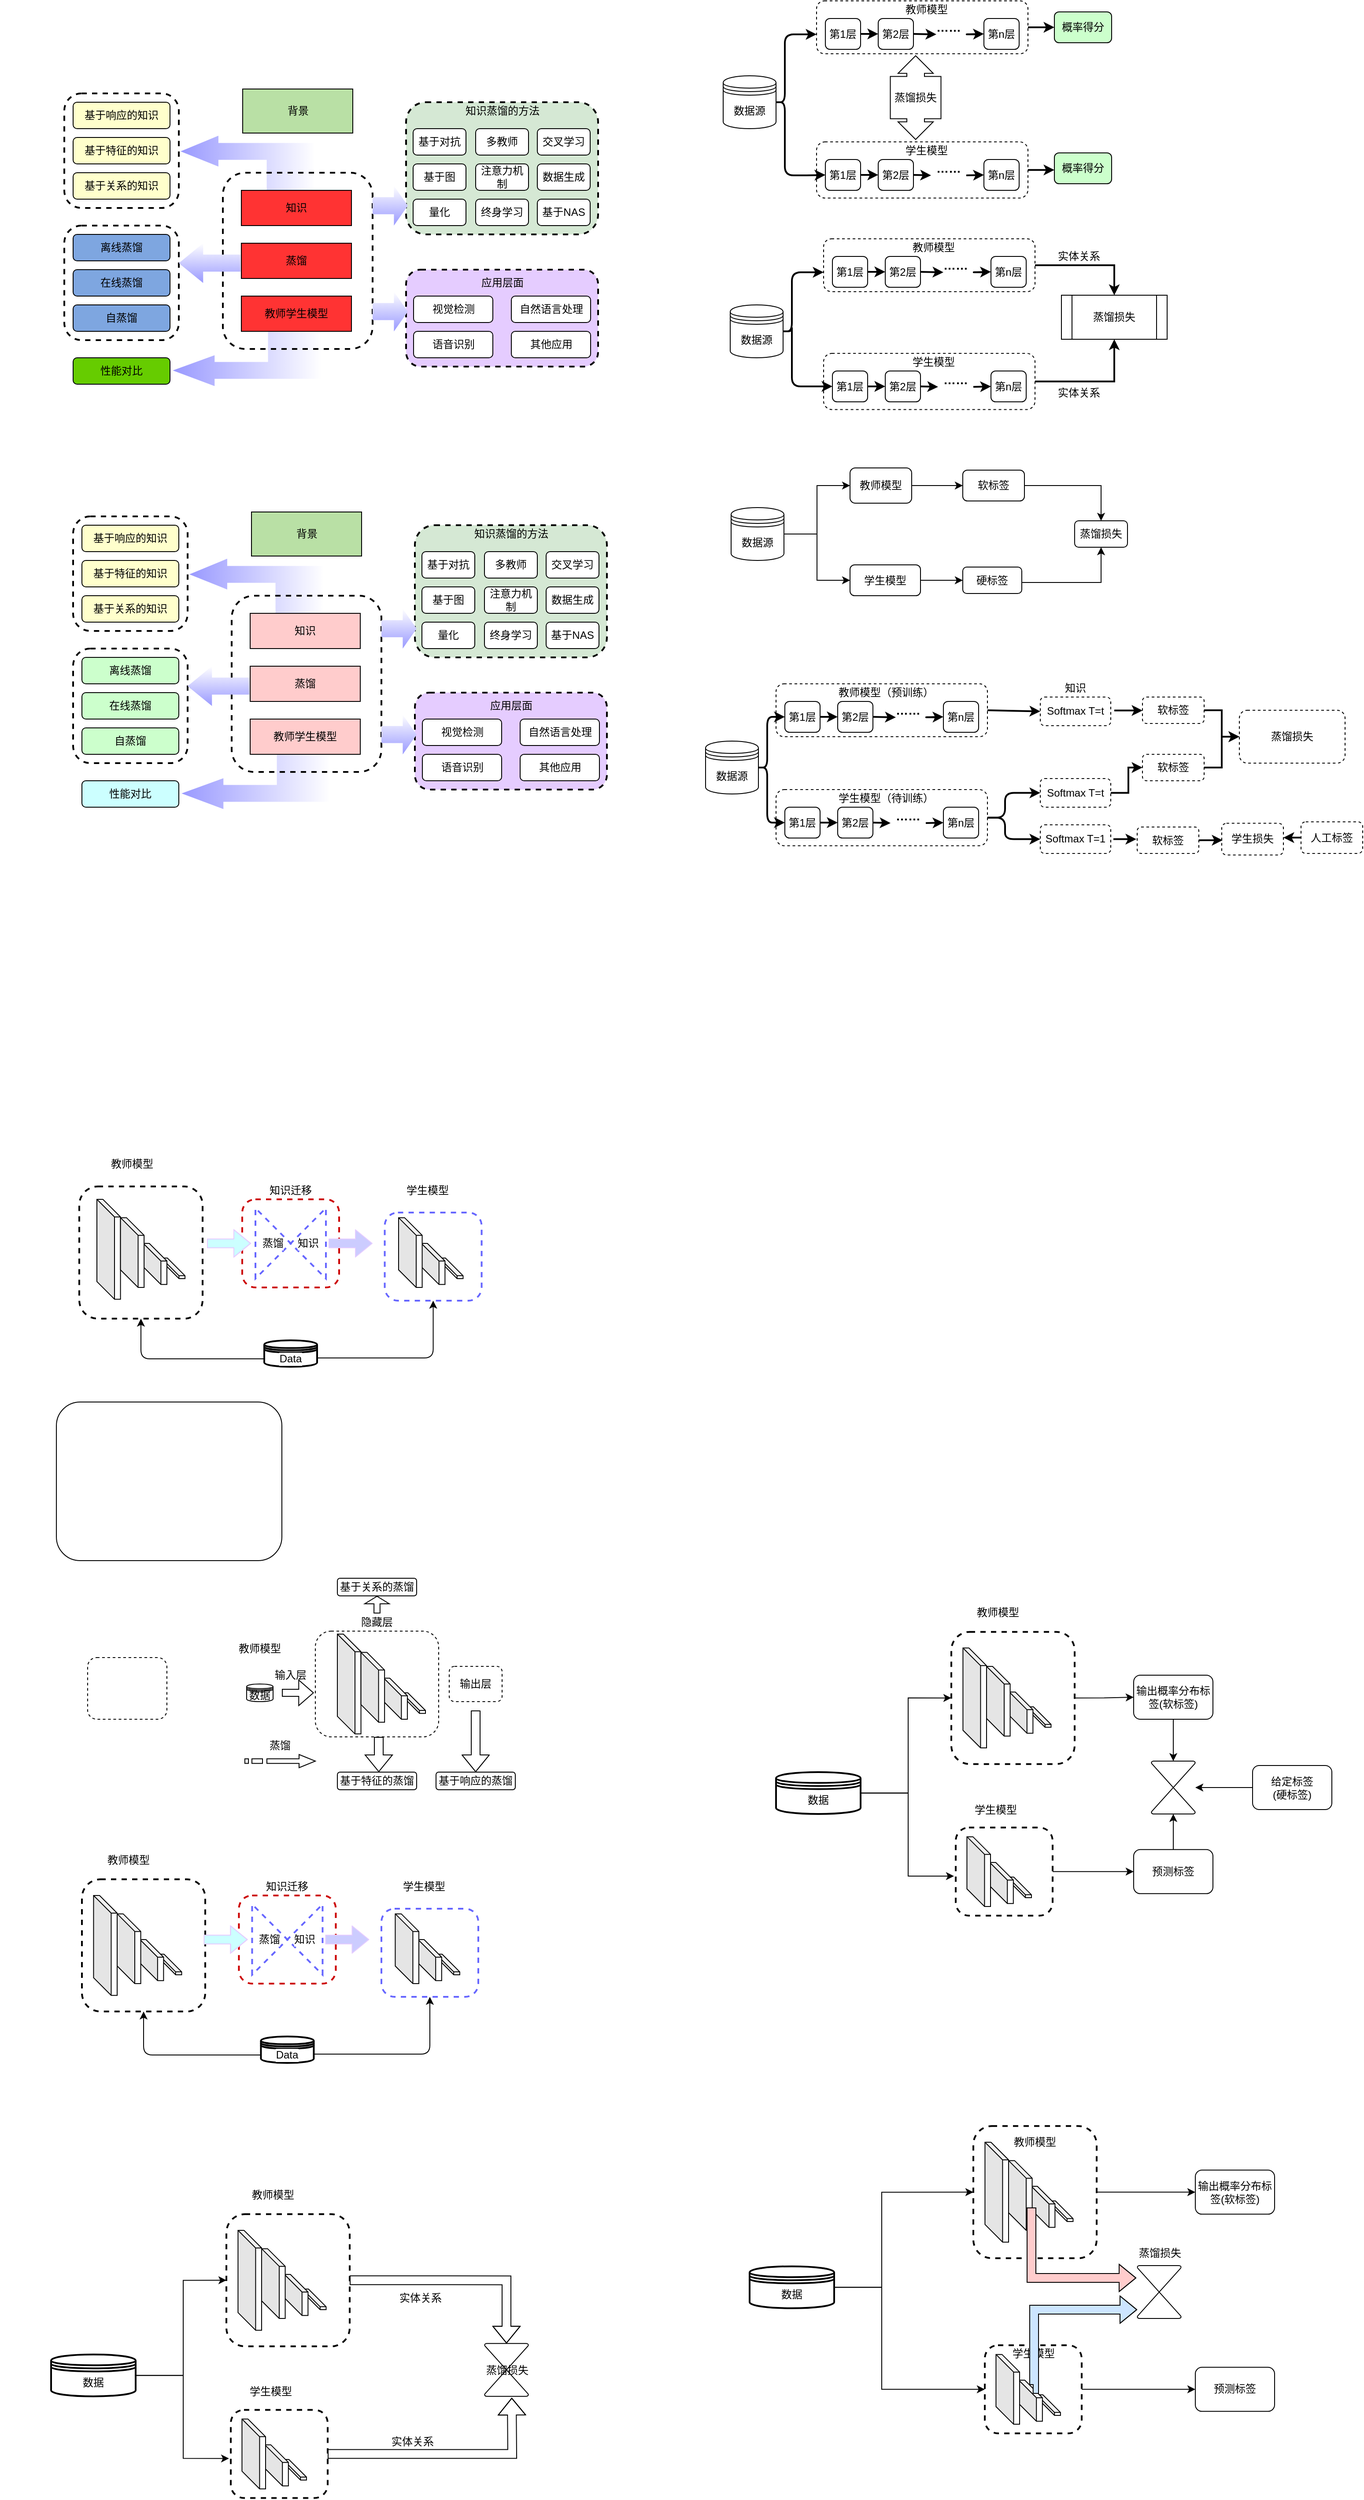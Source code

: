 <mxfile version="14.7.3" type="github">
  <diagram id="prtHgNgQTEPvFCAcTncT" name="Page-1">
    <mxGraphModel dx="1117" dy="633" grid="1" gridSize="10" guides="1" tooltips="1" connect="1" arrows="1" fold="1" page="1" pageScale="1" pageWidth="827" pageHeight="1169" math="0" shadow="0">
      <root>
        <mxCell id="0" />
        <mxCell id="1" parent="0" />
        <mxCell id="HNRTS0bg6VK8F47SUHGO-68" value="" style="rounded=1;whiteSpace=wrap;html=1;dashed=1;strokeWidth=2;fontFamily=Helvetica;fillColor=none;" parent="1" vertex="1">
          <mxGeometry x="122" y="765" width="130" height="130" as="geometry" />
        </mxCell>
        <mxCell id="dNxyNK7c78bLwvsdeMH5-11" value="" style="swimlane;html=1;startSize=20;horizontal=1;containerType=tree;glass=0;dashed=1;opacity=0;" parent="1" vertex="1">
          <mxGeometry x="40" y="80" width="730" height="400" as="geometry" />
        </mxCell>
        <mxCell id="fHFXEYRth0fKNdJPOMud-50" value="" style="shape=mxgraph.arrows.bent_up_arrow;html=1;verticalLabelPosition=bottom;verticalAlign=top;strokeWidth=2;fontFamily=Helvetica;rotation=90;gradientDirection=north;strokeColor=none;gradientColor=#9999FF;direction=west;flipH=1;" parent="dNxyNK7c78bLwvsdeMH5-11" vertex="1">
          <mxGeometry x="248.71" y="271.9" width="61.63" height="168.81" as="geometry" />
        </mxCell>
        <mxCell id="fHFXEYRth0fKNdJPOMud-48" value="" style="shape=mxgraph.arrows.bent_up_arrow;html=1;verticalLabelPosition=bottom;verticalAlign=top;strokeWidth=2;fontFamily=Helvetica;rotation=-90;gradientDirection=north;strokeColor=none;gradientColor=#9999FF;" parent="dNxyNK7c78bLwvsdeMH5-11" vertex="1">
          <mxGeometry x="249.5" y="57.51" width="61.63" height="152.62" as="geometry" />
        </mxCell>
        <mxCell id="fHFXEYRth0fKNdJPOMud-39" value="" style="rounded=1;whiteSpace=wrap;html=1;dashed=1;strokeWidth=2;fontFamily=Helvetica;fillColor=none;" parent="dNxyNK7c78bLwvsdeMH5-11" vertex="1">
          <mxGeometry x="252" y="145" width="170" height="200" as="geometry" />
        </mxCell>
        <mxCell id="fHFXEYRth0fKNdJPOMud-35" value="" style="rounded=1;whiteSpace=wrap;html=1;dashed=1;strokeWidth=2;fontFamily=Helvetica;fillColor=#D5E8D4;" parent="dNxyNK7c78bLwvsdeMH5-11" vertex="1">
          <mxGeometry x="460" y="65" width="218" height="150" as="geometry" />
        </mxCell>
        <mxCell id="fHFXEYRth0fKNdJPOMud-33" value="" style="rounded=1;whiteSpace=wrap;html=1;fontFamily=Helvetica;fillColor=#E5CCFF;dashed=1;strokeWidth=2;" parent="dNxyNK7c78bLwvsdeMH5-11" vertex="1">
          <mxGeometry x="460" y="255" width="218" height="110" as="geometry" />
        </mxCell>
        <mxCell id="fHFXEYRth0fKNdJPOMud-1" value="基于响应的知识" style="rounded=1;whiteSpace=wrap;html=1;fillColor=#FFFFCC;" parent="dNxyNK7c78bLwvsdeMH5-11" vertex="1">
          <mxGeometry x="82" y="65" width="110" height="30" as="geometry" />
        </mxCell>
        <mxCell id="fHFXEYRth0fKNdJPOMud-2" value="基于特征的知识" style="rounded=1;whiteSpace=wrap;html=1;fillColor=#FFFFCC;" parent="dNxyNK7c78bLwvsdeMH5-11" vertex="1">
          <mxGeometry x="82" y="105" width="110" height="30" as="geometry" />
        </mxCell>
        <mxCell id="fHFXEYRth0fKNdJPOMud-3" value="基于关系的知识" style="rounded=1;whiteSpace=wrap;html=1;fillColor=#FFFFCC;" parent="dNxyNK7c78bLwvsdeMH5-11" vertex="1">
          <mxGeometry x="82" y="145" width="110" height="30" as="geometry" />
        </mxCell>
        <mxCell id="fHFXEYRth0fKNdJPOMud-4" value="离线蒸馏" style="rounded=1;whiteSpace=wrap;html=1;fillColor=#7EA6E0;" parent="dNxyNK7c78bLwvsdeMH5-11" vertex="1">
          <mxGeometry x="82" y="215" width="110" height="30" as="geometry" />
        </mxCell>
        <mxCell id="fHFXEYRth0fKNdJPOMud-5" value="在线蒸馏" style="rounded=1;whiteSpace=wrap;html=1;fillColor=#7EA6E0;" parent="dNxyNK7c78bLwvsdeMH5-11" vertex="1">
          <mxGeometry x="82" y="255" width="110" height="30" as="geometry" />
        </mxCell>
        <mxCell id="fHFXEYRth0fKNdJPOMud-6" value="自蒸馏" style="rounded=1;whiteSpace=wrap;html=1;fillColor=#7EA6E0;" parent="dNxyNK7c78bLwvsdeMH5-11" vertex="1">
          <mxGeometry x="82" y="295" width="110" height="30" as="geometry" />
        </mxCell>
        <mxCell id="fHFXEYRth0fKNdJPOMud-7" value="性能对比" style="rounded=1;whiteSpace=wrap;html=1;fillColor=#66CC00;" parent="dNxyNK7c78bLwvsdeMH5-11" vertex="1">
          <mxGeometry x="82" y="355" width="110" height="30" as="geometry" />
        </mxCell>
        <mxCell id="fHFXEYRth0fKNdJPOMud-8" value="背景" style="rounded=0;whiteSpace=wrap;html=1;fontFamily=Helvetica;fillColor=#B9E0A5;" parent="dNxyNK7c78bLwvsdeMH5-11" vertex="1">
          <mxGeometry x="274.5" y="50" width="125" height="50" as="geometry" />
        </mxCell>
        <mxCell id="fHFXEYRth0fKNdJPOMud-10" value="知识" style="rounded=0;whiteSpace=wrap;html=1;fillColor=#FF3333;" parent="dNxyNK7c78bLwvsdeMH5-11" vertex="1">
          <mxGeometry x="273" y="165" width="125" height="40" as="geometry" />
        </mxCell>
        <mxCell id="fHFXEYRth0fKNdJPOMud-14" value="教师学生模型" style="rounded=0;whiteSpace=wrap;html=1;fillColor=#FF3333;" parent="dNxyNK7c78bLwvsdeMH5-11" vertex="1">
          <mxGeometry x="273" y="285" width="125" height="40" as="geometry" />
        </mxCell>
        <mxCell id="fHFXEYRth0fKNdJPOMud-13" value="蒸馏" style="rounded=0;whiteSpace=wrap;html=1;fillColor=#FF3333;" parent="dNxyNK7c78bLwvsdeMH5-11" vertex="1">
          <mxGeometry x="273" y="225" width="125" height="40" as="geometry" />
        </mxCell>
        <mxCell id="fHFXEYRth0fKNdJPOMud-15" value="基于对抗" style="rounded=1;whiteSpace=wrap;html=1;fontFamily=Helvetica;" parent="dNxyNK7c78bLwvsdeMH5-11" vertex="1">
          <mxGeometry x="468" y="95" width="60" height="30" as="geometry" />
        </mxCell>
        <mxCell id="fHFXEYRth0fKNdJPOMud-18" value="多教师" style="rounded=1;whiteSpace=wrap;html=1;fontFamily=Helvetica;" parent="dNxyNK7c78bLwvsdeMH5-11" vertex="1">
          <mxGeometry x="539" y="95" width="60" height="30" as="geometry" />
        </mxCell>
        <mxCell id="fHFXEYRth0fKNdJPOMud-19" value="交叉学习" style="rounded=1;whiteSpace=wrap;html=1;fontFamily=Helvetica;" parent="dNxyNK7c78bLwvsdeMH5-11" vertex="1">
          <mxGeometry x="609" y="95" width="60" height="30" as="geometry" />
        </mxCell>
        <mxCell id="fHFXEYRth0fKNdJPOMud-20" value="基于图" style="rounded=1;whiteSpace=wrap;html=1;fontFamily=Helvetica;" parent="dNxyNK7c78bLwvsdeMH5-11" vertex="1">
          <mxGeometry x="468" y="135" width="60" height="30" as="geometry" />
        </mxCell>
        <mxCell id="fHFXEYRth0fKNdJPOMud-21" value="注意力机制" style="rounded=1;whiteSpace=wrap;html=1;fontFamily=Helvetica;" parent="dNxyNK7c78bLwvsdeMH5-11" vertex="1">
          <mxGeometry x="539" y="135" width="60" height="30" as="geometry" />
        </mxCell>
        <mxCell id="fHFXEYRth0fKNdJPOMud-22" value="数据生成" style="rounded=1;whiteSpace=wrap;html=1;fontFamily=Helvetica;" parent="dNxyNK7c78bLwvsdeMH5-11" vertex="1">
          <mxGeometry x="609" y="135" width="60" height="30" as="geometry" />
        </mxCell>
        <mxCell id="fHFXEYRth0fKNdJPOMud-23" value="量化" style="rounded=1;whiteSpace=wrap;html=1;fontFamily=Helvetica;" parent="dNxyNK7c78bLwvsdeMH5-11" vertex="1">
          <mxGeometry x="468" y="175" width="60" height="30" as="geometry" />
        </mxCell>
        <mxCell id="fHFXEYRth0fKNdJPOMud-24" value="终身学习" style="rounded=1;whiteSpace=wrap;html=1;fontFamily=Helvetica;" parent="dNxyNK7c78bLwvsdeMH5-11" vertex="1">
          <mxGeometry x="539" y="175" width="60" height="30" as="geometry" />
        </mxCell>
        <mxCell id="fHFXEYRth0fKNdJPOMud-25" value="基于NAS" style="rounded=1;whiteSpace=wrap;html=1;fontFamily=Helvetica;" parent="dNxyNK7c78bLwvsdeMH5-11" vertex="1">
          <mxGeometry x="609" y="175" width="60" height="30" as="geometry" />
        </mxCell>
        <mxCell id="fHFXEYRth0fKNdJPOMud-27" value="视觉检测" style="rounded=1;whiteSpace=wrap;html=1;" parent="dNxyNK7c78bLwvsdeMH5-11" vertex="1">
          <mxGeometry x="468.5" y="285" width="90" height="30" as="geometry" />
        </mxCell>
        <mxCell id="fHFXEYRth0fKNdJPOMud-28" value="自然语言处理" style="rounded=1;whiteSpace=wrap;html=1;" parent="dNxyNK7c78bLwvsdeMH5-11" vertex="1">
          <mxGeometry x="579.5" y="285" width="90" height="30" as="geometry" />
        </mxCell>
        <mxCell id="fHFXEYRth0fKNdJPOMud-29" value="语音识别" style="rounded=1;whiteSpace=wrap;html=1;" parent="dNxyNK7c78bLwvsdeMH5-11" vertex="1">
          <mxGeometry x="468.5" y="325" width="90" height="30" as="geometry" />
        </mxCell>
        <mxCell id="fHFXEYRth0fKNdJPOMud-30" value="其他应用" style="rounded=1;whiteSpace=wrap;html=1;" parent="dNxyNK7c78bLwvsdeMH5-11" vertex="1">
          <mxGeometry x="579.5" y="325" width="90" height="30" as="geometry" />
        </mxCell>
        <mxCell id="fHFXEYRth0fKNdJPOMud-34" value="应用层面" style="text;html=1;strokeColor=none;fillColor=none;align=center;verticalAlign=middle;whiteSpace=wrap;rounded=0;fontFamily=Helvetica;" parent="dNxyNK7c78bLwvsdeMH5-11" vertex="1">
          <mxGeometry x="534.5" y="260" width="69" height="20" as="geometry" />
        </mxCell>
        <mxCell id="fHFXEYRth0fKNdJPOMud-36" value="知识蒸馏的方法" style="text;html=1;strokeColor=none;fillColor=none;align=center;verticalAlign=middle;whiteSpace=wrap;rounded=0;dashed=1;fontFamily=Helvetica;" parent="dNxyNK7c78bLwvsdeMH5-11" vertex="1">
          <mxGeometry x="512.5" y="65" width="113" height="20" as="geometry" />
        </mxCell>
        <mxCell id="fHFXEYRth0fKNdJPOMud-41" value="" style="rounded=1;whiteSpace=wrap;html=1;dashed=1;strokeWidth=2;fontFamily=Helvetica;fillColor=none;" parent="dNxyNK7c78bLwvsdeMH5-11" vertex="1">
          <mxGeometry x="72" y="205" width="130" height="130" as="geometry" />
        </mxCell>
        <mxCell id="fHFXEYRth0fKNdJPOMud-47" value="" style="rounded=1;whiteSpace=wrap;html=1;dashed=1;strokeWidth=2;fontFamily=Helvetica;fillColor=none;" parent="dNxyNK7c78bLwvsdeMH5-11" vertex="1">
          <mxGeometry x="72" y="55" width="130" height="130" as="geometry" />
        </mxCell>
        <mxCell id="fHFXEYRth0fKNdJPOMud-49" value="" style="shape=mxgraph.arrows.arrow_left;html=1;verticalLabelPosition=bottom;verticalAlign=top;strokeWidth=2;fillColor=#ffffff;fontFamily=Helvetica;strokeColor=none;gradientColor=#9999FF;" parent="dNxyNK7c78bLwvsdeMH5-11" vertex="1">
          <mxGeometry x="202" y="225" width="70" height="45.13" as="geometry" />
        </mxCell>
        <mxCell id="fHFXEYRth0fKNdJPOMud-54" value="" style="shape=mxgraph.arrows.arrow_left;html=1;verticalLabelPosition=bottom;verticalAlign=top;strokeWidth=2;fillColor=#ffffff;fontFamily=Helvetica;strokeColor=none;gradientColor=#9999FF;flipH=1;" parent="dNxyNK7c78bLwvsdeMH5-11" vertex="1">
          <mxGeometry x="422" y="159.87" width="40" height="45.13" as="geometry" />
        </mxCell>
        <mxCell id="fHFXEYRth0fKNdJPOMud-55" value="" style="shape=mxgraph.arrows.arrow_left;html=1;verticalLabelPosition=bottom;verticalAlign=top;strokeWidth=2;fillColor=#ffffff;fontFamily=Helvetica;strokeColor=none;gradientColor=#9999FF;flipH=1;" parent="dNxyNK7c78bLwvsdeMH5-11" vertex="1">
          <mxGeometry x="422" y="280" width="40" height="45.13" as="geometry" />
        </mxCell>
        <mxCell id="HNRTS0bg6VK8F47SUHGO-37" value="" style="shape=mxgraph.arrows.bent_up_arrow;html=1;verticalLabelPosition=bottom;verticalAlign=top;strokeWidth=2;fontFamily=Helvetica;rotation=90;gradientDirection=north;strokeColor=none;gradientColor=#9999FF;direction=west;flipH=1;" parent="1" vertex="1">
          <mxGeometry x="298.71" y="831.9" width="61.63" height="168.81" as="geometry" />
        </mxCell>
        <mxCell id="HNRTS0bg6VK8F47SUHGO-38" value="" style="shape=mxgraph.arrows.bent_up_arrow;html=1;verticalLabelPosition=bottom;verticalAlign=top;strokeWidth=2;fontFamily=Helvetica;rotation=-90;gradientDirection=north;strokeColor=none;gradientColor=#9999FF;" parent="1" vertex="1">
          <mxGeometry x="299.5" y="617.51" width="61.63" height="152.62" as="geometry" />
        </mxCell>
        <mxCell id="HNRTS0bg6VK8F47SUHGO-39" value="" style="rounded=1;whiteSpace=wrap;html=1;dashed=1;strokeWidth=2;fontFamily=Helvetica;fillColor=none;" parent="1" vertex="1">
          <mxGeometry x="302" y="705" width="170" height="200" as="geometry" />
        </mxCell>
        <mxCell id="HNRTS0bg6VK8F47SUHGO-40" value="" style="rounded=1;whiteSpace=wrap;html=1;dashed=1;strokeWidth=2;fontFamily=Helvetica;fillColor=#D5E8D4;" parent="1" vertex="1">
          <mxGeometry x="510" y="625" width="218" height="150" as="geometry" />
        </mxCell>
        <mxCell id="HNRTS0bg6VK8F47SUHGO-41" value="" style="rounded=1;whiteSpace=wrap;html=1;fontFamily=Helvetica;fillColor=#E5CCFF;dashed=1;strokeWidth=2;" parent="1" vertex="1">
          <mxGeometry x="510" y="815" width="218" height="110" as="geometry" />
        </mxCell>
        <mxCell id="HNRTS0bg6VK8F47SUHGO-42" value="基于响应的知识" style="rounded=1;whiteSpace=wrap;html=1;fillColor=#FFFFCC;" parent="1" vertex="1">
          <mxGeometry x="132" y="625" width="110" height="30" as="geometry" />
        </mxCell>
        <mxCell id="HNRTS0bg6VK8F47SUHGO-43" value="基于特征的知识" style="rounded=1;whiteSpace=wrap;html=1;fillColor=#FFFFCC;" parent="1" vertex="1">
          <mxGeometry x="132" y="665" width="110" height="30" as="geometry" />
        </mxCell>
        <mxCell id="HNRTS0bg6VK8F47SUHGO-44" value="基于关系的知识" style="rounded=1;whiteSpace=wrap;html=1;fillColor=#FFFFCC;" parent="1" vertex="1">
          <mxGeometry x="132" y="705" width="110" height="30" as="geometry" />
        </mxCell>
        <mxCell id="HNRTS0bg6VK8F47SUHGO-45" value="离线蒸馏" style="rounded=1;whiteSpace=wrap;html=1;fillColor=#CCFFCC;" parent="1" vertex="1">
          <mxGeometry x="132" y="775" width="110" height="30" as="geometry" />
        </mxCell>
        <mxCell id="HNRTS0bg6VK8F47SUHGO-46" value="在线蒸馏" style="rounded=1;whiteSpace=wrap;html=1;fillColor=#CCFFCC;" parent="1" vertex="1">
          <mxGeometry x="132" y="815" width="110" height="30" as="geometry" />
        </mxCell>
        <mxCell id="HNRTS0bg6VK8F47SUHGO-47" value="自蒸馏" style="rounded=1;whiteSpace=wrap;html=1;fillColor=#CCFFCC;" parent="1" vertex="1">
          <mxGeometry x="132" y="855" width="110" height="30" as="geometry" />
        </mxCell>
        <mxCell id="HNRTS0bg6VK8F47SUHGO-48" value="性能对比" style="rounded=1;whiteSpace=wrap;html=1;fillColor=#CCFFFF;" parent="1" vertex="1">
          <mxGeometry x="132" y="915" width="110" height="30" as="geometry" />
        </mxCell>
        <mxCell id="HNRTS0bg6VK8F47SUHGO-49" value="背景" style="rounded=0;whiteSpace=wrap;html=1;fontFamily=Helvetica;fillColor=#B9E0A5;" parent="1" vertex="1">
          <mxGeometry x="324.5" y="610" width="125" height="50" as="geometry" />
        </mxCell>
        <mxCell id="HNRTS0bg6VK8F47SUHGO-50" value="知识" style="rounded=0;whiteSpace=wrap;html=1;fillColor=#FFCCCC;" parent="1" vertex="1">
          <mxGeometry x="323" y="725" width="125" height="40" as="geometry" />
        </mxCell>
        <mxCell id="HNRTS0bg6VK8F47SUHGO-51" value="教师学生模型" style="rounded=0;whiteSpace=wrap;html=1;fillColor=#FFCCCC;" parent="1" vertex="1">
          <mxGeometry x="323" y="845" width="125" height="40" as="geometry" />
        </mxCell>
        <mxCell id="HNRTS0bg6VK8F47SUHGO-52" value="蒸馏" style="rounded=0;whiteSpace=wrap;html=1;fillColor=#FFCCCC;" parent="1" vertex="1">
          <mxGeometry x="323" y="785" width="125" height="40" as="geometry" />
        </mxCell>
        <mxCell id="HNRTS0bg6VK8F47SUHGO-53" value="基于对抗" style="rounded=1;whiteSpace=wrap;html=1;fontFamily=Helvetica;" parent="1" vertex="1">
          <mxGeometry x="518" y="655" width="60" height="30" as="geometry" />
        </mxCell>
        <mxCell id="HNRTS0bg6VK8F47SUHGO-54" value="多教师" style="rounded=1;whiteSpace=wrap;html=1;fontFamily=Helvetica;" parent="1" vertex="1">
          <mxGeometry x="589" y="655" width="60" height="30" as="geometry" />
        </mxCell>
        <mxCell id="HNRTS0bg6VK8F47SUHGO-55" value="交叉学习" style="rounded=1;whiteSpace=wrap;html=1;fontFamily=Helvetica;" parent="1" vertex="1">
          <mxGeometry x="659" y="655" width="60" height="30" as="geometry" />
        </mxCell>
        <mxCell id="HNRTS0bg6VK8F47SUHGO-56" value="基于图" style="rounded=1;whiteSpace=wrap;html=1;fontFamily=Helvetica;" parent="1" vertex="1">
          <mxGeometry x="518" y="695" width="60" height="30" as="geometry" />
        </mxCell>
        <mxCell id="HNRTS0bg6VK8F47SUHGO-57" value="注意力机制" style="rounded=1;whiteSpace=wrap;html=1;fontFamily=Helvetica;" parent="1" vertex="1">
          <mxGeometry x="589" y="695" width="60" height="30" as="geometry" />
        </mxCell>
        <mxCell id="HNRTS0bg6VK8F47SUHGO-58" value="数据生成" style="rounded=1;whiteSpace=wrap;html=1;fontFamily=Helvetica;" parent="1" vertex="1">
          <mxGeometry x="659" y="695" width="60" height="30" as="geometry" />
        </mxCell>
        <mxCell id="HNRTS0bg6VK8F47SUHGO-59" value="量化" style="rounded=1;whiteSpace=wrap;html=1;fontFamily=Helvetica;" parent="1" vertex="1">
          <mxGeometry x="518" y="735" width="60" height="30" as="geometry" />
        </mxCell>
        <mxCell id="HNRTS0bg6VK8F47SUHGO-60" value="终身学习" style="rounded=1;whiteSpace=wrap;html=1;fontFamily=Helvetica;" parent="1" vertex="1">
          <mxGeometry x="589" y="735" width="60" height="30" as="geometry" />
        </mxCell>
        <mxCell id="HNRTS0bg6VK8F47SUHGO-61" value="基于NAS" style="rounded=1;whiteSpace=wrap;html=1;fontFamily=Helvetica;" parent="1" vertex="1">
          <mxGeometry x="659" y="735" width="60" height="30" as="geometry" />
        </mxCell>
        <mxCell id="HNRTS0bg6VK8F47SUHGO-62" value="视觉检测" style="rounded=1;whiteSpace=wrap;html=1;" parent="1" vertex="1">
          <mxGeometry x="518.5" y="845" width="90" height="30" as="geometry" />
        </mxCell>
        <mxCell id="HNRTS0bg6VK8F47SUHGO-63" value="自然语言处理" style="rounded=1;whiteSpace=wrap;html=1;" parent="1" vertex="1">
          <mxGeometry x="629.5" y="845" width="90" height="30" as="geometry" />
        </mxCell>
        <mxCell id="HNRTS0bg6VK8F47SUHGO-64" value="语音识别" style="rounded=1;whiteSpace=wrap;html=1;" parent="1" vertex="1">
          <mxGeometry x="518.5" y="885" width="90" height="30" as="geometry" />
        </mxCell>
        <mxCell id="HNRTS0bg6VK8F47SUHGO-65" value="其他应用" style="rounded=1;whiteSpace=wrap;html=1;" parent="1" vertex="1">
          <mxGeometry x="629.5" y="885" width="90" height="30" as="geometry" />
        </mxCell>
        <mxCell id="HNRTS0bg6VK8F47SUHGO-66" value="应用层面" style="text;html=1;strokeColor=none;fillColor=none;align=center;verticalAlign=middle;whiteSpace=wrap;rounded=0;fontFamily=Helvetica;" parent="1" vertex="1">
          <mxGeometry x="584.5" y="820" width="69" height="20" as="geometry" />
        </mxCell>
        <mxCell id="HNRTS0bg6VK8F47SUHGO-67" value="知识蒸馏的方法" style="text;html=1;strokeColor=none;fillColor=none;align=center;verticalAlign=middle;whiteSpace=wrap;rounded=0;dashed=1;fontFamily=Helvetica;" parent="1" vertex="1">
          <mxGeometry x="562.5" y="625" width="113" height="20" as="geometry" />
        </mxCell>
        <mxCell id="HNRTS0bg6VK8F47SUHGO-69" value="" style="rounded=1;whiteSpace=wrap;html=1;dashed=1;strokeWidth=2;fontFamily=Helvetica;fillColor=none;" parent="1" vertex="1">
          <mxGeometry x="122" y="615" width="130" height="130" as="geometry" />
        </mxCell>
        <mxCell id="HNRTS0bg6VK8F47SUHGO-70" value="" style="shape=mxgraph.arrows.arrow_left;html=1;verticalLabelPosition=bottom;verticalAlign=top;strokeWidth=2;fillColor=#ffffff;fontFamily=Helvetica;strokeColor=none;gradientColor=#9999FF;" parent="1" vertex="1">
          <mxGeometry x="252" y="785" width="70" height="45.13" as="geometry" />
        </mxCell>
        <mxCell id="HNRTS0bg6VK8F47SUHGO-71" value="" style="shape=mxgraph.arrows.arrow_left;html=1;verticalLabelPosition=bottom;verticalAlign=top;strokeWidth=2;fillColor=#ffffff;fontFamily=Helvetica;strokeColor=none;gradientColor=#9999FF;flipH=1;" parent="1" vertex="1">
          <mxGeometry x="472" y="719.87" width="40" height="45.13" as="geometry" />
        </mxCell>
        <mxCell id="HNRTS0bg6VK8F47SUHGO-72" value="" style="shape=mxgraph.arrows.arrow_left;html=1;verticalLabelPosition=bottom;verticalAlign=top;strokeWidth=2;fillColor=#ffffff;fontFamily=Helvetica;strokeColor=none;gradientColor=#9999FF;flipH=1;" parent="1" vertex="1">
          <mxGeometry x="472" y="840" width="40" height="45.13" as="geometry" />
        </mxCell>
        <mxCell id="c-7m6t1DeyNldXowz_X8-1" style="edgeStyle=orthogonalEdgeStyle;rounded=0;orthogonalLoop=1;jettySize=auto;html=1;exitX=1;exitY=0.5;exitDx=0;exitDy=0;strokeWidth=2;" parent="1" source="c-7m6t1DeyNldXowz_X8-2" edge="1">
          <mxGeometry relative="1" as="geometry">
            <mxPoint x="1236" y="222" as="targetPoint" />
          </mxGeometry>
        </mxCell>
        <mxCell id="c-7m6t1DeyNldXowz_X8-2" value="" style="rounded=1;whiteSpace=wrap;html=1;gradientColor=#CCCCFF;gradientDirection=east;dashed=1;fillColor=none;" parent="1" vertex="1">
          <mxGeometry x="966" y="190" width="240" height="63.75" as="geometry" />
        </mxCell>
        <mxCell id="c-7m6t1DeyNldXowz_X8-3" style="edgeStyle=orthogonalEdgeStyle;rounded=0;orthogonalLoop=1;jettySize=auto;html=1;exitX=1;exitY=0.5;exitDx=0;exitDy=0;strokeWidth=2;" parent="1" source="c-7m6t1DeyNldXowz_X8-4" edge="1">
          <mxGeometry relative="1" as="geometry">
            <mxPoint x="1236" y="60" as="targetPoint" />
          </mxGeometry>
        </mxCell>
        <mxCell id="c-7m6t1DeyNldXowz_X8-4" value="" style="rounded=1;whiteSpace=wrap;html=1;gradientColor=#CCCCFF;gradientDirection=east;dashed=1;fillColor=none;" parent="1" vertex="1">
          <mxGeometry x="966" y="30" width="240" height="60" as="geometry" />
        </mxCell>
        <mxCell id="c-7m6t1DeyNldXowz_X8-5" value="数据源" style="shape=datastore;whiteSpace=wrap;html=1;" parent="1" vertex="1">
          <mxGeometry x="860" y="115" width="60" height="60" as="geometry" />
        </mxCell>
        <mxCell id="c-7m6t1DeyNldXowz_X8-6" value="第1层" style="rounded=1;whiteSpace=wrap;html=1;" parent="1" vertex="1">
          <mxGeometry x="976" y="50" width="40" height="35" as="geometry" />
        </mxCell>
        <mxCell id="c-7m6t1DeyNldXowz_X8-7" value="第2层" style="rounded=1;whiteSpace=wrap;html=1;" parent="1" vertex="1">
          <mxGeometry x="1036" y="50" width="40" height="35" as="geometry" />
        </mxCell>
        <mxCell id="c-7m6t1DeyNldXowz_X8-8" value="第n层" style="rounded=1;whiteSpace=wrap;html=1;" parent="1" vertex="1">
          <mxGeometry x="1156" y="50" width="40" height="35" as="geometry" />
        </mxCell>
        <mxCell id="c-7m6t1DeyNldXowz_X8-9" value="" style="endArrow=classic;html=1;exitX=1;exitY=0.5;exitDx=0;exitDy=0;entryX=0;entryY=0.5;entryDx=0;entryDy=0;strokeWidth=2;" parent="1" source="c-7m6t1DeyNldXowz_X8-6" target="c-7m6t1DeyNldXowz_X8-7" edge="1">
          <mxGeometry width="50" height="50" relative="1" as="geometry">
            <mxPoint x="1202" y="165" as="sourcePoint" />
            <mxPoint x="1252" y="115" as="targetPoint" />
          </mxGeometry>
        </mxCell>
        <mxCell id="c-7m6t1DeyNldXowz_X8-10" value="" style="edgeStyle=segmentEdgeStyle;endArrow=classic;html=1;strokeWidth=2;exitX=1;exitY=0.5;exitDx=0;exitDy=0;" parent="1" source="c-7m6t1DeyNldXowz_X8-5" edge="1">
          <mxGeometry width="50" height="50" relative="1" as="geometry">
            <mxPoint x="1166" y="170" as="sourcePoint" />
            <mxPoint x="966" y="68" as="targetPoint" />
            <Array as="points">
              <mxPoint x="930" y="145" />
              <mxPoint x="930" y="68" />
            </Array>
          </mxGeometry>
        </mxCell>
        <mxCell id="c-7m6t1DeyNldXowz_X8-11" value="&lt;font size=&quot;1&quot;&gt;&lt;b style=&quot;font-size: 14px&quot;&gt;……&lt;/b&gt;&lt;/font&gt;" style="text;html=1;strokeColor=none;fillColor=none;align=center;verticalAlign=middle;whiteSpace=wrap;rounded=0;" parent="1" vertex="1">
          <mxGeometry x="1096" y="50" width="40" height="20" as="geometry" />
        </mxCell>
        <mxCell id="c-7m6t1DeyNldXowz_X8-12" value="第1层" style="rounded=1;whiteSpace=wrap;html=1;" parent="1" vertex="1">
          <mxGeometry x="976" y="210" width="40" height="35" as="geometry" />
        </mxCell>
        <mxCell id="c-7m6t1DeyNldXowz_X8-13" value="第2层" style="rounded=1;whiteSpace=wrap;html=1;" parent="1" vertex="1">
          <mxGeometry x="1036" y="210" width="40" height="35" as="geometry" />
        </mxCell>
        <mxCell id="c-7m6t1DeyNldXowz_X8-14" value="第n层" style="rounded=1;whiteSpace=wrap;html=1;" parent="1" vertex="1">
          <mxGeometry x="1156" y="210" width="40" height="35" as="geometry" />
        </mxCell>
        <mxCell id="c-7m6t1DeyNldXowz_X8-15" value="" style="endArrow=classic;html=1;exitX=1;exitY=0.5;exitDx=0;exitDy=0;entryX=0;entryY=0.5;entryDx=0;entryDy=0;strokeWidth=2;" parent="1" source="c-7m6t1DeyNldXowz_X8-12" target="c-7m6t1DeyNldXowz_X8-13" edge="1">
          <mxGeometry width="50" height="50" relative="1" as="geometry">
            <mxPoint x="1162" y="245" as="sourcePoint" />
            <mxPoint x="1212" y="195" as="targetPoint" />
          </mxGeometry>
        </mxCell>
        <mxCell id="c-7m6t1DeyNldXowz_X8-16" value="" style="edgeStyle=segmentEdgeStyle;endArrow=classic;html=1;strokeWidth=2;entryX=0;entryY=0.5;entryDx=0;entryDy=0;exitX=1;exitY=0.5;exitDx=0;exitDy=0;" parent="1" source="c-7m6t1DeyNldXowz_X8-5" target="c-7m6t1DeyNldXowz_X8-12" edge="1">
          <mxGeometry width="50" height="50" relative="1" as="geometry">
            <mxPoint x="896" y="70" as="sourcePoint" />
            <mxPoint x="866" y="30" as="targetPoint" />
            <Array as="points">
              <mxPoint x="930" y="145" />
              <mxPoint x="930" y="228" />
              <mxPoint x="955" y="228" />
            </Array>
          </mxGeometry>
        </mxCell>
        <mxCell id="c-7m6t1DeyNldXowz_X8-17" value="&lt;font size=&quot;1&quot;&gt;&lt;b style=&quot;font-size: 14px&quot;&gt;……&lt;/b&gt;&lt;/font&gt;" style="text;html=1;strokeColor=none;fillColor=none;align=center;verticalAlign=middle;whiteSpace=wrap;rounded=0;" parent="1" vertex="1">
          <mxGeometry x="1096" y="210" width="40" height="20" as="geometry" />
        </mxCell>
        <mxCell id="c-7m6t1DeyNldXowz_X8-18" value="" style="endArrow=classic;html=1;exitX=1;exitY=0.5;exitDx=0;exitDy=0;strokeWidth=2;" parent="1" source="c-7m6t1DeyNldXowz_X8-13" edge="1">
          <mxGeometry width="50" height="50" relative="1" as="geometry">
            <mxPoint x="1002" y="157.5" as="sourcePoint" />
            <mxPoint x="1096" y="228" as="targetPoint" />
          </mxGeometry>
        </mxCell>
        <mxCell id="c-7m6t1DeyNldXowz_X8-19" value="" style="endArrow=classic;html=1;strokeWidth=2;entryX=0;entryY=0.5;entryDx=0;entryDy=0;" parent="1" target="c-7m6t1DeyNldXowz_X8-14" edge="1">
          <mxGeometry width="50" height="50" relative="1" as="geometry">
            <mxPoint x="1136" y="228" as="sourcePoint" />
            <mxPoint x="1062" y="158" as="targetPoint" />
          </mxGeometry>
        </mxCell>
        <mxCell id="c-7m6t1DeyNldXowz_X8-20" value="教师模型" style="text;html=1;strokeColor=none;fillColor=none;align=center;verticalAlign=middle;whiteSpace=wrap;rounded=0;dashed=1;" parent="1" vertex="1">
          <mxGeometry x="1036" y="30" width="110" height="20" as="geometry" />
        </mxCell>
        <mxCell id="c-7m6t1DeyNldXowz_X8-21" value="学生模型" style="text;html=1;strokeColor=none;fillColor=none;align=center;verticalAlign=middle;whiteSpace=wrap;rounded=0;dashed=1;" parent="1" vertex="1">
          <mxGeometry x="1031" y="190" width="120" height="20" as="geometry" />
        </mxCell>
        <mxCell id="c-7m6t1DeyNldXowz_X8-22" value="" style="endArrow=classic;html=1;exitX=1;exitY=0.5;exitDx=0;exitDy=0;strokeWidth=2;" parent="1" source="c-7m6t1DeyNldXowz_X8-7" edge="1">
          <mxGeometry width="50" height="50" relative="1" as="geometry">
            <mxPoint x="1042" y="77.5" as="sourcePoint" />
            <mxPoint x="1102" y="68" as="targetPoint" />
          </mxGeometry>
        </mxCell>
        <mxCell id="c-7m6t1DeyNldXowz_X8-23" value="" style="endArrow=classic;html=1;strokeWidth=2;entryX=0;entryY=0.5;entryDx=0;entryDy=0;" parent="1" target="c-7m6t1DeyNldXowz_X8-8" edge="1">
          <mxGeometry width="50" height="50" relative="1" as="geometry">
            <mxPoint x="1152" y="68" as="sourcePoint" />
            <mxPoint x="1102" y="78" as="targetPoint" />
            <Array as="points">
              <mxPoint x="1132" y="68" />
            </Array>
          </mxGeometry>
        </mxCell>
        <mxCell id="c-7m6t1DeyNldXowz_X8-24" value="" style="html=1;shadow=0;dashed=0;align=center;verticalAlign=middle;shape=mxgraph.arrows2.calloutDoubleArrow;dy=10;dx=20;notch=24;arrowHead=10;rotation=90;gradientColor=#FF6666;gradientDirection=west;fillColor=none;" parent="1" vertex="1">
          <mxGeometry x="1031" y="111" width="95" height="57.5" as="geometry" />
        </mxCell>
        <mxCell id="c-7m6t1DeyNldXowz_X8-25" value="蒸馏损失" style="text;html=1;strokeColor=none;fillColor=none;align=center;verticalAlign=middle;whiteSpace=wrap;rounded=0;" parent="1" vertex="1">
          <mxGeometry x="1050" y="129.75" width="57" height="20" as="geometry" />
        </mxCell>
        <mxCell id="c-7m6t1DeyNldXowz_X8-26" value="概率得分" style="rounded=1;whiteSpace=wrap;html=1;fillColor=#CCFFCC;" parent="1" vertex="1">
          <mxGeometry x="1236" y="42.5" width="65" height="35" as="geometry" />
        </mxCell>
        <mxCell id="c-7m6t1DeyNldXowz_X8-27" value="概率得分" style="rounded=1;whiteSpace=wrap;html=1;fillColor=#CCFFCC;" parent="1" vertex="1">
          <mxGeometry x="1236" y="202.5" width="65" height="35" as="geometry" />
        </mxCell>
        <mxCell id="c-7m6t1DeyNldXowz_X8-28" style="edgeStyle=orthogonalEdgeStyle;rounded=0;orthogonalLoop=1;jettySize=auto;html=1;exitX=1;exitY=0.5;exitDx=0;exitDy=0;entryX=0.5;entryY=1;entryDx=0;entryDy=0;strokeWidth=2;" parent="1" source="c-7m6t1DeyNldXowz_X8-29" target="c-7m6t1DeyNldXowz_X8-51" edge="1">
          <mxGeometry relative="1" as="geometry">
            <mxPoint x="1304" y="415" as="targetPoint" />
          </mxGeometry>
        </mxCell>
        <mxCell id="c-7m6t1DeyNldXowz_X8-29" value="" style="rounded=1;whiteSpace=wrap;html=1;gradientColor=#CCCCFF;gradientDirection=east;dashed=1;fillColor=none;" parent="1" vertex="1">
          <mxGeometry x="974" y="430" width="240" height="63.75" as="geometry" />
        </mxCell>
        <mxCell id="c-7m6t1DeyNldXowz_X8-30" style="edgeStyle=orthogonalEdgeStyle;rounded=0;orthogonalLoop=1;jettySize=auto;html=1;exitX=1;exitY=0.5;exitDx=0;exitDy=0;entryX=0.5;entryY=0;entryDx=0;entryDy=0;strokeWidth=2;" parent="1" source="c-7m6t1DeyNldXowz_X8-31" target="c-7m6t1DeyNldXowz_X8-51" edge="1">
          <mxGeometry relative="1" as="geometry" />
        </mxCell>
        <mxCell id="c-7m6t1DeyNldXowz_X8-31" value="" style="rounded=1;whiteSpace=wrap;html=1;gradientColor=#CCCCFF;gradientDirection=east;dashed=1;fillColor=none;" parent="1" vertex="1">
          <mxGeometry x="974" y="300" width="240" height="60" as="geometry" />
        </mxCell>
        <mxCell id="c-7m6t1DeyNldXowz_X8-32" value="数据源" style="shape=datastore;whiteSpace=wrap;html=1;" parent="1" vertex="1">
          <mxGeometry x="868" y="375" width="60" height="60" as="geometry" />
        </mxCell>
        <mxCell id="c-7m6t1DeyNldXowz_X8-33" value="第1层" style="rounded=1;whiteSpace=wrap;html=1;" parent="1" vertex="1">
          <mxGeometry x="984" y="320" width="40" height="35" as="geometry" />
        </mxCell>
        <mxCell id="c-7m6t1DeyNldXowz_X8-34" value="第2层" style="rounded=1;whiteSpace=wrap;html=1;" parent="1" vertex="1">
          <mxGeometry x="1044" y="320" width="40" height="35" as="geometry" />
        </mxCell>
        <mxCell id="c-7m6t1DeyNldXowz_X8-35" value="第n层" style="rounded=1;whiteSpace=wrap;html=1;" parent="1" vertex="1">
          <mxGeometry x="1164" y="320" width="40" height="35" as="geometry" />
        </mxCell>
        <mxCell id="c-7m6t1DeyNldXowz_X8-36" value="" style="endArrow=classic;html=1;exitX=1;exitY=0.5;exitDx=0;exitDy=0;entryX=0;entryY=0.5;entryDx=0;entryDy=0;strokeWidth=2;" parent="1" source="c-7m6t1DeyNldXowz_X8-33" target="c-7m6t1DeyNldXowz_X8-34" edge="1">
          <mxGeometry width="50" height="50" relative="1" as="geometry">
            <mxPoint x="1210" y="435" as="sourcePoint" />
            <mxPoint x="1260" y="385" as="targetPoint" />
          </mxGeometry>
        </mxCell>
        <mxCell id="c-7m6t1DeyNldXowz_X8-37" value="" style="edgeStyle=segmentEdgeStyle;endArrow=classic;html=1;strokeWidth=2;" parent="1" edge="1">
          <mxGeometry width="50" height="50" relative="1" as="geometry">
            <mxPoint x="928" y="405" as="sourcePoint" />
            <mxPoint x="974.0" y="338" as="targetPoint" />
            <Array as="points">
              <mxPoint x="928" y="405" />
              <mxPoint x="938" y="405" />
              <mxPoint x="938" y="338" />
            </Array>
          </mxGeometry>
        </mxCell>
        <mxCell id="c-7m6t1DeyNldXowz_X8-38" value="&lt;font size=&quot;1&quot;&gt;&lt;b style=&quot;font-size: 14px&quot;&gt;……&lt;/b&gt;&lt;/font&gt;" style="text;html=1;strokeColor=none;fillColor=none;align=center;verticalAlign=middle;whiteSpace=wrap;rounded=0;" parent="1" vertex="1">
          <mxGeometry x="1104" y="320" width="40" height="20" as="geometry" />
        </mxCell>
        <mxCell id="c-7m6t1DeyNldXowz_X8-39" value="第1层" style="rounded=1;whiteSpace=wrap;html=1;" parent="1" vertex="1">
          <mxGeometry x="984" y="450" width="40" height="35" as="geometry" />
        </mxCell>
        <mxCell id="c-7m6t1DeyNldXowz_X8-40" value="第2层" style="rounded=1;whiteSpace=wrap;html=1;" parent="1" vertex="1">
          <mxGeometry x="1044" y="450" width="40" height="35" as="geometry" />
        </mxCell>
        <mxCell id="c-7m6t1DeyNldXowz_X8-41" value="第n层" style="rounded=1;whiteSpace=wrap;html=1;" parent="1" vertex="1">
          <mxGeometry x="1164" y="450" width="40" height="35" as="geometry" />
        </mxCell>
        <mxCell id="c-7m6t1DeyNldXowz_X8-42" value="" style="endArrow=classic;html=1;exitX=1;exitY=0.5;exitDx=0;exitDy=0;entryX=0;entryY=0.5;entryDx=0;entryDy=0;strokeWidth=2;" parent="1" source="c-7m6t1DeyNldXowz_X8-39" target="c-7m6t1DeyNldXowz_X8-40" edge="1">
          <mxGeometry width="50" height="50" relative="1" as="geometry">
            <mxPoint x="1170" y="485" as="sourcePoint" />
            <mxPoint x="1220" y="435" as="targetPoint" />
          </mxGeometry>
        </mxCell>
        <mxCell id="c-7m6t1DeyNldXowz_X8-43" value="" style="edgeStyle=segmentEdgeStyle;endArrow=classic;html=1;strokeWidth=2;entryX=0;entryY=0.5;entryDx=0;entryDy=0;exitX=1;exitY=0.5;exitDx=0;exitDy=0;" parent="1" source="c-7m6t1DeyNldXowz_X8-32" target="c-7m6t1DeyNldXowz_X8-39" edge="1">
          <mxGeometry width="50" height="50" relative="1" as="geometry">
            <mxPoint x="904" y="325" as="sourcePoint" />
            <mxPoint x="874" y="285" as="targetPoint" />
            <Array as="points">
              <mxPoint x="938" y="400" />
              <mxPoint x="938" y="468" />
              <mxPoint x="963" y="468" />
            </Array>
          </mxGeometry>
        </mxCell>
        <mxCell id="c-7m6t1DeyNldXowz_X8-44" value="&lt;font size=&quot;1&quot;&gt;&lt;b style=&quot;font-size: 14px&quot;&gt;……&lt;/b&gt;&lt;/font&gt;" style="text;html=1;strokeColor=none;fillColor=none;align=center;verticalAlign=middle;whiteSpace=wrap;rounded=0;" parent="1" vertex="1">
          <mxGeometry x="1104" y="450" width="40" height="20" as="geometry" />
        </mxCell>
        <mxCell id="c-7m6t1DeyNldXowz_X8-45" value="" style="endArrow=classic;html=1;exitX=1;exitY=0.5;exitDx=0;exitDy=0;strokeWidth=2;" parent="1" source="c-7m6t1DeyNldXowz_X8-40" edge="1">
          <mxGeometry width="50" height="50" relative="1" as="geometry">
            <mxPoint x="1010" y="397.5" as="sourcePoint" />
            <mxPoint x="1104.0" y="468" as="targetPoint" />
          </mxGeometry>
        </mxCell>
        <mxCell id="c-7m6t1DeyNldXowz_X8-46" value="" style="endArrow=classic;html=1;strokeWidth=2;entryX=0;entryY=0.5;entryDx=0;entryDy=0;" parent="1" target="c-7m6t1DeyNldXowz_X8-41" edge="1">
          <mxGeometry width="50" height="50" relative="1" as="geometry">
            <mxPoint x="1144" y="468" as="sourcePoint" />
            <mxPoint x="1070" y="398" as="targetPoint" />
          </mxGeometry>
        </mxCell>
        <mxCell id="c-7m6t1DeyNldXowz_X8-47" value="教师模型" style="text;html=1;strokeColor=none;fillColor=none;align=center;verticalAlign=middle;whiteSpace=wrap;rounded=0;dashed=1;" parent="1" vertex="1">
          <mxGeometry x="1044" y="300" width="110" height="20" as="geometry" />
        </mxCell>
        <mxCell id="c-7m6t1DeyNldXowz_X8-48" value="学生模型" style="text;html=1;strokeColor=none;fillColor=none;align=center;verticalAlign=middle;whiteSpace=wrap;rounded=0;dashed=1;" parent="1" vertex="1">
          <mxGeometry x="1039" y="430" width="120" height="20" as="geometry" />
        </mxCell>
        <mxCell id="c-7m6t1DeyNldXowz_X8-49" value="" style="endArrow=classic;html=1;exitX=1;exitY=0.5;exitDx=0;exitDy=0;strokeWidth=2;" parent="1" source="c-7m6t1DeyNldXowz_X8-34" edge="1">
          <mxGeometry width="50" height="50" relative="1" as="geometry">
            <mxPoint x="1050" y="347.5" as="sourcePoint" />
            <mxPoint x="1110.0" y="338" as="targetPoint" />
          </mxGeometry>
        </mxCell>
        <mxCell id="c-7m6t1DeyNldXowz_X8-50" value="" style="endArrow=classic;html=1;strokeWidth=2;entryX=0;entryY=0.5;entryDx=0;entryDy=0;" parent="1" target="c-7m6t1DeyNldXowz_X8-35" edge="1">
          <mxGeometry width="50" height="50" relative="1" as="geometry">
            <mxPoint x="1160" y="338" as="sourcePoint" />
            <mxPoint x="1110" y="348" as="targetPoint" />
            <Array as="points">
              <mxPoint x="1140" y="338" />
            </Array>
          </mxGeometry>
        </mxCell>
        <mxCell id="c-7m6t1DeyNldXowz_X8-51" value="蒸馏损失" style="shape=process;whiteSpace=wrap;html=1;backgroundOutline=1;fillColor=none;" parent="1" vertex="1">
          <mxGeometry x="1244" y="364" width="120" height="50" as="geometry" />
        </mxCell>
        <mxCell id="c-7m6t1DeyNldXowz_X8-52" value="实体关系" style="text;html=1;strokeColor=none;fillColor=none;align=center;verticalAlign=middle;whiteSpace=wrap;rounded=0;" parent="1" vertex="1">
          <mxGeometry x="1234" y="310" width="60" height="20" as="geometry" />
        </mxCell>
        <mxCell id="c-7m6t1DeyNldXowz_X8-53" value="实体关系" style="text;html=1;strokeColor=none;fillColor=none;align=center;verticalAlign=middle;whiteSpace=wrap;rounded=0;" parent="1" vertex="1">
          <mxGeometry x="1234" y="465" width="60" height="20" as="geometry" />
        </mxCell>
        <mxCell id="c-7m6t1DeyNldXowz_X8-54" style="edgeStyle=orthogonalEdgeStyle;rounded=0;orthogonalLoop=1;jettySize=auto;html=1;exitX=1;exitY=0.5;exitDx=0;exitDy=0;entryX=0;entryY=0.5;entryDx=0;entryDy=0;" parent="1" source="c-7m6t1DeyNldXowz_X8-56" target="c-7m6t1DeyNldXowz_X8-58" edge="1">
          <mxGeometry relative="1" as="geometry" />
        </mxCell>
        <mxCell id="c-7m6t1DeyNldXowz_X8-55" style="edgeStyle=orthogonalEdgeStyle;rounded=0;orthogonalLoop=1;jettySize=auto;html=1;exitX=1;exitY=0.5;exitDx=0;exitDy=0;entryX=0;entryY=0.5;entryDx=0;entryDy=0;" parent="1" source="c-7m6t1DeyNldXowz_X8-56" target="c-7m6t1DeyNldXowz_X8-60" edge="1">
          <mxGeometry relative="1" as="geometry" />
        </mxCell>
        <mxCell id="c-7m6t1DeyNldXowz_X8-56" value="数据源" style="shape=datastore;whiteSpace=wrap;html=1;fillColor=none;" parent="1" vertex="1">
          <mxGeometry x="869" y="605" width="60" height="60" as="geometry" />
        </mxCell>
        <mxCell id="c-7m6t1DeyNldXowz_X8-57" style="edgeStyle=orthogonalEdgeStyle;rounded=0;orthogonalLoop=1;jettySize=auto;html=1;exitX=1;exitY=0.5;exitDx=0;exitDy=0;entryX=0;entryY=0.5;entryDx=0;entryDy=0;" parent="1" source="c-7m6t1DeyNldXowz_X8-58" target="c-7m6t1DeyNldXowz_X8-62" edge="1">
          <mxGeometry relative="1" as="geometry">
            <mxPoint x="1139" y="580" as="targetPoint" />
          </mxGeometry>
        </mxCell>
        <mxCell id="c-7m6t1DeyNldXowz_X8-58" value="教师模型&lt;span style=&quot;color: rgba(0 , 0 , 0 , 0) ; font-family: monospace ; font-size: 0px&quot;&gt;%3CmxGraphModel%3E%3Croot%3E%3CmxCell%20id%3D%220%22%2F%3E%3CmxCell%20id%3D%221%22%20parent%3D%220%22%2F%3E%3CmxCell%20id%3D%222%22%20value%3D%22%E9%80%9A%E7%94%A8%E7%9A%84%E6%95%99%E5%B8%88%E5%AD%A6%E7%94%9F%E7%9F%A5%E8%AF%86%E8%92%B8%E9%A6%8F%E6%A8%A1%E5%9E%8B%22%20style%3D%22swimlane%3Bhtml%3D1%3BstartSize%3D20%3Bhorizontal%3D1%3BcontainerType%3Dtree%3Bglass%3D0%3B%22%20vertex%3D%221%22%20parent%3D%221%22%3E%3CmxGeometry%20x%3D%2240%22%20y%3D%2280%22%20width%3D%22530%22%20height%3D%22310%22%20as%3D%22geometry%22%3E%3CmxRectangle%20x%3D%2240%22%20y%3D%2280%22%20width%3D%2280%22%20height%3D%2220%22%20as%3D%22alternateBounds%22%2F%3E%3C%2FmxGeometry%3E%3C%2FmxCell%3E%3CmxCell%20id%3D%223%22%20value%3D%22%22%20style%3D%22rounded%3D1%3BwhiteSpace%3Dwrap%3Bhtml%3D1%3Bdashed%3D1%3BstrokeWidth%3D2%3BstrokeColor%3D%236666FF%3B%22%20vertex%3D%221%22%20parent%3D%222%22%3E%3CmxGeometry%20x%3D%22390%22%20y%3D%2290%22%20width%3D%22110%22%20height%3D%22100%22%20as%3D%22geometry%22%2F%3E%3C%2FmxCell%3E%3CmxCell%20id%3D%224%22%20value%3D%22%22%20style%3D%22rounded%3D1%3BwhiteSpace%3Dwrap%3Bhtml%3D1%3Bdashed%3D1%3BstrokeWidth%3D2%3BstrokeColor%3D%23CC0000%3B%22%20vertex%3D%221%22%20parent%3D%222%22%3E%3CmxGeometry%20x%3D%22235%22%20y%3D%2290%22%20width%3D%22110%22%20height%3D%22100%22%20as%3D%22geometry%22%2F%3E%3C%2FmxCell%3E%3CmxCell%20id%3D%225%22%20value%3D%22%22%20style%3D%22rounded%3D1%3BwhiteSpace%3Dwrap%3Bhtml%3D1%3Bdashed%3D1%3BstrokeWidth%3D2%3BstrokeColor%3D%236666FF%3B%22%20vertex%3D%221%22%20parent%3D%222%22%3E%3CmxGeometry%20x%3D%2230%22%20y%3D%2260%22%20width%3D%22160%22%20height%3D%22160%22%20as%3D%22geometry%22%2F%3E%3C%2FmxCell%3E%3CmxCell%20id%3D%226%22%20value%3D%22%22%20style%3D%22group%22%20vertex%3D%221%22%20connectable%3D%220%22%20parent%3D%222%22%3E%3CmxGeometry%20x%3D%2240%22%20y%3D%2270%22%20width%3D%22140%22%20height%3D%22140%22%20as%3D%22geometry%22%2F%3E%3C%2FmxCell%3E%3CmxCell%20id%3D%227%22%20value%3D%22%22%20style%3D%22ellipse%3BwhiteSpace%3Dwrap%3Bhtml%3D1%3Baspect%3Dfixed%3B%22%20vertex%3D%221%22%20parent%3D%226%22%3E%3CmxGeometry%20x%3D%2240%22%20width%3D%2220%22%20height%3D%2220%22%20as%3D%22geometry%22%2F%3E%3C%2FmxCell%3E%3CmxCell%20id%3D%228%22%20value%3D%22%22%20style%3D%22ellipse%3BwhiteSpace%3Dwrap%3Bhtml%3D1%3Baspect%3Dfixed%3B%22%20vertex%3D%221%22%20parent%3D%226%22%3E%3CmxGeometry%20x%3D%2240%22%20y%3D%2230%22%20width%3D%2220%22%20height%3D%2220%22%20as%3D%22geometry%22%2F%3E%3C%2FmxCell%3E%3CmxCell%20id%3D%229%22%20value%3D%22%22%20style%3D%22ellipse%3BwhiteSpace%3Dwrap%3Bhtml%3D1%3Baspect%3Dfixed%3B%22%20vertex%3D%221%22%20parent%3D%226%22%3E%3CmxGeometry%20x%3D%2240%22%20y%3D%2260%22%20width%3D%2220%22%20height%3D%2220%22%20as%3D%22geometry%22%2F%3E%3C%2FmxCell%3E%3CmxCell%20id%3D%2210%22%20value%3D%22%22%20style%3D%22ellipse%3BwhiteSpace%3Dwrap%3Bhtml%3D1%3Baspect%3Dfixed%3B%22%20vertex%3D%221%22%20parent%3D%226%22%3E%3CmxGeometry%20x%3D%2240%22%20y%3D%2290%22%20width%3D%2220%22%20height%3D%2220%22%20as%3D%22geometry%22%2F%3E%3C%2FmxCell%3E%3CmxCell%20id%3D%2211%22%20value%3D%22%22%20style%3D%22ellipse%3BwhiteSpace%3Dwrap%3Bhtml%3D1%3Baspect%3Dfixed%3B%22%20vertex%3D%221%22%20parent%3D%226%22%3E%3CmxGeometry%20x%3D%2240%22%20y%3D%22120%22%20width%3D%2220%22%20height%3D%2220%22%20as%3D%22geometry%22%2F%3E%3C%2FmxCell%3E%3CmxCell%20id%3D%2212%22%20value%3D%22%22%20style%3D%22ellipse%3BwhiteSpace%3Dwrap%3Bhtml%3D1%3Baspect%3Dfixed%3B%22%20vertex%3D%221%22%20parent%3D%226%22%3E%3CmxGeometry%20y%3D%2250%22%20width%3D%2220%22%20height%3D%2220%22%20as%3D%22geometry%22%2F%3E%3C%2FmxCell%3E%3CmxCell%20id%3D%2213%22%20value%3D%22%22%20style%3D%22ellipse%3BwhiteSpace%3Dwrap%3Bhtml%3D1%3Baspect%3Dfixed%3B%22%20vertex%3D%221%22%20parent%3D%226%22%3E%3CmxGeometry%20y%3D%2280%22%20width%3D%2220%22%20height%3D%2220%22%20as%3D%22geometry%22%2F%3E%3C%2FmxCell%3E%3CmxCell%20id%3D%2214%22%20value%3D%22%22%20style%3D%22ellipse%3BwhiteSpace%3Dwrap%3Bhtml%3D1%3Baspect%3Dfixed%3B%22%20vertex%3D%221%22%20parent%3D%226%22%3E%3CmxGeometry%20x%3D%2280%22%20y%3D%2215%22%20width%3D%2220%22%20height%3D%2220%22%20as%3D%22geometry%22%2F%3E%3C%2FmxCell%3E%3CmxCell%20id%3D%2215%22%20value%3D%22%22%20style%3D%22ellipse%3BwhiteSpace%3Dwrap%3Bhtml%3D1%3Baspect%3Dfixed%3B%22%20vertex%3D%221%22%20parent%3D%226%22%3E%3CmxGeometry%20x%3D%2280%22%20y%3D%2245%22%20width%3D%2220%22%20height%3D%2220%22%20as%3D%22geometry%22%2F%3E%3C%2FmxCell%3E%3CmxCell%20id%3D%2216%22%20value%3D%22%22%20style%3D%22ellipse%3BwhiteSpace%3Dwrap%3Bhtml%3D1%3Baspect%3Dfixed%3B%22%20vertex%3D%221%22%20parent%3D%226%22%3E%3CmxGeometry%20x%3D%2280%22%20y%3D%2275%22%20width%3D%2220%22%20height%3D%2220%22%20as%3D%22geometry%22%2F%3E%3C%2FmxCell%3E%3CmxCell%20id%3D%2217%22%20value%3D%22%22%20style%3D%22ellipse%3BwhiteSpace%3Dwrap%3Bhtml%3D1%3Baspect%3Dfixed%3B%22%20vertex%3D%221%22%20parent%3D%226%22%3E%3CmxGeometry%20x%3D%2280%22%20y%3D%22105%22%20width%3D%2220%22%20height%3D%2220%22%20as%3D%22geometry%22%2F%3E%3C%2FmxCell%3E%3CmxCell%20id%3D%2218%22%20value%3D%22%22%20style%3D%22ellipse%3BwhiteSpace%3Dwrap%3Bhtml%3D1%3Baspect%3Dfixed%3B%22%20vertex%3D%221%22%20parent%3D%226%22%3E%3CmxGeometry%20x%3D%22120%22%20y%3D%2245%22%20width%3D%2220%22%20height%3D%2220%22%20as%3D%22geometry%22%2F%3E%3C%2FmxCell%3E%3CmxCell%20id%3D%2219%22%20value%3D%22%22%20style%3D%22ellipse%3BwhiteSpace%3Dwrap%3Bhtml%3D1%3Baspect%3Dfixed%3B%22%20vertex%3D%221%22%20parent%3D%226%22%3E%3CmxGeometry%20x%3D%22120%22%20y%3D%2275%22%20width%3D%2220%22%20height%3D%2220%22%20as%3D%22geometry%22%2F%3E%3C%2FmxCell%3E%3CmxCell%20id%3D%2220%22%20value%3D%22%22%20style%3D%22endArrow%3Dclassic%3Bhtml%3D1%3BexitX%3D1%3BexitY%3D0.5%3BexitDx%3D0%3BexitDy%3D0%3B%22%20edge%3D%221%22%20parent%3D%226%22%20source%3D%2212%22%3E%3CmxGeometry%20width%3D%2250%22%20height%3D%2250%22%20relative%3D%221%22%20as%3D%22geometry%22%3E%3CmxPoint%20x%3D%22260%22%20y%3D%22200%22%20as%3D%22sourcePoint%22%2F%3E%3CmxPoint%20x%3D%2240%22%20y%3D%2210%22%20as%3D%22targetPoint%22%2F%3E%3C%2FmxGeometry%3E%3C%2FmxCell%3E%3CmxCell%20id%3D%2221%22%20value%3D%22%22%20style%3D%22endArrow%3Dclassic%3Bhtml%3D1%3BexitX%3D1%3BexitY%3D0.5%3BexitDx%3D0%3BexitDy%3D0%3BentryX%3D0%3BentryY%3D0.5%3BentryDx%3D0%3BentryDy%3D0%3B%22%20edge%3D%221%22%20parent%3D%226%22%20source%3D%2212%22%20target%3D%229%22%3E%3CmxGeometry%20width%3D%2250%22%20height%3D%2250%22%20relative%3D%221%22%20as%3D%22geometry%22%3E%3CmxPoint%20x%3D%2240%22%20y%3D%2280%22%20as%3D%22sourcePoint%22%2F%3E%3CmxPoint%20x%3D%2260%22%20y%3D%2230%22%20as%3D%22targetPoint%22%2F%3E%3C%2FmxGeometry%3E%3C%2FmxCell%3E%3CmxCell%20id%3D%2222%22%20value%3D%22%22%20style%3D%22endArrow%3Dclassic%3Bhtml%3D1%3BexitX%3D1%3BexitY%3D0.5%3BexitDx%3D0%3BexitDy%3D0%3BentryX%3D0%3BentryY%3D0.5%3BentryDx%3D0%3BentryDy%3D0%3B%22%20edge%3D%221%22%20parent%3D%226%22%20source%3D%2213%22%20target%3D%227%22%3E%3CmxGeometry%20width%3D%2250%22%20height%3D%2250%22%20relative%3D%221%22%20as%3D%22geometry%22%3E%3CmxPoint%20x%3D%2230%22%20y%3D%2270%22%20as%3D%22sourcePoint%22%2F%3E%3CmxPoint%20x%3D%2240%22%20y%3D%2220%22%20as%3D%22targetPoint%22%2F%3E%3C%2FmxGeometry%3E%3C%2FmxCell%3E%3CmxCell%20id%3D%2223%22%20value%3D%22%22%20style%3D%22endArrow%3Dclassic%3Bhtml%3D1%3BexitX%3D1%3BexitY%3D0.5%3BexitDx%3D0%3BexitDy%3D0%3B%22%20edge%3D%221%22%20parent%3D%226%22%20source%3D%2213%22%3E%3CmxGeometry%20width%3D%2250%22%20height%3D%2250%22%20relative%3D%221%22%20as%3D%22geometry%22%3E%3CmxPoint%20x%3D%2230%22%20y%3D%22110%22%20as%3D%22sourcePoint%22%2F%3E%3CmxPoint%20x%3D%2240%22%20y%3D%2270%22%20as%3D%22targetPoint%22%2F%3E%3C%2FmxGeometry%3E%3C%2FmxCell%3E%3CmxCell%20id%3D%2224%22%20value%3D%22%22%20style%3D%22ellipse%3BwhiteSpace%3Dwrap%3Bhtml%3D1%3Baspect%3Dfixed%3B%22%20vertex%3D%221%22%20parent%3D%226%22%3E%3CmxGeometry%20x%3D%2240%22%20width%3D%2220%22%20height%3D%2220%22%20as%3D%22geometry%22%2F%3E%3C%2FmxCell%3E%3CmxCell%20id%3D%2225%22%20value%3D%22%22%20style%3D%22endArrow%3Dclassic%3Bhtml%3D1%3BexitX%3D1%3BexitY%3D0.5%3BexitDx%3D0%3BexitDy%3D0%3BentryX%3D0%3BentryY%3D0.5%3BentryDx%3D0%3BentryDy%3D0%3B%22%20edge%3D%221%22%20parent%3D%226%22%20source%3D%2212%22%20target%3D%2211%22%3E%3CmxGeometry%20width%3D%2250%22%20height%3D%2250%22%20relative%3D%221%22%20as%3D%22geometry%22%3E%3CmxPoint%20x%3D%2230%22%20y%3D%2270%22%20as%3D%22sourcePoint%22%2F%3E%3CmxPoint%20x%3D%2250%22%20y%3D%22110%22%20as%3D%22targetPoint%22%2F%3E%3C%2FmxGeometry%3E%3C%2FmxCell%3E%3CmxCell%20id%3D%2226%22%20value%3D%22%22%20style%3D%22endArrow%3Dclassic%3Bhtml%3D1%3BexitX%3D1%3BexitY%3D0.5%3BexitDx%3D0%3BexitDy%3D0%3BentryX%3D0%3BentryY%3D0.5%3BentryDx%3D0%3BentryDy%3D0%3B%22%20edge%3D%221%22%20parent%3D%226%22%20source%3D%2224%22%20target%3D%2214%22%3E%3CmxGeometry%20width%3D%2250%22%20height%3D%2250%22%20relative%3D%221%22%20as%3D%22geometry%22%3E%3CmxPoint%20x%3D%2230%22%20y%3D%2270%22%20as%3D%22sourcePoint%22%2F%3E%3CmxPoint%20x%3D%2250%22%20y%3D%22140%22%20as%3D%22targetPoint%22%2F%3E%3C%2FmxGeometry%3E%3C%2FmxCell%3E%3CmxCell%20id%3D%2227%22%20value%3D%22%22%20style%3D%22endArrow%3Dclassic%3Bhtml%3D1%3BexitX%3D1%3BexitY%3D0.5%3BexitDx%3D0%3BexitDy%3D0%3BentryX%3D0%3BentryY%3D0.5%3BentryDx%3D0%3BentryDy%3D0%3B%22%20edge%3D%221%22%20parent%3D%226%22%20source%3D%2224%22%20target%3D%2215%22%3E%3CmxGeometry%20width%3D%2250%22%20height%3D%2250%22%20relative%3D%221%22%20as%3D%22geometry%22%3E%3CmxPoint%20x%3D%2270%22%20y%3D%2220%22%20as%3D%22sourcePoint%22%2F%3E%3CmxPoint%20x%3D%2290%22%20y%3D%2235%22%20as%3D%22targetPoint%22%2F%3E%3C%2FmxGeometry%3E%3C%2FmxCell%3E%3CmxCell%20id%3D%2228%22%20value%3D%22%22%20style%3D%22endArrow%3Dclassic%3Bhtml%3D1%3BentryX%3D0%3BentryY%3D0.5%3BentryDx%3D0%3BentryDy%3D0%3BexitX%3D1%3BexitY%3D0.5%3BexitDx%3D0%3BexitDy%3D0%3B%22%20edge%3D%221%22%20parent%3D%226%22%20source%3D%228%22%20target%3D%2214%22%3E%3CmxGeometry%20width%3D%2250%22%20height%3D%2250%22%20relative%3D%221%22%20as%3D%22geometry%22%3E%3CmxPoint%20x%3D%2270%22%20y%3D%2220%22%20as%3D%22sourcePoint%22%2F%3E%3CmxPoint%20x%3D%2289.6%22%20y%3D%22128.2%22%20as%3D%22targetPoint%22%2F%3E%3C%2FmxGeometry%3E%3C%2FmxCell%3E%3CmxCell%20id%3D%2229%22%20value%3D%22%22%20style%3D%22endArrow%3Dclassic%3Bhtml%3D1%3BentryX%3D0%3BentryY%3D0.5%3BentryDx%3D0%3BentryDy%3D0%3BexitX%3D1%3BexitY%3D0.5%3BexitDx%3D0%3BexitDy%3D0%3B%22%20edge%3D%221%22%20parent%3D%226%22%20source%3D%228%22%20target%3D%2215%22%3E%3CmxGeometry%20width%3D%2250%22%20height%3D%2250%22%20relative%3D%221%22%20as%3D%22geometry%22%3E%3CmxPoint%20x%3D%2270%22%20y%3D%2250%22%20as%3D%22sourcePoint%22%2F%3E%3CmxPoint%20x%3D%2290%22%20y%3D%2235%22%20as%3D%22targetPoint%22%2F%3E%3C%2FmxGeometry%3E%3C%2FmxCell%3E%3CmxCell%20id%3D%2230%22%20value%3D%22%22%20style%3D%22endArrow%3Dclassic%3Bhtml%3D1%3BentryX%3D0%3BentryY%3D0.5%3BentryDx%3D0%3BentryDy%3D0%3BexitX%3D1%3BexitY%3D0.5%3BexitDx%3D0%3BexitDy%3D0%3B%22%20edge%3D%221%22%20parent%3D%226%22%20source%3D%229%22%20target%3D%2214%22%3E%3CmxGeometry%20width%3D%2250%22%20height%3D%2250%22%20relative%3D%221%22%20as%3D%22geometry%22%3E%3CmxPoint%20x%3D%2270%22%20y%3D%2250%22%20as%3D%22sourcePoint%22%2F%3E%3CmxPoint%20x%3D%2290%22%20y%3D%22130%22%20as%3D%22targetPoint%22%2F%3E%3C%2FmxGeometry%3E%3C%2FmxCell%3E%3CmxCell%20id%3D%2231%22%20value%3D%22%22%20style%3D%22endArrow%3Dclassic%3Bhtml%3D1%3BentryX%3D0%3BentryY%3D0.5%3BentryDx%3D0%3BentryDy%3D0%3BexitX%3D1%3BexitY%3D0.5%3BexitDx%3D0%3BexitDy%3D0%3B%22%20edge%3D%221%22%20parent%3D%226%22%20source%3D%229%22%20target%3D%2215%22%3E%3CmxGeometry%20width%3D%2250%22%20height%3D%2250%22%20relative%3D%221%22%20as%3D%22geometry%22%3E%3CmxPoint%20x%3D%2270%22%20y%3D%2280%22%20as%3D%22sourcePoint%22%2F%3E%3CmxPoint%20x%3D%2290%22%20y%3D%2235%22%20as%3D%22targetPoint%22%2F%3E%3C%2FmxGeometry%3E%3C%2FmxCell%3E%3CmxCell%20id%3D%2232%22%20value%3D%22%22%20style%3D%22endArrow%3Dclassic%3Bhtml%3D1%3BentryX%3D0%3BentryY%3D0.5%3BentryDx%3D0%3BentryDy%3D0%3BexitX%3D1%3BexitY%3D0.5%3BexitDx%3D0%3BexitDy%3D0%3B%22%20edge%3D%221%22%20parent%3D%226%22%20source%3D%2210%22%20target%3D%2214%22%3E%3CmxGeometry%20width%3D%2250%22%20height%3D%2250%22%20relative%3D%221%22%20as%3D%22geometry%22%3E%3CmxPoint%20x%3D%2270%22%20y%3D%2280%22%20as%3D%22sourcePoint%22%2F%3E%3CmxPoint%20x%3D%2290%22%20y%3D%2265%22%20as%3D%22targetPoint%22%2F%3E%3C%2FmxGeometry%3E%3C%2FmxCell%3E%3CmxCell%20id%3D%2233%22%20value%3D%22%22%20style%3D%22endArrow%3Dclassic%3Bhtml%3D1%3BexitX%3D1%3BexitY%3D0.5%3BexitDx%3D0%3BexitDy%3D0%3BentryX%3D0%3BentryY%3D0.5%3BentryDx%3D0%3BentryDy%3D0%3B%22%20edge%3D%221%22%20parent%3D%226%22%20source%3D%2211%22%20target%3D%2215%22%3E%3CmxGeometry%20width%3D%2250%22%20height%3D%2250%22%20relative%3D%221%22%20as%3D%22geometry%22%3E%3CmxPoint%20x%3D%2270%22%20y%3D%22140%22%20as%3D%22sourcePoint%22%2F%3E%3CmxPoint%20x%3D%2290%22%20y%3D%2240%22%20as%3D%22targetPoint%22%2F%3E%3C%2FmxGeometry%3E%3C%2FmxCell%3E%3CmxCell%20id%3D%2234%22%20value%3D%22%22%20style%3D%22endArrow%3Dclassic%3Bhtml%3D1%3BexitX%3D1%3BexitY%3D0.5%3BexitDx%3D0%3BexitDy%3D0%3BentryX%3D0.047%3BentryY%3D0.647%3BentryDx%3D0%3BentryDy%3D0%3BentryPerimeter%3D0%3B%22%20edge%3D%221%22%20parent%3D%226%22%20source%3D%2214%22%20target%3D%2218%22%3E%3CmxGeometry%20width%3D%2250%22%20height%3D%2250%22%20relative%3D%221%22%20as%3D%22geometry%22%3E%3CmxPoint%20x%3D%2270%22%20y%3D%2280%22%20as%3D%22sourcePoint%22%2F%3E%3CmxPoint%20x%3D%2290%22%20y%3D%22130%22%20as%3D%22targetPoint%22%2F%3E%3C%2FmxGeometry%3E%3C%2FmxCell%3E%3CmxCell%20id%3D%2235%22%20value%3D%22%22%20style%3D%22endArrow%3Dclassic%3Bhtml%3D1%3BentryX%3D0%3BentryY%3D0.5%3BentryDx%3D0%3BentryDy%3D0%3BexitX%3D1%3BexitY%3D0.5%3BexitDx%3D0%3BexitDy%3D0%3B%22%20edge%3D%221%22%20parent%3D%226%22%20source%3D%2214%22%20target%3D%2219%22%3E%3CmxGeometry%20width%3D%2250%22%20height%3D%2250%22%20relative%3D%221%22%20as%3D%22geometry%22%3E%3CmxPoint%20x%3D%2299%22%20y%3D%2228%22%20as%3D%22sourcePoint%22%2F%3E%3CmxPoint%20x%3D%22130.94%22%20y%3D%2267.94%22%20as%3D%22targetPoint%22%2F%3E%3C%2FmxGeometry%3E%3C%2FmxCell%3E%3CmxCell%20id%3D%2236%22%20value%3D%22%22%20style%3D%22endArrow%3Dclassic%3Bhtml%3D1%3BentryX%3D0%3BentryY%3D0.5%3BentryDx%3D0%3BentryDy%3D0%3BexitX%3D1%3BexitY%3D0.5%3BexitDx%3D0%3BexitDy%3D0%3B%22%20edge%3D%221%22%20parent%3D%226%22%20source%3D%2215%22%20target%3D%2218%22%3E%3CmxGeometry%20width%3D%2250%22%20height%3D%2250%22%20relative%3D%221%22%20as%3D%22geometry%22%3E%3CmxPoint%20x%3D%22103%22%20y%3D%2230%22%20as%3D%22sourcePoint%22%2F%3E%3CmxPoint%20x%3D%22130%22%20y%3D%2295%22%20as%3D%22targetPoint%22%2F%3E%3C%2FmxGeometry%3E%3C%2FmxCell%3E%3CmxCell%20id%3D%2237%22%20value%3D%22%22%20style%3D%22endArrow%3Dclassic%3Bhtml%3D1%3BentryX%3D0%3BentryY%3D0.5%3BentryDx%3D0%3BentryDy%3D0%3BexitX%3D1%3BexitY%3D0.5%3BexitDx%3D0%3BexitDy%3D0%3B%22%20edge%3D%221%22%20parent%3D%226%22%20source%3D%2215%22%20target%3D%2219%22%3E%3CmxGeometry%20width%3D%2250%22%20height%3D%2250%22%20relative%3D%221%22%20as%3D%22geometry%22%3E%3CmxPoint%20x%3D%22110%22%20y%3D%2265%22%20as%3D%22sourcePoint%22%2F%3E%3CmxPoint%20x%3D%22130%22%20y%3D%2265%22%20as%3D%22targetPoint%22%2F%3E%3C%2FmxGeometry%3E%3C%2FmxCell%3E%3CmxCell%20id%3D%2238%22%20value%3D%22%22%20style%3D%22endArrow%3Dclassic%3Bhtml%3D1%3BentryX%3D0%3BentryY%3D0.5%3BentryDx%3D0%3BentryDy%3D0%3BexitX%3D1%3BexitY%3D0.5%3BexitDx%3D0%3BexitDy%3D0%3BexitPerimeter%3D0%3B%22%20edge%3D%221%22%20parent%3D%226%22%20source%3D%2216%22%20target%3D%2218%22%3E%3CmxGeometry%20width%3D%2250%22%20height%3D%2250%22%20relative%3D%221%22%20as%3D%22geometry%22%3E%3CmxPoint%20x%3D%22110%22%20y%3D%2265%22%20as%3D%22sourcePoint%22%2F%3E%3CmxPoint%20x%3D%22130%22%20y%3D%2295%22%20as%3D%22targetPoint%22%2F%3E%3C%2FmxGeometry%3E%3C%2FmxCell%3E%3CmxCell%20id%3D%2239%22%20value%3D%22%22%20style%3D%22endArrow%3Dclassic%3Bhtml%3D1%3BentryX%3D0%3BentryY%3D0.5%3BentryDx%3D0%3BentryDy%3D0%3BexitX%3D1%3BexitY%3D0.5%3BexitDx%3D0%3BexitDy%3D0%3B%22%20edge%3D%221%22%20parent%3D%226%22%20source%3D%2216%22%20target%3D%2219%22%3E%3CmxGeometry%20width%3D%2250%22%20height%3D%2250%22%20relative%3D%221%22%20as%3D%22geometry%22%3E%3CmxPoint%20x%3D%22110%22%20y%3D%2295%22%20as%3D%22sourcePoint%22%2F%3E%3CmxPoint%20x%3D%22130%22%20y%3D%2265%22%20as%3D%22targetPoint%22%2F%3E%3C%2FmxGeometry%3E%3C%2FmxCell%3E%3CmxCell%20id%3D%2240%22%20value%3D%22%22%20style%3D%22endArrow%3Dclassic%3Bhtml%3D1%3BentryX%3D0%3BentryY%3D0.5%3BentryDx%3D0%3BentryDy%3D0%3BexitX%3D1%3BexitY%3D0.5%3BexitDx%3D0%3BexitDy%3D0%3B%22%20edge%3D%221%22%20parent%3D%226%22%20source%3D%2217%22%20target%3D%2218%22%3E%3CmxGeometry%20width%3D%2250%22%20height%3D%2250%22%20relative%3D%221%22%20as%3D%22geometry%22%3E%3CmxPoint%20x%3D%22110%22%20y%3D%2295%22%20as%3D%22sourcePoint%22%2F%3E%3CmxPoint%20x%3D%22130%22%20y%3D%2295%22%20as%3D%22targetPoint%22%2F%3E%3C%2FmxGeometry%3E%3C%2FmxCell%3E%3CmxCell%20id%3D%2241%22%20value%3D%22%22%20style%3D%22endArrow%3Dclassic%3Bhtml%3D1%3BentryX%3D0%3BentryY%3D0.5%3BentryDx%3D0%3BentryDy%3D0%3BexitX%3D1%3BexitY%3D0.5%3BexitDx%3D0%3BexitDy%3D0%3B%22%20edge%3D%221%22%20parent%3D%226%22%20source%3D%2217%22%20target%3D%2219%22%3E%3CmxGeometry%20width%3D%2250%22%20height%3D%2250%22%20relative%3D%221%22%20as%3D%22geometry%22%3E%3CmxPoint%20x%3D%22110%22%20y%3D%22125%22%20as%3D%22sourcePoint%22%2F%3E%3CmxPoint%20x%3D%22130%22%20y%3D%2265%22%20as%3D%22targetPoint%22%2F%3E%3C%2FmxGeometry%3E%3C%2FmxCell%3E%3CmxCell%20id%3D%2242%22%20value%3D%22%22%20style%3D%22shape%3Dcollate%3Bhtml%3D1%3Bdashed%3D1%3BstrokeColor%3D%236666FF%3BstrokeWidth%3D2%3Brotation%3D-90%3BwhiteSpace%3Dwrap%3BlabelBorderColor%3Dnone%3BlabelBackgroundColor%3D%23ffffff%3B%22%20vertex%3D%221%22%20parent%3D%222%22%3E%3CmxGeometry%20x%3D%22250%22%20y%3D%22100%22%20width%3D%2280%22%20height%3D%2280%22%20as%3D%22geometry%22%2F%3E%3C%2FmxCell%3E%3CmxCell%20id%3D%2243%22%20value%3D%22%E8%92%B8%E9%A6%8F%22%20style%3D%22text%3Bhtml%3D1%3BstrokeColor%3Dnone%3BfillColor%3Dnone%3Balign%3Dcenter%3BverticalAlign%3Dmiddle%3BwhiteSpace%3Dwrap%3Brounded%3D0%3Bdashed%3D1%3BlabelBackgroundColor%3D%23ffffff%3B%22%20vertex%3D%221%22%20parent%3D%222%22%3E%3CmxGeometry%20x%3D%22250%22%20y%3D%22130%22%20width%3D%2240%22%20height%3D%2220%22%20as%3D%22geometry%22%2F%3E%3C%2FmxCell%3E%3CmxCell%20id%3D%2244%22%20value%3D%22%E7%9F%A5%E8%AF%86%22%20style%3D%22text%3Bhtml%3D1%3BstrokeColor%3Dnone%3BfillColor%3Dnone%3Balign%3Dcenter%3BverticalAlign%3Dmiddle%3BwhiteSpace%3Dwrap%3Brounded%3D0%3Bdashed%3D1%3BlabelBackgroundColor%3D%23ffffff%3B%22%20vertex%3D%221%22%20parent%3D%222%22%3E%3CmxGeometry%20x%3D%22290%22%20y%3D%22130%22%20width%3D%2240%22%20height%3D%2220%22%20as%3D%22geometry%22%2F%3E%3C%2FmxCell%3E%3CmxCell%20id%3D%2245%22%20value%3D%22%E6%95%99%E5%B8%88%E6%A8%A1%E5%9E%8B%22%20style%3D%22text%3Bhtml%3D1%3BstrokeColor%3Dnone%3BfillColor%3Dnone%3Balign%3Dcenter%3BverticalAlign%3Dmiddle%3BwhiteSpace%3Dwrap%3Brounded%3D0%3Bdashed%3D1%3BlabelBackgroundColor%3D%23ffffff%3B%22%20vertex%3D%221%22%20parent%3D%222%22%3E%3CmxGeometry%20x%3D%2285%22%20y%3D%2240%22%20width%3D%2250%22%20height%3D%2220%22%20as%3D%22geometry%22%2F%3E%3C%2FmxCell%3E%3CmxCell%20id%3D%2246%22%20value%3D%22%E7%9F%A5%E8%AF%86%E8%BF%81%E7%A7%BB%22%20style%3D%22text%3Bhtml%3D1%3BstrokeColor%3Dnone%3BfillColor%3Dnone%3Balign%3Dcenter%3BverticalAlign%3Dmiddle%3BwhiteSpace%3Dwrap%3Brounded%3D0%3Bdashed%3D1%3BlabelBackgroundColor%3D%23ffffff%3B%22%20vertex%3D%221%22%20parent%3D%222%22%3E%3CmxGeometry%20x%3D%22265%22%20y%3D%2270%22%20width%3D%2250%22%20height%3D%2220%22%20as%3D%22geometry%22%2F%3E%3C%2FmxCell%3E%3CmxCell%20id%3D%2247%22%20value%3D%22%22%20style%3D%22group%22%20vertex%3D%221%22%20connectable%3D%220%22%20parent%3D%222%22%3E%3CmxGeometry%20x%3D%22400%22%20y%3D%22100%22%20width%3D%2290%22%20height%3D%2280%22%20as%3D%22geometry%22%2F%3E%3C%2FmxCell%3E%3CmxCell%20id%3D%2248%22%20value%3D%22%22%20style%3D%22ellipse%3BwhiteSpace%3Dwrap%3Bhtml%3D1%3Baspect%3Dfixed%3B%22%20vertex%3D%221%22%20parent%3D%2247%22%3E%3CmxGeometry%20x%3D%2235%22%20width%3D%2220%22%20height%3D%2220%22%20as%3D%22geometry%22%2F%3E%3C%2FmxCell%3E%3CmxCell%20id%3D%2249%22%20value%3D%22%22%20style%3D%22ellipse%3BwhiteSpace%3Dwrap%3Bhtml%3D1%3Baspect%3Dfixed%3B%22%20vertex%3D%221%22%20parent%3D%2247%22%3E%3CmxGeometry%20x%3D%2235%22%20y%3D%2230%22%20width%3D%2220%22%20height%3D%2220%22%20as%3D%22geometry%22%2F%3E%3C%2FmxCell%3E%3CmxCell%20id%3D%2250%22%20value%3D%22%22%20style%3D%22ellipse%3BwhiteSpace%3Dwrap%3Bhtml%3D1%3Baspect%3Dfixed%3B%22%20vertex%3D%221%22%20parent%3D%2247%22%3E%3CmxGeometry%20x%3D%2235%22%20y%3D%2260%22%20width%3D%2220%22%20height%3D%2220%22%20as%3D%22geometry%22%2F%3E%3C%2FmxCell%3E%3CmxCell%20id%3D%2251%22%20value%3D%22%22%20style%3D%22ellipse%3BwhiteSpace%3Dwrap%3Bhtml%3D1%3Baspect%3Dfixed%3B%22%20vertex%3D%221%22%20parent%3D%2247%22%3E%3CmxGeometry%20y%3D%2215%22%20width%3D%2220%22%20height%3D%2220%22%20as%3D%22geometry%22%2F%3E%3C%2FmxCell%3E%3CmxCell%20id%3D%2252%22%20value%3D%22%22%20style%3D%22ellipse%3BwhiteSpace%3Dwrap%3Bhtml%3D1%3Baspect%3Dfixed%3B%22%20vertex%3D%221%22%20parent%3D%2247%22%3E%3CmxGeometry%20y%3D%2245%22%20width%3D%2220%22%20height%3D%2220%22%20as%3D%22geometry%22%2F%3E%3C%2FmxCell%3E%3CmxCell%20id%3D%2253%22%20value%3D%22%22%20style%3D%22ellipse%3BwhiteSpace%3Dwrap%3Bhtml%3D1%3Baspect%3Dfixed%3B%22%20vertex%3D%221%22%20parent%3D%2247%22%3E%3CmxGeometry%20x%3D%2270%22%20y%3D%2215%22%20width%3D%2220%22%20height%3D%2220%22%20as%3D%22geometry%22%2F%3E%3C%2FmxCell%3E%3CmxCell%20id%3D%2254%22%20value%3D%22%22%20style%3D%22ellipse%3BwhiteSpace%3Dwrap%3Bhtml%3D1%3Baspect%3Dfixed%3B%22%20vertex%3D%221%22%20parent%3D%2247%22%3E%3CmxGeometry%20x%3D%2270%22%20y%3D%2245%22%20width%3D%2220%22%20height%3D%2220%22%20as%3D%22geometry%22%2F%3E%3C%2FmxCell%3E%3CmxCell%20id%3D%2255%22%20value%3D%22%22%20style%3D%22endArrow%3Dclassic%3Bhtml%3D1%3BfillColor%3D%23CCCCFF%3BentryX%3D0%3BentryY%3D0.5%3BentryDx%3D0%3BentryDy%3D0%3BexitX%3D1%3BexitY%3D0.5%3BexitDx%3D0%3BexitDy%3D0%3B%22%20edge%3D%221%22%20parent%3D%2247%22%20source%3D%2251%22%20target%3D%2248%22%3E%3CmxGeometry%20width%3D%2250%22%20height%3D%2250%22%20relative%3D%221%22%20as%3D%22geometry%22%3E%3CmxPoint%20x%3D%2225%22%20y%3D%2220%22%20as%3D%22sourcePoint%22%2F%3E%3CmxPoint%20x%3D%22175%22%20y%3D%22-100%22%20as%3D%22targetPoint%22%2F%3E%3C%2FmxGeometry%3E%3C%2FmxCell%3E%3CmxCell%20id%3D%2256%22%20value%3D%22%22%20style%3D%22endArrow%3Dclassic%3Bhtml%3D1%3BfillColor%3D%23CCCCFF%3BentryX%3D0%3BentryY%3D0.5%3BentryDx%3D0%3BentryDy%3D0%3BexitX%3D1%3BexitY%3D0.5%3BexitDx%3D0%3BexitDy%3D0%3B%22%20edge%3D%221%22%20parent%3D%2247%22%20source%3D%2251%22%20target%3D%2249%22%3E%3CmxGeometry%20width%3D%2250%22%20height%3D%2250%22%20relative%3D%221%22%20as%3D%22geometry%22%3E%3CmxPoint%20x%3D%2230%22%20y%3D%2230%22%20as%3D%22sourcePoint%22%2F%3E%3CmxPoint%20x%3D%2245%22%20y%3D%2220%22%20as%3D%22targetPoint%22%2F%3E%3C%2FmxGeometry%3E%3C%2FmxCell%3E%3CmxCell%20id%3D%2257%22%20value%3D%22%22%20style%3D%22endArrow%3Dclassic%3Bhtml%3D1%3BfillColor%3D%23CCCCFF%3BentryX%3D0%3BentryY%3D0.5%3BentryDx%3D0%3BentryDy%3D0%3BexitX%3D1%3BexitY%3D0.5%3BexitDx%3D0%3BexitDy%3D0%3B%22%20edge%3D%221%22%20parent%3D%2247%22%20source%3D%2251%22%20target%3D%2250%22%3E%3CmxGeometry%20width%3D%2250%22%20height%3D%2250%22%20relative%3D%221%22%20as%3D%22geometry%22%3E%3CmxPoint%20x%3D%2219%22%20y%3D%2221%22%20as%3D%22sourcePoint%22%2F%3E%3CmxPoint%20x%3D%2245%22%20y%3D%2250%22%20as%3D%22targetPoint%22%2F%3E%3C%2FmxGeometry%3E%3C%2FmxCell%3E%3CmxCell%20id%3D%2258%22%20value%3D%22%22%20style%3D%22endArrow%3Dclassic%3Bhtml%3D1%3BfillColor%3D%23CCCCFF%3BentryX%3D0%3BentryY%3D0.5%3BentryDx%3D0%3BentryDy%3D0%3BexitX%3D1%3BexitY%3D0.5%3BexitDx%3D0%3BexitDy%3D0%3B%22%20edge%3D%221%22%20parent%3D%2247%22%20source%3D%2252%22%20target%3D%2248%22%3E%3CmxGeometry%20width%3D%2250%22%20height%3D%2250%22%20relative%3D%221%22%20as%3D%22geometry%22%3E%3CmxPoint%20x%3D%2230%22%20y%3D%2230%22%20as%3D%22sourcePoint%22%2F%3E%3CmxPoint%20x%3D%2245%22%20y%3D%2280%22%20as%3D%22targetPoint%22%2F%3E%3C%2FmxGeometry%3E%3C%2FmxCell%3E%3CmxCell%20id%3D%2259%22%20value%3D%22%22%20style%3D%22endArrow%3Dclassic%3Bhtml%3D1%3BfillColor%3D%23CCCCFF%3BentryX%3D0%3BentryY%3D0.5%3BentryDx%3D0%3BentryDy%3D0%3BexitX%3D1%3BexitY%3D0.5%3BexitDx%3D0%3BexitDy%3D0%3B%22%20edge%3D%221%22%20parent%3D%2247%22%20source%3D%2252%22%20target%3D%2249%22%3E%3CmxGeometry%20width%3D%2250%22%20height%3D%2250%22%20relative%3D%221%22%20as%3D%22geometry%22%3E%3CmxPoint%20x%3D%2230%22%20y%3D%2260%22%20as%3D%22sourcePoint%22%2F%3E%3CmxPoint%20x%3D%2245%22%20y%3D%2220%22%20as%3D%22targetPoint%22%2F%3E%3C%2FmxGeometry%3E%3C%2FmxCell%3E%3CmxCell%20id%3D%2260%22%20value%3D%22%22%20style%3D%22endArrow%3Dclassic%3Bhtml%3D1%3BfillColor%3D%23CCCCFF%3BentryX%3D0%3BentryY%3D0.5%3BentryDx%3D0%3BentryDy%3D0%3BexitX%3D1%3BexitY%3D0.5%3BexitDx%3D0%3BexitDy%3D0%3B%22%20edge%3D%221%22%20parent%3D%2247%22%20source%3D%2252%22%20target%3D%2250%22%3E%3CmxGeometry%20width%3D%2250%22%20height%3D%2250%22%20relative%3D%221%22%20as%3D%22geometry%22%3E%3CmxPoint%20x%3D%2225%22%20y%3D%2250%22%20as%3D%22sourcePoint%22%2F%3E%3CmxPoint%20x%3D%2245%22%20y%3D%2250%22%20as%3D%22targetPoint%22%2F%3E%3C%2FmxGeometry%3E%3C%2FmxCell%3E%3CmxCell%20id%3D%2261%22%20value%3D%22%22%20style%3D%22endArrow%3Dclassic%3Bhtml%3D1%3BfillColor%3D%23CCCCFF%3BentryX%3D0%3BentryY%3D0.5%3BentryDx%3D0%3BentryDy%3D0%3BexitX%3D1%3BexitY%3D0.5%3BexitDx%3D0%3BexitDy%3D0%3B%22%20edge%3D%221%22%20parent%3D%2247%22%20source%3D%2248%22%20target%3D%2253%22%3E%3CmxGeometry%20width%3D%2250%22%20height%3D%2250%22%20relative%3D%221%22%20as%3D%22geometry%22%3E%3CmxPoint%20x%3D%2230%22%20y%3D%2260%22%20as%3D%22sourcePoint%22%2F%3E%3CmxPoint%20x%3D%2245%22%20y%3D%2280%22%20as%3D%22targetPoint%22%2F%3E%3C%2FmxGeometry%3E%3C%2FmxCell%3E%3CmxCell%20id%3D%2262%22%20value%3D%22%22%20style%3D%22endArrow%3Dclassic%3Bhtml%3D1%3BfillColor%3D%23CCCCFF%3BentryX%3D0%3BentryY%3D0.5%3BentryDx%3D0%3BentryDy%3D0%3BexitX%3D1%3BexitY%3D0.5%3BexitDx%3D0%3BexitDy%3D0%3B%22%20edge%3D%221%22%20parent%3D%2247%22%20source%3D%2248%22%20target%3D%2254%22%3E%3CmxGeometry%20width%3D%2250%22%20height%3D%2250%22%20relative%3D%221%22%20as%3D%22geometry%22%3E%3CmxPoint%20x%3D%2265%22%20y%3D%2220%22%20as%3D%22sourcePoint%22%2F%3E%3CmxPoint%20x%3D%2280%22%20y%3D%2230%22%20as%3D%22targetPoint%22%2F%3E%3C%2FmxGeometry%3E%3C%2FmxCell%3E%3CmxCell%20id%3D%2263%22%20value%3D%22%22%20style%3D%22endArrow%3Dclassic%3Bhtml%3D1%3BfillColor%3D%23CCCCFF%3BentryX%3D0%3BentryY%3D0.5%3BentryDx%3D0%3BentryDy%3D0%3BexitX%3D1%3BexitY%3D0.5%3BexitDx%3D0%3BexitDy%3D0%3B%22%20edge%3D%221%22%20parent%3D%2247%22%20source%3D%2249%22%20target%3D%2253%22%3E%3CmxGeometry%20width%3D%2250%22%20height%3D%2250%22%20relative%3D%221%22%20as%3D%22geometry%22%3E%3CmxPoint%20x%3D%2265%22%20y%3D%2220%22%20as%3D%22sourcePoint%22%2F%3E%3CmxPoint%20x%3D%2280%22%20y%3D%2260%22%20as%3D%22targetPoint%22%2F%3E%3C%2FmxGeometry%3E%3C%2FmxCell%3E%3CmxCell%20id%3D%2264%22%20value%3D%22%22%20style%3D%22endArrow%3Dclassic%3Bhtml%3D1%3BfillColor%3D%23CCCCFF%3BentryX%3D0.005%3BentryY%3D0.608%3BentryDx%3D0%3BentryDy%3D0%3BexitX%3D1%3BexitY%3D0.5%3BexitDx%3D0%3BexitDy%3D0%3BentryPerimeter%3D0%3B%22%20edge%3D%221%22%20parent%3D%2247%22%20source%3D%2250%22%20target%3D%2253%22%3E%3CmxGeometry%20width%3D%2250%22%20height%3D%2250%22%20relative%3D%221%22%20as%3D%22geometry%22%3E%3CmxPoint%20x%3D%2265%22%20y%3D%2250%22%20as%3D%22sourcePoint%22%2F%3E%3CmxPoint%20x%3D%2280%22%20y%3D%2260%22%20as%3D%22targetPoint%22%2F%3E%3C%2FmxGeometry%3E%3C%2FmxCell%3E%3CmxCell%20id%3D%2265%22%20value%3D%22%22%20style%3D%22endArrow%3Dclassic%3Bhtml%3D1%3BfillColor%3D%23CCCCFF%3BentryX%3D0%3BentryY%3D0.5%3BentryDx%3D0%3BentryDy%3D0%3B%22%20edge%3D%221%22%20parent%3D%222%22%20target%3D%2254%22%3E%3CmxGeometry%20width%3D%2250%22%20height%3D%2250%22%20relative%3D%221%22%20as%3D%22geometry%22%3E%3CmxPoint%20x%3D%22455%22%20y%3D%22140%22%20as%3D%22sourcePoint%22%2F%3E%3CmxPoint%20x%3D%22480%22%20y%3D%22130%22%20as%3D%22targetPoint%22%2F%3E%3C%2FmxGeometry%3E%3C%2FmxCell%3E%3CmxCell%20id%3D%2266%22%20value%3D%22%22%20style%3D%22endArrow%3Dclassic%3Bhtml%3D1%3BfillColor%3D%23CCCCFF%3BentryX%3D0%3BentryY%3D0.5%3BentryDx%3D0%3BentryDy%3D0%3B%22%20edge%3D%221%22%20parent%3D%222%22%20target%3D%2254%22%3E%3CmxGeometry%20width%3D%2250%22%20height%3D%2250%22%20relative%3D%221%22%20as%3D%22geometry%22%3E%3CmxPoint%20x%3D%22455%22%20y%3D%22170%22%20as%3D%22sourcePoint%22%2F%3E%3CmxPoint%20x%3D%22480.1%22%20y%3D%22132.16%22%20as%3D%22targetPoint%22%2F%3E%3C%2FmxGeometry%3E%3C%2FmxCell%3E%3CmxCell%20id%3D%2267%22%20value%3D%22Data%22%20style%3D%22shape%3Ddatastore%3BwhiteSpace%3Dwrap%3Bhtml%3D1%3BlabelBackgroundColor%3D%23ffffff%3BstrokeColor%3D%23000000%3BstrokeWidth%3D2%3BfillColor%3Dnone%3B%22%20vertex%3D%221%22%20parent%3D%222%22%3E%3CmxGeometry%20x%3D%22260%22%20y%3D%22250%22%20width%3D%2260%22%20height%3D%2230%22%20as%3D%22geometry%22%2F%3E%3C%2FmxCell%3E%3CmxCell%20id%3D%2268%22%20value%3D%22%22%20style%3D%22edgeStyle%3DsegmentEdgeStyle%3BendArrow%3Dclassic%3Bhtml%3D1%3BstrokeColor%3D%23000000%3BfillColor%3D%23CCCCFF%3BentryX%3D0.5%3BentryY%3D1%3BentryDx%3D0%3BentryDy%3D0%3B%22%20edge%3D%221%22%20parent%3D%222%22%20target%3D%223%22%3E%3CmxGeometry%20width%3D%2250%22%20height%3D%2250%22%20relative%3D%221%22%20as%3D%22geometry%22%3E%3CmxPoint%20x%3D%22320%22%20y%3D%22270%22%20as%3D%22sourcePoint%22%2F%3E%3CmxPoint%20x%3D%22370%22%20y%3D%22220%22%20as%3D%22targetPoint%22%2F%3E%3C%2FmxGeometry%3E%3C%2FmxCell%3E%3CmxCell%20id%3D%2269%22%20value%3D%22%22%20style%3D%22edgeStyle%3DsegmentEdgeStyle%3BendArrow%3Dclassic%3Bhtml%3D1%3BstrokeColor%3D%23000000%3BfillColor%3D%23CCCCFF%3BentryX%3D0.5%3BentryY%3D1%3BentryDx%3D0%3BentryDy%3D0%3BexitX%3D0%3BexitY%3D0.7%3BexitDx%3D0%3BexitDy%3D0%3B%22%20edge%3D%221%22%20parent%3D%222%22%20source%3D%2267%22%20target%3D%225%22%3E%3CmxGeometry%20width%3D%2250%22%20height%3D%2250%22%20relative%3D%221%22%20as%3D%22geometry%22%3E%3CmxPoint%20x%3D%22330%22%20y%3D%22280%22%20as%3D%22sourcePoint%22%2F%3E%3CmxPoint%20x%3D%22455%22%20y%3D%22200%22%20as%3D%22targetPoint%22%2F%3E%3C%2FmxGeometry%3E%3C%2FmxCell%3E%3CmxCell%20id%3D%2270%22%20value%3D%22%E5%AD%A6%E7%94%9F%E6%A8%A1%E5%9E%8B%22%20style%3D%22text%3Bhtml%3D1%3BstrokeColor%3Dnone%3BfillColor%3Dnone%3Balign%3Dcenter%3BverticalAlign%3Dmiddle%3BwhiteSpace%3Dwrap%3Brounded%3D0%3BlabelBackgroundColor%3D%23ffffff%3B%22%20vertex%3D%221%22%20parent%3D%222%22%3E%3CmxGeometry%20x%3D%22412.5%22%20y%3D%2270%22%20width%3D%2265%22%20height%3D%2220%22%20as%3D%22geometry%22%2F%3E%3C%2FmxCell%3E%3CmxCell%20id%3D%2271%22%20value%3D%22%22%20style%3D%22endArrow%3Dclassic%3Bhtml%3D1%3BentryX%3D0%3BentryY%3D0.5%3BentryDx%3D0%3BentryDy%3D0%3B%22%20edge%3D%221%22%20target%3D%228%22%20parent%3D%221%22%3E%3CmxGeometry%20width%3D%2250%22%20height%3D%2250%22%20relative%3D%221%22%20as%3D%22geometry%22%3E%3CmxPoint%20x%3D%22100%22%20y%3D%22210%22%20as%3D%22sourcePoint%22%2F%3E%3CmxPoint%20x%3D%22130%22%20y%3D%22170%22%20as%3D%22targetPoint%22%2F%3E%3C%2FmxGeometry%3E%3C%2FmxCell%3E%3CmxCell%20id%3D%2272%22%20value%3D%22%22%20style%3D%22endArrow%3Dclassic%3Bhtml%3D1%3BexitX%3D1%3BexitY%3D0.5%3BexitDx%3D0%3BexitDy%3D0%3B%22%20edge%3D%221%22%20source%3D%2213%22%20parent%3D%221%22%3E%3CmxGeometry%20width%3D%2250%22%20height%3D%2250%22%20relative%3D%221%22%20as%3D%22geometry%22%3E%3CmxPoint%20x%3D%22110%22%20y%3D%22250%22%20as%3D%22sourcePoint%22%2F%3E%3CmxPoint%20x%3D%22120%22%20y%3D%22190%22%20as%3D%22targetPoint%22%2F%3E%3C%2FmxGeometry%3E%3C%2FmxCell%3E%3CmxCell%20id%3D%2273%22%20value%3D%22%22%20style%3D%22endArrow%3Dclassic%3Bhtml%3D1%3BentryX%3D0%3BentryY%3D0.5%3BentryDx%3D0%3BentryDy%3D0%3B%22%20edge%3D%221%22%20target%3D%2210%22%20parent%3D%221%22%3E%3CmxGeometry%20width%3D%2250%22%20height%3D%2250%22%20relative%3D%221%22%20as%3D%22geometry%22%3E%3CmxPoint%20x%3D%22100%22%20y%3D%22240%22%20as%3D%22sourcePoint%22%2F%3E%3CmxPoint%20x%3D%22130%22%20y%3D%22230%22%20as%3D%22targetPoint%22%2F%3E%3C%2FmxGeometry%3E%3C%2FmxCell%3E%3CmxCell%20id%3D%2274%22%20value%3D%22%22%20style%3D%22endArrow%3Dclassic%3Bhtml%3D1%3BentryX%3D0%3BentryY%3D0.5%3BentryDx%3D0%3BentryDy%3D0%3B%22%20edge%3D%221%22%20target%3D%2211%22%20parent%3D%221%22%3E%3CmxGeometry%20width%3D%2250%22%20height%3D%2250%22%20relative%3D%221%22%20as%3D%22geometry%22%3E%3CmxPoint%20x%3D%22100%22%20y%3D%22240%22%20as%3D%22sourcePoint%22%2F%3E%3CmxPoint%20x%3D%22130%22%20y%3D%22260%22%20as%3D%22targetPoint%22%2F%3E%3C%2FmxGeometry%3E%3C%2FmxCell%3E%3CmxCell%20id%3D%2275%22%20value%3D%22%22%20style%3D%22endArrow%3Dclassic%3Bhtml%3D1%3B%22%20edge%3D%221%22%20parent%3D%221%22%3E%3CmxGeometry%20width%3D%2250%22%20height%3D%2250%22%20relative%3D%221%22%20as%3D%22geometry%22%3E%3CmxPoint%20x%3D%22100%22%20y%3D%22210%22%20as%3D%22sourcePoint%22%2F%3E%3CmxPoint%20x%3D%22120%22%20y%3D%22250%22%20as%3D%22targetPoint%22%2F%3E%3C%2FmxGeometry%3E%3C%2FmxCell%3E%3CmxCell%20id%3D%2276%22%20value%3D%22%22%20style%3D%22endArrow%3Dclassic%3Bhtml%3D1%3BentryX%3D0%3BentryY%3D0.5%3BentryDx%3D0%3BentryDy%3D0%3B%22%20edge%3D%221%22%20target%3D%2216%22%20parent%3D%221%22%3E%3CmxGeometry%20width%3D%2250%22%20height%3D%2250%22%20relative%3D%221%22%20as%3D%22geometry%22%3E%3CmxPoint%20x%3D%22140%22%20y%3D%22160%22%20as%3D%22sourcePoint%22%2F%3E%3CmxPoint%20x%3D%22170%22%20y%3D%22215%22%20as%3D%22targetPoint%22%2F%3E%3C%2FmxGeometry%3E%3C%2FmxCell%3E%3CmxCell%20id%3D%2277%22%20value%3D%22%22%20style%3D%22endArrow%3Dclassic%3Bhtml%3D1%3BentryX%3D-0.02%3BentryY%3D0.66%3BentryDx%3D0%3BentryDy%3D0%3BentryPerimeter%3D0%3B%22%20edge%3D%221%22%20target%3D%2217%22%20parent%3D%221%22%3E%3CmxGeometry%20width%3D%2250%22%20height%3D%2250%22%20relative%3D%221%22%20as%3D%22geometry%22%3E%3CmxPoint%20x%3D%22140%22%20y%3D%22160%22%20as%3D%22sourcePoint%22%2F%3E%3CmxPoint%20x%3D%22170%22%20y%3D%22245%22%20as%3D%22targetPoint%22%2F%3E%3C%2FmxGeometry%3E%3C%2FmxCell%3E%3CmxCell%20id%3D%2278%22%20value%3D%22%22%20style%3D%22endArrow%3Dclassic%3Bhtml%3D1%3BentryX%3D0%3BentryY%3D0.5%3BentryDx%3D0%3BentryDy%3D0%3B%22%20edge%3D%221%22%20target%3D%2216%22%20parent%3D%221%22%3E%3CmxGeometry%20width%3D%2250%22%20height%3D%2250%22%20relative%3D%221%22%20as%3D%22geometry%22%3E%3CmxPoint%20x%3D%22140%22%20y%3D%22190%22%20as%3D%22sourcePoint%22%2F%3E%3CmxPoint%20x%3D%22170%22%20y%3D%22215%22%20as%3D%22targetPoint%22%2F%3E%3C%2FmxGeometry%3E%3C%2FmxCell%3E%3CmxCell%20id%3D%2279%22%20value%3D%22%22%20style%3D%22endArrow%3Dclassic%3Bhtml%3D1%3BentryX%3D0%3BentryY%3D0.75%3BentryDx%3D0%3BentryDy%3D0%3BentryPerimeter%3D0%3B%22%20edge%3D%221%22%20target%3D%2217%22%20parent%3D%221%22%3E%3CmxGeometry%20width%3D%2250%22%20height%3D%2250%22%20relative%3D%221%22%20as%3D%22geometry%22%3E%3CmxPoint%20x%3D%22140%22%20y%3D%22190%22%20as%3D%22sourcePoint%22%2F%3E%3CmxPoint%20x%3D%22170%22%20y%3D%22245%22%20as%3D%22targetPoint%22%2F%3E%3C%2FmxGeometry%3E%3C%2FmxCell%3E%3CmxCell%20id%3D%2280%22%20value%3D%22%22%20style%3D%22endArrow%3Dclassic%3Bhtml%3D1%3BentryX%3D0%3BentryY%3D0.5%3BentryDx%3D0%3BentryDy%3D0%3B%22%20edge%3D%221%22%20target%3D%2215%22%20parent%3D%221%22%3E%3CmxGeometry%20width%3D%2250%22%20height%3D%2250%22%20relative%3D%221%22%20as%3D%22geometry%22%3E%3CmxPoint%20x%3D%22140%22%20y%3D%22250%22%20as%3D%22sourcePoint%22%2F%3E%3CmxPoint%20x%3D%22160%22%20y%3D%22200%22%20as%3D%22targetPoint%22%2F%3E%3C%2FmxGeometry%3E%3C%2FmxCell%3E%3CmxCell%20id%3D%2281%22%20value%3D%22%22%20style%3D%22endArrow%3Dclassic%3Bhtml%3D1%3BentryX%3D0%3BentryY%3D0.5%3BentryDx%3D0%3BentryDy%3D0%3B%22%20edge%3D%221%22%20target%3D%2216%22%20parent%3D%221%22%3E%3CmxGeometry%20width%3D%2250%22%20height%3D%2250%22%20relative%3D%221%22%20as%3D%22geometry%22%3E%3CmxPoint%20x%3D%22140%22%20y%3D%22220%22%20as%3D%22sourcePoint%22%2F%3E%3CmxPoint%20x%3D%22170%22%20y%3D%22215%22%20as%3D%22targetPoint%22%2F%3E%3C%2FmxGeometry%3E%3C%2FmxCell%3E%3CmxCell%20id%3D%2282%22%20value%3D%22%22%20style%3D%22endArrow%3Dclassic%3Bhtml%3D1%3BentryX%3D0%3BentryY%3D0.5%3BentryDx%3D0%3BentryDy%3D0%3B%22%20edge%3D%221%22%20target%3D%2216%22%20parent%3D%221%22%3E%3CmxGeometry%20width%3D%2250%22%20height%3D%2250%22%20relative%3D%221%22%20as%3D%22geometry%22%3E%3CmxPoint%20x%3D%22140%22%20y%3D%22250%22%20as%3D%22sourcePoint%22%2F%3E%3CmxPoint%20x%3D%22170%22%20y%3D%22245%22%20as%3D%22targetPoint%22%2F%3E%3C%2FmxGeometry%3E%3C%2FmxCell%3E%3CmxCell%20id%3D%2283%22%20value%3D%22%22%20style%3D%22endArrow%3Dclassic%3Bhtml%3D1%3BexitX%3D1%3BexitY%3D0.5%3BexitDx%3D0%3BexitDy%3D0%3B%22%20edge%3D%221%22%20source%3D%2211%22%20parent%3D%221%22%3E%3CmxGeometry%20width%3D%2250%22%20height%3D%2250%22%20relative%3D%221%22%20as%3D%22geometry%22%3E%3CmxPoint%20x%3D%22150%22%20y%3D%22260%22%20as%3D%22sourcePoint%22%2F%3E%3CmxPoint%20x%3D%22160%22%20y%3D%22270%22%20as%3D%22targetPoint%22%2F%3E%3C%2FmxGeometry%3E%3C%2FmxCell%3E%3CmxCell%20id%3D%2284%22%20value%3D%22%22%20style%3D%22endArrow%3Dclassic%3Bhtml%3D1%3BentryX%3D0%3BentryY%3D0.5%3BentryDx%3D0%3BentryDy%3D0%3B%22%20edge%3D%221%22%20target%3D%2214%22%20parent%3D%221%22%3E%3CmxGeometry%20width%3D%2250%22%20height%3D%2250%22%20relative%3D%221%22%20as%3D%22geometry%22%3E%3CmxPoint%20x%3D%22140%22%20y%3D%22280%22%20as%3D%22sourcePoint%22%2F%3E%3CmxPoint%20x%3D%22160%22%20y%3D%22180%22%20as%3D%22targetPoint%22%2F%3E%3C%2FmxGeometry%3E%3C%2FmxCell%3E%3CmxCell%20id%3D%2285%22%20value%3D%22%22%20style%3D%22endArrow%3Dclassic%3Bhtml%3D1%3B%22%20edge%3D%221%22%20parent%3D%221%22%3E%3CmxGeometry%20width%3D%2250%22%20height%3D%2250%22%20relative%3D%221%22%20as%3D%22geometry%22%3E%3CmxPoint%20x%3D%22140%22%20y%3D%22280%22%20as%3D%22sourcePoint%22%2F%3E%3CmxPoint%20x%3D%22160%22%20y%3D%22230%22%20as%3D%22targetPoint%22%2F%3E%3C%2FmxGeometry%3E%3C%2FmxCell%3E%3CmxCell%20id%3D%2286%22%20value%3D%22%22%20style%3D%22endArrow%3Dclassic%3Bhtml%3D1%3BentryX%3D0%3BentryY%3D0.5%3BentryDx%3D0%3BentryDy%3D0%3B%22%20edge%3D%221%22%20target%3D%2214%22%20parent%3D%221%22%3E%3CmxGeometry%20width%3D%2250%22%20height%3D%2250%22%20relative%3D%221%22%20as%3D%22geometry%22%3E%3CmxPoint%20x%3D%22140%22%20y%3D%22280%22%20as%3D%22sourcePoint%22%2F%3E%3CmxPoint%20x%3D%22160%22%20y%3D%22180%22%20as%3D%22targetPoint%22%2F%3E%3C%2FmxGeometry%3E%3C%2FmxCell%3E%3CmxCell%20id%3D%2287%22%20value%3D%22%22%20style%3D%22endArrow%3Dclassic%3Bhtml%3D1%3BexitX%3D1%3BexitY%3D0.5%3BexitDx%3D0%3BexitDy%3D0%3B%22%20edge%3D%221%22%20source%3D%2210%22%20parent%3D%221%22%3E%3CmxGeometry%20width%3D%2250%22%20height%3D%2250%22%20relative%3D%221%22%20as%3D%22geometry%22%3E%3CmxPoint%20x%3D%22150%22%20y%3D%22290%22%20as%3D%22sourcePoint%22%2F%3E%3CmxPoint%20x%3D%22160%22%20y%3D%22270%22%20as%3D%22targetPoint%22%2F%3E%3C%2FmxGeometry%3E%3C%2FmxCell%3E%3CmxCell%20id%3D%2288%22%20value%3D%22%22%20style%3D%22endArrow%3Dclassic%3Bhtml%3D1%3BexitX%3D1%3BexitY%3D0.5%3BexitDx%3D0%3BexitDy%3D0%3B%22%20edge%3D%221%22%20source%3D%229%22%20parent%3D%221%22%3E%3CmxGeometry%20width%3D%2250%22%20height%3D%2250%22%20relative%3D%221%22%20as%3D%22geometry%22%3E%3CmxPoint%20x%3D%22150%22%20y%3D%22260%22%20as%3D%22sourcePoint%22%2F%3E%3CmxPoint%20x%3D%22160%22%20y%3D%22270%22%20as%3D%22targetPoint%22%2F%3E%3C%2FmxGeometry%3E%3C%2FmxCell%3E%3CmxCell%20id%3D%2289%22%20value%3D%22%22%20style%3D%22shape%3DflexArrow%3BendArrow%3Dclassic%3Bhtml%3D1%3BexitX%3D1%3BexitY%3D0.5%3BexitDx%3D0%3BexitDy%3D0%3BstrokeColor%3D%23E5CCFF%3BfillColor%3D%233333FF%3B%22%20edge%3D%221%22%20parent%3D%221%22%3E%3CmxGeometry%20width%3D%2250%22%20height%3D%2250%22%20relative%3D%221%22%20as%3D%22geometry%22%3E%3CmxPoint%20x%3D%22235%22%20y%3D%22220%22%20as%3D%22sourcePoint%22%2F%3E%3CmxPoint%20x%3D%22285%22%20y%3D%22220%22%20as%3D%22targetPoint%22%2F%3E%3CArray%20as%3D%22points%22%3E%3CmxPoint%20x%3D%22255%22%20y%3D%22220%22%2F%3E%3C%2FArray%3E%3C%2FmxGeometry%3E%3C%2FmxCell%3E%3CmxCell%20id%3D%2290%22%20value%3D%22%22%20style%3D%22shape%3DflexArrow%3BendArrow%3Dclassic%3Bhtml%3D1%3BstrokeColor%3D%23E5CCFF%3BexitX%3D0.5%3BexitY%3D1%3BexitDx%3D0%3BexitDy%3D0%3BfillColor%3D%23CCCCFF%3B%22%20edge%3D%221%22%20parent%3D%221%22%3E%3CmxGeometry%20width%3D%2250%22%20height%3D%2250%22%20relative%3D%221%22%20as%3D%22geometry%22%3E%3CmxPoint%20x%3D%22373%22%20y%3D%22220%22%20as%3D%22sourcePoint%22%2F%3E%3CmxPoint%20x%3D%22423%22%20y%3D%22220%22%20as%3D%22targetPoint%22%2F%3E%3C%2FmxGeometry%3E%3C%2FmxCell%3E%3C%2Froot%3E%3C%2FmxGraphModel%3E&lt;/span&gt;" style="rounded=1;whiteSpace=wrap;html=1;fillColor=none;" parent="1" vertex="1">
          <mxGeometry x="1004" y="560" width="70" height="40" as="geometry" />
        </mxCell>
        <mxCell id="c-7m6t1DeyNldXowz_X8-59" style="edgeStyle=orthogonalEdgeStyle;rounded=0;orthogonalLoop=1;jettySize=auto;html=1;exitX=1;exitY=0.5;exitDx=0;exitDy=0;entryX=0;entryY=0.5;entryDx=0;entryDy=0;" parent="1" source="c-7m6t1DeyNldXowz_X8-60" target="c-7m6t1DeyNldXowz_X8-64" edge="1">
          <mxGeometry relative="1" as="geometry">
            <mxPoint x="1149" y="690" as="targetPoint" />
          </mxGeometry>
        </mxCell>
        <mxCell id="c-7m6t1DeyNldXowz_X8-60" value="学生模型&lt;span style=&quot;color: rgba(0 , 0 , 0 , 0) ; font-family: monospace ; font-size: 0px&quot;&gt;%3CmxGraphModel%3E%3Croot%3E%3CmxCell%20id%3D%220%22%2F%3E%3CmxCell%20id%3D%221%22%20parent%3D%220%22%2F%3E%3CmxCell%20id%3D%222%22%20value%3D%22%E9%80%9A%E7%94%A8%E7%9A%84%E6%95%99%E5%B8%88%E5%AD%A6%E7%94%9F%E7%9F%A5%E8%AF%86%E8%92%B8%E9%A6%8F%E6%A8%A1%E5%9E%8B%22%20style%3D%22swimlane%3Bhtml%3D1%3BstartSize%3D20%3Bhorizontal%3D1%3BcontainerType%3Dtree%3Bglass%3D0%3B%22%20vertex%3D%221%22%20parent%3D%221%22%3E%3CmxGeometry%20x%3D%2240%22%20y%3D%2280%22%20width%3D%22530%22%20height%3D%22310%22%20as%3D%22geometry%22%3E%3CmxRectangle%20x%3D%2240%22%20y%3D%2280%22%20width%3D%2280%22%20height%3D%2220%22%20as%3D%22alternateBounds%22%2F%3E%3C%2FmxGeometry%3E%3C%2FmxCell%3E%3CmxCell%20id%3D%223%22%20value%3D%22%22%20style%3D%22rounded%3D1%3BwhiteSpace%3Dwrap%3Bhtml%3D1%3Bdashed%3D1%3BstrokeWidth%3D2%3BstrokeColor%3D%236666FF%3B%22%20vertex%3D%221%22%20parent%3D%222%22%3E%3CmxGeometry%20x%3D%22390%22%20y%3D%2290%22%20width%3D%22110%22%20height%3D%22100%22%20as%3D%22geometry%22%2F%3E%3C%2FmxCell%3E%3CmxCell%20id%3D%224%22%20value%3D%22%22%20style%3D%22rounded%3D1%3BwhiteSpace%3Dwrap%3Bhtml%3D1%3Bdashed%3D1%3BstrokeWidth%3D2%3BstrokeColor%3D%23CC0000%3B%22%20vertex%3D%221%22%20parent%3D%222%22%3E%3CmxGeometry%20x%3D%22235%22%20y%3D%2290%22%20width%3D%22110%22%20height%3D%22100%22%20as%3D%22geometry%22%2F%3E%3C%2FmxCell%3E%3CmxCell%20id%3D%225%22%20value%3D%22%22%20style%3D%22rounded%3D1%3BwhiteSpace%3Dwrap%3Bhtml%3D1%3Bdashed%3D1%3BstrokeWidth%3D2%3BstrokeColor%3D%236666FF%3B%22%20vertex%3D%221%22%20parent%3D%222%22%3E%3CmxGeometry%20x%3D%2230%22%20y%3D%2260%22%20width%3D%22160%22%20height%3D%22160%22%20as%3D%22geometry%22%2F%3E%3C%2FmxCell%3E%3CmxCell%20id%3D%226%22%20value%3D%22%22%20style%3D%22group%22%20vertex%3D%221%22%20connectable%3D%220%22%20parent%3D%222%22%3E%3CmxGeometry%20x%3D%2240%22%20y%3D%2270%22%20width%3D%22140%22%20height%3D%22140%22%20as%3D%22geometry%22%2F%3E%3C%2FmxCell%3E%3CmxCell%20id%3D%227%22%20value%3D%22%22%20style%3D%22ellipse%3BwhiteSpace%3Dwrap%3Bhtml%3D1%3Baspect%3Dfixed%3B%22%20vertex%3D%221%22%20parent%3D%226%22%3E%3CmxGeometry%20x%3D%2240%22%20width%3D%2220%22%20height%3D%2220%22%20as%3D%22geometry%22%2F%3E%3C%2FmxCell%3E%3CmxCell%20id%3D%228%22%20value%3D%22%22%20style%3D%22ellipse%3BwhiteSpace%3Dwrap%3Bhtml%3D1%3Baspect%3Dfixed%3B%22%20vertex%3D%221%22%20parent%3D%226%22%3E%3CmxGeometry%20x%3D%2240%22%20y%3D%2230%22%20width%3D%2220%22%20height%3D%2220%22%20as%3D%22geometry%22%2F%3E%3C%2FmxCell%3E%3CmxCell%20id%3D%229%22%20value%3D%22%22%20style%3D%22ellipse%3BwhiteSpace%3Dwrap%3Bhtml%3D1%3Baspect%3Dfixed%3B%22%20vertex%3D%221%22%20parent%3D%226%22%3E%3CmxGeometry%20x%3D%2240%22%20y%3D%2260%22%20width%3D%2220%22%20height%3D%2220%22%20as%3D%22geometry%22%2F%3E%3C%2FmxCell%3E%3CmxCell%20id%3D%2210%22%20value%3D%22%22%20style%3D%22ellipse%3BwhiteSpace%3Dwrap%3Bhtml%3D1%3Baspect%3Dfixed%3B%22%20vertex%3D%221%22%20parent%3D%226%22%3E%3CmxGeometry%20x%3D%2240%22%20y%3D%2290%22%20width%3D%2220%22%20height%3D%2220%22%20as%3D%22geometry%22%2F%3E%3C%2FmxCell%3E%3CmxCell%20id%3D%2211%22%20value%3D%22%22%20style%3D%22ellipse%3BwhiteSpace%3Dwrap%3Bhtml%3D1%3Baspect%3Dfixed%3B%22%20vertex%3D%221%22%20parent%3D%226%22%3E%3CmxGeometry%20x%3D%2240%22%20y%3D%22120%22%20width%3D%2220%22%20height%3D%2220%22%20as%3D%22geometry%22%2F%3E%3C%2FmxCell%3E%3CmxCell%20id%3D%2212%22%20value%3D%22%22%20style%3D%22ellipse%3BwhiteSpace%3Dwrap%3Bhtml%3D1%3Baspect%3Dfixed%3B%22%20vertex%3D%221%22%20parent%3D%226%22%3E%3CmxGeometry%20y%3D%2250%22%20width%3D%2220%22%20height%3D%2220%22%20as%3D%22geometry%22%2F%3E%3C%2FmxCell%3E%3CmxCell%20id%3D%2213%22%20value%3D%22%22%20style%3D%22ellipse%3BwhiteSpace%3Dwrap%3Bhtml%3D1%3Baspect%3Dfixed%3B%22%20vertex%3D%221%22%20parent%3D%226%22%3E%3CmxGeometry%20y%3D%2280%22%20width%3D%2220%22%20height%3D%2220%22%20as%3D%22geometry%22%2F%3E%3C%2FmxCell%3E%3CmxCell%20id%3D%2214%22%20value%3D%22%22%20style%3D%22ellipse%3BwhiteSpace%3Dwrap%3Bhtml%3D1%3Baspect%3Dfixed%3B%22%20vertex%3D%221%22%20parent%3D%226%22%3E%3CmxGeometry%20x%3D%2280%22%20y%3D%2215%22%20width%3D%2220%22%20height%3D%2220%22%20as%3D%22geometry%22%2F%3E%3C%2FmxCell%3E%3CmxCell%20id%3D%2215%22%20value%3D%22%22%20style%3D%22ellipse%3BwhiteSpace%3Dwrap%3Bhtml%3D1%3Baspect%3Dfixed%3B%22%20vertex%3D%221%22%20parent%3D%226%22%3E%3CmxGeometry%20x%3D%2280%22%20y%3D%2245%22%20width%3D%2220%22%20height%3D%2220%22%20as%3D%22geometry%22%2F%3E%3C%2FmxCell%3E%3CmxCell%20id%3D%2216%22%20value%3D%22%22%20style%3D%22ellipse%3BwhiteSpace%3Dwrap%3Bhtml%3D1%3Baspect%3Dfixed%3B%22%20vertex%3D%221%22%20parent%3D%226%22%3E%3CmxGeometry%20x%3D%2280%22%20y%3D%2275%22%20width%3D%2220%22%20height%3D%2220%22%20as%3D%22geometry%22%2F%3E%3C%2FmxCell%3E%3CmxCell%20id%3D%2217%22%20value%3D%22%22%20style%3D%22ellipse%3BwhiteSpace%3Dwrap%3Bhtml%3D1%3Baspect%3Dfixed%3B%22%20vertex%3D%221%22%20parent%3D%226%22%3E%3CmxGeometry%20x%3D%2280%22%20y%3D%22105%22%20width%3D%2220%22%20height%3D%2220%22%20as%3D%22geometry%22%2F%3E%3C%2FmxCell%3E%3CmxCell%20id%3D%2218%22%20value%3D%22%22%20style%3D%22ellipse%3BwhiteSpace%3Dwrap%3Bhtml%3D1%3Baspect%3Dfixed%3B%22%20vertex%3D%221%22%20parent%3D%226%22%3E%3CmxGeometry%20x%3D%22120%22%20y%3D%2245%22%20width%3D%2220%22%20height%3D%2220%22%20as%3D%22geometry%22%2F%3E%3C%2FmxCell%3E%3CmxCell%20id%3D%2219%22%20value%3D%22%22%20style%3D%22ellipse%3BwhiteSpace%3Dwrap%3Bhtml%3D1%3Baspect%3Dfixed%3B%22%20vertex%3D%221%22%20parent%3D%226%22%3E%3CmxGeometry%20x%3D%22120%22%20y%3D%2275%22%20width%3D%2220%22%20height%3D%2220%22%20as%3D%22geometry%22%2F%3E%3C%2FmxCell%3E%3CmxCell%20id%3D%2220%22%20value%3D%22%22%20style%3D%22endArrow%3Dclassic%3Bhtml%3D1%3BexitX%3D1%3BexitY%3D0.5%3BexitDx%3D0%3BexitDy%3D0%3B%22%20edge%3D%221%22%20parent%3D%226%22%20source%3D%2212%22%3E%3CmxGeometry%20width%3D%2250%22%20height%3D%2250%22%20relative%3D%221%22%20as%3D%22geometry%22%3E%3CmxPoint%20x%3D%22260%22%20y%3D%22200%22%20as%3D%22sourcePoint%22%2F%3E%3CmxPoint%20x%3D%2240%22%20y%3D%2210%22%20as%3D%22targetPoint%22%2F%3E%3C%2FmxGeometry%3E%3C%2FmxCell%3E%3CmxCell%20id%3D%2221%22%20value%3D%22%22%20style%3D%22endArrow%3Dclassic%3Bhtml%3D1%3BexitX%3D1%3BexitY%3D0.5%3BexitDx%3D0%3BexitDy%3D0%3BentryX%3D0%3BentryY%3D0.5%3BentryDx%3D0%3BentryDy%3D0%3B%22%20edge%3D%221%22%20parent%3D%226%22%20source%3D%2212%22%20target%3D%229%22%3E%3CmxGeometry%20width%3D%2250%22%20height%3D%2250%22%20relative%3D%221%22%20as%3D%22geometry%22%3E%3CmxPoint%20x%3D%2240%22%20y%3D%2280%22%20as%3D%22sourcePoint%22%2F%3E%3CmxPoint%20x%3D%2260%22%20y%3D%2230%22%20as%3D%22targetPoint%22%2F%3E%3C%2FmxGeometry%3E%3C%2FmxCell%3E%3CmxCell%20id%3D%2222%22%20value%3D%22%22%20style%3D%22endArrow%3Dclassic%3Bhtml%3D1%3BexitX%3D1%3BexitY%3D0.5%3BexitDx%3D0%3BexitDy%3D0%3BentryX%3D0%3BentryY%3D0.5%3BentryDx%3D0%3BentryDy%3D0%3B%22%20edge%3D%221%22%20parent%3D%226%22%20source%3D%2213%22%20target%3D%227%22%3E%3CmxGeometry%20width%3D%2250%22%20height%3D%2250%22%20relative%3D%221%22%20as%3D%22geometry%22%3E%3CmxPoint%20x%3D%2230%22%20y%3D%2270%22%20as%3D%22sourcePoint%22%2F%3E%3CmxPoint%20x%3D%2240%22%20y%3D%2220%22%20as%3D%22targetPoint%22%2F%3E%3C%2FmxGeometry%3E%3C%2FmxCell%3E%3CmxCell%20id%3D%2223%22%20value%3D%22%22%20style%3D%22endArrow%3Dclassic%3Bhtml%3D1%3BexitX%3D1%3BexitY%3D0.5%3BexitDx%3D0%3BexitDy%3D0%3B%22%20edge%3D%221%22%20parent%3D%226%22%20source%3D%2213%22%3E%3CmxGeometry%20width%3D%2250%22%20height%3D%2250%22%20relative%3D%221%22%20as%3D%22geometry%22%3E%3CmxPoint%20x%3D%2230%22%20y%3D%22110%22%20as%3D%22sourcePoint%22%2F%3E%3CmxPoint%20x%3D%2240%22%20y%3D%2270%22%20as%3D%22targetPoint%22%2F%3E%3C%2FmxGeometry%3E%3C%2FmxCell%3E%3CmxCell%20id%3D%2224%22%20value%3D%22%22%20style%3D%22ellipse%3BwhiteSpace%3Dwrap%3Bhtml%3D1%3Baspect%3Dfixed%3B%22%20vertex%3D%221%22%20parent%3D%226%22%3E%3CmxGeometry%20x%3D%2240%22%20width%3D%2220%22%20height%3D%2220%22%20as%3D%22geometry%22%2F%3E%3C%2FmxCell%3E%3CmxCell%20id%3D%2225%22%20value%3D%22%22%20style%3D%22endArrow%3Dclassic%3Bhtml%3D1%3BexitX%3D1%3BexitY%3D0.5%3BexitDx%3D0%3BexitDy%3D0%3BentryX%3D0%3BentryY%3D0.5%3BentryDx%3D0%3BentryDy%3D0%3B%22%20edge%3D%221%22%20parent%3D%226%22%20source%3D%2212%22%20target%3D%2211%22%3E%3CmxGeometry%20width%3D%2250%22%20height%3D%2250%22%20relative%3D%221%22%20as%3D%22geometry%22%3E%3CmxPoint%20x%3D%2230%22%20y%3D%2270%22%20as%3D%22sourcePoint%22%2F%3E%3CmxPoint%20x%3D%2250%22%20y%3D%22110%22%20as%3D%22targetPoint%22%2F%3E%3C%2FmxGeometry%3E%3C%2FmxCell%3E%3CmxCell%20id%3D%2226%22%20value%3D%22%22%20style%3D%22endArrow%3Dclassic%3Bhtml%3D1%3BexitX%3D1%3BexitY%3D0.5%3BexitDx%3D0%3BexitDy%3D0%3BentryX%3D0%3BentryY%3D0.5%3BentryDx%3D0%3BentryDy%3D0%3B%22%20edge%3D%221%22%20parent%3D%226%22%20source%3D%2224%22%20target%3D%2214%22%3E%3CmxGeometry%20width%3D%2250%22%20height%3D%2250%22%20relative%3D%221%22%20as%3D%22geometry%22%3E%3CmxPoint%20x%3D%2230%22%20y%3D%2270%22%20as%3D%22sourcePoint%22%2F%3E%3CmxPoint%20x%3D%2250%22%20y%3D%22140%22%20as%3D%22targetPoint%22%2F%3E%3C%2FmxGeometry%3E%3C%2FmxCell%3E%3CmxCell%20id%3D%2227%22%20value%3D%22%22%20style%3D%22endArrow%3Dclassic%3Bhtml%3D1%3BexitX%3D1%3BexitY%3D0.5%3BexitDx%3D0%3BexitDy%3D0%3BentryX%3D0%3BentryY%3D0.5%3BentryDx%3D0%3BentryDy%3D0%3B%22%20edge%3D%221%22%20parent%3D%226%22%20source%3D%2224%22%20target%3D%2215%22%3E%3CmxGeometry%20width%3D%2250%22%20height%3D%2250%22%20relative%3D%221%22%20as%3D%22geometry%22%3E%3CmxPoint%20x%3D%2270%22%20y%3D%2220%22%20as%3D%22sourcePoint%22%2F%3E%3CmxPoint%20x%3D%2290%22%20y%3D%2235%22%20as%3D%22targetPoint%22%2F%3E%3C%2FmxGeometry%3E%3C%2FmxCell%3E%3CmxCell%20id%3D%2228%22%20value%3D%22%22%20style%3D%22endArrow%3Dclassic%3Bhtml%3D1%3BentryX%3D0%3BentryY%3D0.5%3BentryDx%3D0%3BentryDy%3D0%3BexitX%3D1%3BexitY%3D0.5%3BexitDx%3D0%3BexitDy%3D0%3B%22%20edge%3D%221%22%20parent%3D%226%22%20source%3D%228%22%20target%3D%2214%22%3E%3CmxGeometry%20width%3D%2250%22%20height%3D%2250%22%20relative%3D%221%22%20as%3D%22geometry%22%3E%3CmxPoint%20x%3D%2270%22%20y%3D%2220%22%20as%3D%22sourcePoint%22%2F%3E%3CmxPoint%20x%3D%2289.6%22%20y%3D%22128.2%22%20as%3D%22targetPoint%22%2F%3E%3C%2FmxGeometry%3E%3C%2FmxCell%3E%3CmxCell%20id%3D%2229%22%20value%3D%22%22%20style%3D%22endArrow%3Dclassic%3Bhtml%3D1%3BentryX%3D0%3BentryY%3D0.5%3BentryDx%3D0%3BentryDy%3D0%3BexitX%3D1%3BexitY%3D0.5%3BexitDx%3D0%3BexitDy%3D0%3B%22%20edge%3D%221%22%20parent%3D%226%22%20source%3D%228%22%20target%3D%2215%22%3E%3CmxGeometry%20width%3D%2250%22%20height%3D%2250%22%20relative%3D%221%22%20as%3D%22geometry%22%3E%3CmxPoint%20x%3D%2270%22%20y%3D%2250%22%20as%3D%22sourcePoint%22%2F%3E%3CmxPoint%20x%3D%2290%22%20y%3D%2235%22%20as%3D%22targetPoint%22%2F%3E%3C%2FmxGeometry%3E%3C%2FmxCell%3E%3CmxCell%20id%3D%2230%22%20value%3D%22%22%20style%3D%22endArrow%3Dclassic%3Bhtml%3D1%3BentryX%3D0%3BentryY%3D0.5%3BentryDx%3D0%3BentryDy%3D0%3BexitX%3D1%3BexitY%3D0.5%3BexitDx%3D0%3BexitDy%3D0%3B%22%20edge%3D%221%22%20parent%3D%226%22%20source%3D%229%22%20target%3D%2214%22%3E%3CmxGeometry%20width%3D%2250%22%20height%3D%2250%22%20relative%3D%221%22%20as%3D%22geometry%22%3E%3CmxPoint%20x%3D%2270%22%20y%3D%2250%22%20as%3D%22sourcePoint%22%2F%3E%3CmxPoint%20x%3D%2290%22%20y%3D%22130%22%20as%3D%22targetPoint%22%2F%3E%3C%2FmxGeometry%3E%3C%2FmxCell%3E%3CmxCell%20id%3D%2231%22%20value%3D%22%22%20style%3D%22endArrow%3Dclassic%3Bhtml%3D1%3BentryX%3D0%3BentryY%3D0.5%3BentryDx%3D0%3BentryDy%3D0%3BexitX%3D1%3BexitY%3D0.5%3BexitDx%3D0%3BexitDy%3D0%3B%22%20edge%3D%221%22%20parent%3D%226%22%20source%3D%229%22%20target%3D%2215%22%3E%3CmxGeometry%20width%3D%2250%22%20height%3D%2250%22%20relative%3D%221%22%20as%3D%22geometry%22%3E%3CmxPoint%20x%3D%2270%22%20y%3D%2280%22%20as%3D%22sourcePoint%22%2F%3E%3CmxPoint%20x%3D%2290%22%20y%3D%2235%22%20as%3D%22targetPoint%22%2F%3E%3C%2FmxGeometry%3E%3C%2FmxCell%3E%3CmxCell%20id%3D%2232%22%20value%3D%22%22%20style%3D%22endArrow%3Dclassic%3Bhtml%3D1%3BentryX%3D0%3BentryY%3D0.5%3BentryDx%3D0%3BentryDy%3D0%3BexitX%3D1%3BexitY%3D0.5%3BexitDx%3D0%3BexitDy%3D0%3B%22%20edge%3D%221%22%20parent%3D%226%22%20source%3D%2210%22%20target%3D%2214%22%3E%3CmxGeometry%20width%3D%2250%22%20height%3D%2250%22%20relative%3D%221%22%20as%3D%22geometry%22%3E%3CmxPoint%20x%3D%2270%22%20y%3D%2280%22%20as%3D%22sourcePoint%22%2F%3E%3CmxPoint%20x%3D%2290%22%20y%3D%2265%22%20as%3D%22targetPoint%22%2F%3E%3C%2FmxGeometry%3E%3C%2FmxCell%3E%3CmxCell%20id%3D%2233%22%20value%3D%22%22%20style%3D%22endArrow%3Dclassic%3Bhtml%3D1%3BexitX%3D1%3BexitY%3D0.5%3BexitDx%3D0%3BexitDy%3D0%3BentryX%3D0%3BentryY%3D0.5%3BentryDx%3D0%3BentryDy%3D0%3B%22%20edge%3D%221%22%20parent%3D%226%22%20source%3D%2211%22%20target%3D%2215%22%3E%3CmxGeometry%20width%3D%2250%22%20height%3D%2250%22%20relative%3D%221%22%20as%3D%22geometry%22%3E%3CmxPoint%20x%3D%2270%22%20y%3D%22140%22%20as%3D%22sourcePoint%22%2F%3E%3CmxPoint%20x%3D%2290%22%20y%3D%2240%22%20as%3D%22targetPoint%22%2F%3E%3C%2FmxGeometry%3E%3C%2FmxCell%3E%3CmxCell%20id%3D%2234%22%20value%3D%22%22%20style%3D%22endArrow%3Dclassic%3Bhtml%3D1%3BexitX%3D1%3BexitY%3D0.5%3BexitDx%3D0%3BexitDy%3D0%3BentryX%3D0.047%3BentryY%3D0.647%3BentryDx%3D0%3BentryDy%3D0%3BentryPerimeter%3D0%3B%22%20edge%3D%221%22%20parent%3D%226%22%20source%3D%2214%22%20target%3D%2218%22%3E%3CmxGeometry%20width%3D%2250%22%20height%3D%2250%22%20relative%3D%221%22%20as%3D%22geometry%22%3E%3CmxPoint%20x%3D%2270%22%20y%3D%2280%22%20as%3D%22sourcePoint%22%2F%3E%3CmxPoint%20x%3D%2290%22%20y%3D%22130%22%20as%3D%22targetPoint%22%2F%3E%3C%2FmxGeometry%3E%3C%2FmxCell%3E%3CmxCell%20id%3D%2235%22%20value%3D%22%22%20style%3D%22endArrow%3Dclassic%3Bhtml%3D1%3BentryX%3D0%3BentryY%3D0.5%3BentryDx%3D0%3BentryDy%3D0%3BexitX%3D1%3BexitY%3D0.5%3BexitDx%3D0%3BexitDy%3D0%3B%22%20edge%3D%221%22%20parent%3D%226%22%20source%3D%2214%22%20target%3D%2219%22%3E%3CmxGeometry%20width%3D%2250%22%20height%3D%2250%22%20relative%3D%221%22%20as%3D%22geometry%22%3E%3CmxPoint%20x%3D%2299%22%20y%3D%2228%22%20as%3D%22sourcePoint%22%2F%3E%3CmxPoint%20x%3D%22130.94%22%20y%3D%2267.94%22%20as%3D%22targetPoint%22%2F%3E%3C%2FmxGeometry%3E%3C%2FmxCell%3E%3CmxCell%20id%3D%2236%22%20value%3D%22%22%20style%3D%22endArrow%3Dclassic%3Bhtml%3D1%3BentryX%3D0%3BentryY%3D0.5%3BentryDx%3D0%3BentryDy%3D0%3BexitX%3D1%3BexitY%3D0.5%3BexitDx%3D0%3BexitDy%3D0%3B%22%20edge%3D%221%22%20parent%3D%226%22%20source%3D%2215%22%20target%3D%2218%22%3E%3CmxGeometry%20width%3D%2250%22%20height%3D%2250%22%20relative%3D%221%22%20as%3D%22geometry%22%3E%3CmxPoint%20x%3D%22103%22%20y%3D%2230%22%20as%3D%22sourcePoint%22%2F%3E%3CmxPoint%20x%3D%22130%22%20y%3D%2295%22%20as%3D%22targetPoint%22%2F%3E%3C%2FmxGeometry%3E%3C%2FmxCell%3E%3CmxCell%20id%3D%2237%22%20value%3D%22%22%20style%3D%22endArrow%3Dclassic%3Bhtml%3D1%3BentryX%3D0%3BentryY%3D0.5%3BentryDx%3D0%3BentryDy%3D0%3BexitX%3D1%3BexitY%3D0.5%3BexitDx%3D0%3BexitDy%3D0%3B%22%20edge%3D%221%22%20parent%3D%226%22%20source%3D%2215%22%20target%3D%2219%22%3E%3CmxGeometry%20width%3D%2250%22%20height%3D%2250%22%20relative%3D%221%22%20as%3D%22geometry%22%3E%3CmxPoint%20x%3D%22110%22%20y%3D%2265%22%20as%3D%22sourcePoint%22%2F%3E%3CmxPoint%20x%3D%22130%22%20y%3D%2265%22%20as%3D%22targetPoint%22%2F%3E%3C%2FmxGeometry%3E%3C%2FmxCell%3E%3CmxCell%20id%3D%2238%22%20value%3D%22%22%20style%3D%22endArrow%3Dclassic%3Bhtml%3D1%3BentryX%3D0%3BentryY%3D0.5%3BentryDx%3D0%3BentryDy%3D0%3BexitX%3D1%3BexitY%3D0.5%3BexitDx%3D0%3BexitDy%3D0%3BexitPerimeter%3D0%3B%22%20edge%3D%221%22%20parent%3D%226%22%20source%3D%2216%22%20target%3D%2218%22%3E%3CmxGeometry%20width%3D%2250%22%20height%3D%2250%22%20relative%3D%221%22%20as%3D%22geometry%22%3E%3CmxPoint%20x%3D%22110%22%20y%3D%2265%22%20as%3D%22sourcePoint%22%2F%3E%3CmxPoint%20x%3D%22130%22%20y%3D%2295%22%20as%3D%22targetPoint%22%2F%3E%3C%2FmxGeometry%3E%3C%2FmxCell%3E%3CmxCell%20id%3D%2239%22%20value%3D%22%22%20style%3D%22endArrow%3Dclassic%3Bhtml%3D1%3BentryX%3D0%3BentryY%3D0.5%3BentryDx%3D0%3BentryDy%3D0%3BexitX%3D1%3BexitY%3D0.5%3BexitDx%3D0%3BexitDy%3D0%3B%22%20edge%3D%221%22%20parent%3D%226%22%20source%3D%2216%22%20target%3D%2219%22%3E%3CmxGeometry%20width%3D%2250%22%20height%3D%2250%22%20relative%3D%221%22%20as%3D%22geometry%22%3E%3CmxPoint%20x%3D%22110%22%20y%3D%2295%22%20as%3D%22sourcePoint%22%2F%3E%3CmxPoint%20x%3D%22130%22%20y%3D%2265%22%20as%3D%22targetPoint%22%2F%3E%3C%2FmxGeometry%3E%3C%2FmxCell%3E%3CmxCell%20id%3D%2240%22%20value%3D%22%22%20style%3D%22endArrow%3Dclassic%3Bhtml%3D1%3BentryX%3D0%3BentryY%3D0.5%3BentryDx%3D0%3BentryDy%3D0%3BexitX%3D1%3BexitY%3D0.5%3BexitDx%3D0%3BexitDy%3D0%3B%22%20edge%3D%221%22%20parent%3D%226%22%20source%3D%2217%22%20target%3D%2218%22%3E%3CmxGeometry%20width%3D%2250%22%20height%3D%2250%22%20relative%3D%221%22%20as%3D%22geometry%22%3E%3CmxPoint%20x%3D%22110%22%20y%3D%2295%22%20as%3D%22sourcePoint%22%2F%3E%3CmxPoint%20x%3D%22130%22%20y%3D%2295%22%20as%3D%22targetPoint%22%2F%3E%3C%2FmxGeometry%3E%3C%2FmxCell%3E%3CmxCell%20id%3D%2241%22%20value%3D%22%22%20style%3D%22endArrow%3Dclassic%3Bhtml%3D1%3BentryX%3D0%3BentryY%3D0.5%3BentryDx%3D0%3BentryDy%3D0%3BexitX%3D1%3BexitY%3D0.5%3BexitDx%3D0%3BexitDy%3D0%3B%22%20edge%3D%221%22%20parent%3D%226%22%20source%3D%2217%22%20target%3D%2219%22%3E%3CmxGeometry%20width%3D%2250%22%20height%3D%2250%22%20relative%3D%221%22%20as%3D%22geometry%22%3E%3CmxPoint%20x%3D%22110%22%20y%3D%22125%22%20as%3D%22sourcePoint%22%2F%3E%3CmxPoint%20x%3D%22130%22%20y%3D%2265%22%20as%3D%22targetPoint%22%2F%3E%3C%2FmxGeometry%3E%3C%2FmxCell%3E%3CmxCell%20id%3D%2242%22%20value%3D%22%22%20style%3D%22shape%3Dcollate%3Bhtml%3D1%3Bdashed%3D1%3BstrokeColor%3D%236666FF%3BstrokeWidth%3D2%3Brotation%3D-90%3BwhiteSpace%3Dwrap%3BlabelBorderColor%3Dnone%3BlabelBackgroundColor%3D%23ffffff%3B%22%20vertex%3D%221%22%20parent%3D%222%22%3E%3CmxGeometry%20x%3D%22250%22%20y%3D%22100%22%20width%3D%2280%22%20height%3D%2280%22%20as%3D%22geometry%22%2F%3E%3C%2FmxCell%3E%3CmxCell%20id%3D%2243%22%20value%3D%22%E8%92%B8%E9%A6%8F%22%20style%3D%22text%3Bhtml%3D1%3BstrokeColor%3Dnone%3BfillColor%3Dnone%3Balign%3Dcenter%3BverticalAlign%3Dmiddle%3BwhiteSpace%3Dwrap%3Brounded%3D0%3Bdashed%3D1%3BlabelBackgroundColor%3D%23ffffff%3B%22%20vertex%3D%221%22%20parent%3D%222%22%3E%3CmxGeometry%20x%3D%22250%22%20y%3D%22130%22%20width%3D%2240%22%20height%3D%2220%22%20as%3D%22geometry%22%2F%3E%3C%2FmxCell%3E%3CmxCell%20id%3D%2244%22%20value%3D%22%E7%9F%A5%E8%AF%86%22%20style%3D%22text%3Bhtml%3D1%3BstrokeColor%3Dnone%3BfillColor%3Dnone%3Balign%3Dcenter%3BverticalAlign%3Dmiddle%3BwhiteSpace%3Dwrap%3Brounded%3D0%3Bdashed%3D1%3BlabelBackgroundColor%3D%23ffffff%3B%22%20vertex%3D%221%22%20parent%3D%222%22%3E%3CmxGeometry%20x%3D%22290%22%20y%3D%22130%22%20width%3D%2240%22%20height%3D%2220%22%20as%3D%22geometry%22%2F%3E%3C%2FmxCell%3E%3CmxCell%20id%3D%2245%22%20value%3D%22%E6%95%99%E5%B8%88%E6%A8%A1%E5%9E%8B%22%20style%3D%22text%3Bhtml%3D1%3BstrokeColor%3Dnone%3BfillColor%3Dnone%3Balign%3Dcenter%3BverticalAlign%3Dmiddle%3BwhiteSpace%3Dwrap%3Brounded%3D0%3Bdashed%3D1%3BlabelBackgroundColor%3D%23ffffff%3B%22%20vertex%3D%221%22%20parent%3D%222%22%3E%3CmxGeometry%20x%3D%2285%22%20y%3D%2240%22%20width%3D%2250%22%20height%3D%2220%22%20as%3D%22geometry%22%2F%3E%3C%2FmxCell%3E%3CmxCell%20id%3D%2246%22%20value%3D%22%E7%9F%A5%E8%AF%86%E8%BF%81%E7%A7%BB%22%20style%3D%22text%3Bhtml%3D1%3BstrokeColor%3Dnone%3BfillColor%3Dnone%3Balign%3Dcenter%3BverticalAlign%3Dmiddle%3BwhiteSpace%3Dwrap%3Brounded%3D0%3Bdashed%3D1%3BlabelBackgroundColor%3D%23ffffff%3B%22%20vertex%3D%221%22%20parent%3D%222%22%3E%3CmxGeometry%20x%3D%22265%22%20y%3D%2270%22%20width%3D%2250%22%20height%3D%2220%22%20as%3D%22geometry%22%2F%3E%3C%2FmxCell%3E%3CmxCell%20id%3D%2247%22%20value%3D%22%22%20style%3D%22group%22%20vertex%3D%221%22%20connectable%3D%220%22%20parent%3D%222%22%3E%3CmxGeometry%20x%3D%22400%22%20y%3D%22100%22%20width%3D%2290%22%20height%3D%2280%22%20as%3D%22geometry%22%2F%3E%3C%2FmxCell%3E%3CmxCell%20id%3D%2248%22%20value%3D%22%22%20style%3D%22ellipse%3BwhiteSpace%3Dwrap%3Bhtml%3D1%3Baspect%3Dfixed%3B%22%20vertex%3D%221%22%20parent%3D%2247%22%3E%3CmxGeometry%20x%3D%2235%22%20width%3D%2220%22%20height%3D%2220%22%20as%3D%22geometry%22%2F%3E%3C%2FmxCell%3E%3CmxCell%20id%3D%2249%22%20value%3D%22%22%20style%3D%22ellipse%3BwhiteSpace%3Dwrap%3Bhtml%3D1%3Baspect%3Dfixed%3B%22%20vertex%3D%221%22%20parent%3D%2247%22%3E%3CmxGeometry%20x%3D%2235%22%20y%3D%2230%22%20width%3D%2220%22%20height%3D%2220%22%20as%3D%22geometry%22%2F%3E%3C%2FmxCell%3E%3CmxCell%20id%3D%2250%22%20value%3D%22%22%20style%3D%22ellipse%3BwhiteSpace%3Dwrap%3Bhtml%3D1%3Baspect%3Dfixed%3B%22%20vertex%3D%221%22%20parent%3D%2247%22%3E%3CmxGeometry%20x%3D%2235%22%20y%3D%2260%22%20width%3D%2220%22%20height%3D%2220%22%20as%3D%22geometry%22%2F%3E%3C%2FmxCell%3E%3CmxCell%20id%3D%2251%22%20value%3D%22%22%20style%3D%22ellipse%3BwhiteSpace%3Dwrap%3Bhtml%3D1%3Baspect%3Dfixed%3B%22%20vertex%3D%221%22%20parent%3D%2247%22%3E%3CmxGeometry%20y%3D%2215%22%20width%3D%2220%22%20height%3D%2220%22%20as%3D%22geometry%22%2F%3E%3C%2FmxCell%3E%3CmxCell%20id%3D%2252%22%20value%3D%22%22%20style%3D%22ellipse%3BwhiteSpace%3Dwrap%3Bhtml%3D1%3Baspect%3Dfixed%3B%22%20vertex%3D%221%22%20parent%3D%2247%22%3E%3CmxGeometry%20y%3D%2245%22%20width%3D%2220%22%20height%3D%2220%22%20as%3D%22geometry%22%2F%3E%3C%2FmxCell%3E%3CmxCell%20id%3D%2253%22%20value%3D%22%22%20style%3D%22ellipse%3BwhiteSpace%3Dwrap%3Bhtml%3D1%3Baspect%3Dfixed%3B%22%20vertex%3D%221%22%20parent%3D%2247%22%3E%3CmxGeometry%20x%3D%2270%22%20y%3D%2215%22%20width%3D%2220%22%20height%3D%2220%22%20as%3D%22geometry%22%2F%3E%3C%2FmxCell%3E%3CmxCell%20id%3D%2254%22%20value%3D%22%22%20style%3D%22ellipse%3BwhiteSpace%3Dwrap%3Bhtml%3D1%3Baspect%3Dfixed%3B%22%20vertex%3D%221%22%20parent%3D%2247%22%3E%3CmxGeometry%20x%3D%2270%22%20y%3D%2245%22%20width%3D%2220%22%20height%3D%2220%22%20as%3D%22geometry%22%2F%3E%3C%2FmxCell%3E%3CmxCell%20id%3D%2255%22%20value%3D%22%22%20style%3D%22endArrow%3Dclassic%3Bhtml%3D1%3BfillColor%3D%23CCCCFF%3BentryX%3D0%3BentryY%3D0.5%3BentryDx%3D0%3BentryDy%3D0%3BexitX%3D1%3BexitY%3D0.5%3BexitDx%3D0%3BexitDy%3D0%3B%22%20edge%3D%221%22%20parent%3D%2247%22%20source%3D%2251%22%20target%3D%2248%22%3E%3CmxGeometry%20width%3D%2250%22%20height%3D%2250%22%20relative%3D%221%22%20as%3D%22geometry%22%3E%3CmxPoint%20x%3D%2225%22%20y%3D%2220%22%20as%3D%22sourcePoint%22%2F%3E%3CmxPoint%20x%3D%22175%22%20y%3D%22-100%22%20as%3D%22targetPoint%22%2F%3E%3C%2FmxGeometry%3E%3C%2FmxCell%3E%3CmxCell%20id%3D%2256%22%20value%3D%22%22%20style%3D%22endArrow%3Dclassic%3Bhtml%3D1%3BfillColor%3D%23CCCCFF%3BentryX%3D0%3BentryY%3D0.5%3BentryDx%3D0%3BentryDy%3D0%3BexitX%3D1%3BexitY%3D0.5%3BexitDx%3D0%3BexitDy%3D0%3B%22%20edge%3D%221%22%20parent%3D%2247%22%20source%3D%2251%22%20target%3D%2249%22%3E%3CmxGeometry%20width%3D%2250%22%20height%3D%2250%22%20relative%3D%221%22%20as%3D%22geometry%22%3E%3CmxPoint%20x%3D%2230%22%20y%3D%2230%22%20as%3D%22sourcePoint%22%2F%3E%3CmxPoint%20x%3D%2245%22%20y%3D%2220%22%20as%3D%22targetPoint%22%2F%3E%3C%2FmxGeometry%3E%3C%2FmxCell%3E%3CmxCell%20id%3D%2257%22%20value%3D%22%22%20style%3D%22endArrow%3Dclassic%3Bhtml%3D1%3BfillColor%3D%23CCCCFF%3BentryX%3D0%3BentryY%3D0.5%3BentryDx%3D0%3BentryDy%3D0%3BexitX%3D1%3BexitY%3D0.5%3BexitDx%3D0%3BexitDy%3D0%3B%22%20edge%3D%221%22%20parent%3D%2247%22%20source%3D%2251%22%20target%3D%2250%22%3E%3CmxGeometry%20width%3D%2250%22%20height%3D%2250%22%20relative%3D%221%22%20as%3D%22geometry%22%3E%3CmxPoint%20x%3D%2219%22%20y%3D%2221%22%20as%3D%22sourcePoint%22%2F%3E%3CmxPoint%20x%3D%2245%22%20y%3D%2250%22%20as%3D%22targetPoint%22%2F%3E%3C%2FmxGeometry%3E%3C%2FmxCell%3E%3CmxCell%20id%3D%2258%22%20value%3D%22%22%20style%3D%22endArrow%3Dclassic%3Bhtml%3D1%3BfillColor%3D%23CCCCFF%3BentryX%3D0%3BentryY%3D0.5%3BentryDx%3D0%3BentryDy%3D0%3BexitX%3D1%3BexitY%3D0.5%3BexitDx%3D0%3BexitDy%3D0%3B%22%20edge%3D%221%22%20parent%3D%2247%22%20source%3D%2252%22%20target%3D%2248%22%3E%3CmxGeometry%20width%3D%2250%22%20height%3D%2250%22%20relative%3D%221%22%20as%3D%22geometry%22%3E%3CmxPoint%20x%3D%2230%22%20y%3D%2230%22%20as%3D%22sourcePoint%22%2F%3E%3CmxPoint%20x%3D%2245%22%20y%3D%2280%22%20as%3D%22targetPoint%22%2F%3E%3C%2FmxGeometry%3E%3C%2FmxCell%3E%3CmxCell%20id%3D%2259%22%20value%3D%22%22%20style%3D%22endArrow%3Dclassic%3Bhtml%3D1%3BfillColor%3D%23CCCCFF%3BentryX%3D0%3BentryY%3D0.5%3BentryDx%3D0%3BentryDy%3D0%3BexitX%3D1%3BexitY%3D0.5%3BexitDx%3D0%3BexitDy%3D0%3B%22%20edge%3D%221%22%20parent%3D%2247%22%20source%3D%2252%22%20target%3D%2249%22%3E%3CmxGeometry%20width%3D%2250%22%20height%3D%2250%22%20relative%3D%221%22%20as%3D%22geometry%22%3E%3CmxPoint%20x%3D%2230%22%20y%3D%2260%22%20as%3D%22sourcePoint%22%2F%3E%3CmxPoint%20x%3D%2245%22%20y%3D%2220%22%20as%3D%22targetPoint%22%2F%3E%3C%2FmxGeometry%3E%3C%2FmxCell%3E%3CmxCell%20id%3D%2260%22%20value%3D%22%22%20style%3D%22endArrow%3Dclassic%3Bhtml%3D1%3BfillColor%3D%23CCCCFF%3BentryX%3D0%3BentryY%3D0.5%3BentryDx%3D0%3BentryDy%3D0%3BexitX%3D1%3BexitY%3D0.5%3BexitDx%3D0%3BexitDy%3D0%3B%22%20edge%3D%221%22%20parent%3D%2247%22%20source%3D%2252%22%20target%3D%2250%22%3E%3CmxGeometry%20width%3D%2250%22%20height%3D%2250%22%20relative%3D%221%22%20as%3D%22geometry%22%3E%3CmxPoint%20x%3D%2225%22%20y%3D%2250%22%20as%3D%22sourcePoint%22%2F%3E%3CmxPoint%20x%3D%2245%22%20y%3D%2250%22%20as%3D%22targetPoint%22%2F%3E%3C%2FmxGeometry%3E%3C%2FmxCell%3E%3CmxCell%20id%3D%2261%22%20value%3D%22%22%20style%3D%22endArrow%3Dclassic%3Bhtml%3D1%3BfillColor%3D%23CCCCFF%3BentryX%3D0%3BentryY%3D0.5%3BentryDx%3D0%3BentryDy%3D0%3BexitX%3D1%3BexitY%3D0.5%3BexitDx%3D0%3BexitDy%3D0%3B%22%20edge%3D%221%22%20parent%3D%2247%22%20source%3D%2248%22%20target%3D%2253%22%3E%3CmxGeometry%20width%3D%2250%22%20height%3D%2250%22%20relative%3D%221%22%20as%3D%22geometry%22%3E%3CmxPoint%20x%3D%2230%22%20y%3D%2260%22%20as%3D%22sourcePoint%22%2F%3E%3CmxPoint%20x%3D%2245%22%20y%3D%2280%22%20as%3D%22targetPoint%22%2F%3E%3C%2FmxGeometry%3E%3C%2FmxCell%3E%3CmxCell%20id%3D%2262%22%20value%3D%22%22%20style%3D%22endArrow%3Dclassic%3Bhtml%3D1%3BfillColor%3D%23CCCCFF%3BentryX%3D0%3BentryY%3D0.5%3BentryDx%3D0%3BentryDy%3D0%3BexitX%3D1%3BexitY%3D0.5%3BexitDx%3D0%3BexitDy%3D0%3B%22%20edge%3D%221%22%20parent%3D%2247%22%20source%3D%2248%22%20target%3D%2254%22%3E%3CmxGeometry%20width%3D%2250%22%20height%3D%2250%22%20relative%3D%221%22%20as%3D%22geometry%22%3E%3CmxPoint%20x%3D%2265%22%20y%3D%2220%22%20as%3D%22sourcePoint%22%2F%3E%3CmxPoint%20x%3D%2280%22%20y%3D%2230%22%20as%3D%22targetPoint%22%2F%3E%3C%2FmxGeometry%3E%3C%2FmxCell%3E%3CmxCell%20id%3D%2263%22%20value%3D%22%22%20style%3D%22endArrow%3Dclassic%3Bhtml%3D1%3BfillColor%3D%23CCCCFF%3BentryX%3D0%3BentryY%3D0.5%3BentryDx%3D0%3BentryDy%3D0%3BexitX%3D1%3BexitY%3D0.5%3BexitDx%3D0%3BexitDy%3D0%3B%22%20edge%3D%221%22%20parent%3D%2247%22%20source%3D%2249%22%20target%3D%2253%22%3E%3CmxGeometry%20width%3D%2250%22%20height%3D%2250%22%20relative%3D%221%22%20as%3D%22geometry%22%3E%3CmxPoint%20x%3D%2265%22%20y%3D%2220%22%20as%3D%22sourcePoint%22%2F%3E%3CmxPoint%20x%3D%2280%22%20y%3D%2260%22%20as%3D%22targetPoint%22%2F%3E%3C%2FmxGeometry%3E%3C%2FmxCell%3E%3CmxCell%20id%3D%2264%22%20value%3D%22%22%20style%3D%22endArrow%3Dclassic%3Bhtml%3D1%3BfillColor%3D%23CCCCFF%3BentryX%3D0.005%3BentryY%3D0.608%3BentryDx%3D0%3BentryDy%3D0%3BexitX%3D1%3BexitY%3D0.5%3BexitDx%3D0%3BexitDy%3D0%3BentryPerimeter%3D0%3B%22%20edge%3D%221%22%20parent%3D%2247%22%20source%3D%2250%22%20target%3D%2253%22%3E%3CmxGeometry%20width%3D%2250%22%20height%3D%2250%22%20relative%3D%221%22%20as%3D%22geometry%22%3E%3CmxPoint%20x%3D%2265%22%20y%3D%2250%22%20as%3D%22sourcePoint%22%2F%3E%3CmxPoint%20x%3D%2280%22%20y%3D%2260%22%20as%3D%22targetPoint%22%2F%3E%3C%2FmxGeometry%3E%3C%2FmxCell%3E%3CmxCell%20id%3D%2265%22%20value%3D%22%22%20style%3D%22endArrow%3Dclassic%3Bhtml%3D1%3BfillColor%3D%23CCCCFF%3BentryX%3D0%3BentryY%3D0.5%3BentryDx%3D0%3BentryDy%3D0%3B%22%20edge%3D%221%22%20parent%3D%222%22%20target%3D%2254%22%3E%3CmxGeometry%20width%3D%2250%22%20height%3D%2250%22%20relative%3D%221%22%20as%3D%22geometry%22%3E%3CmxPoint%20x%3D%22455%22%20y%3D%22140%22%20as%3D%22sourcePoint%22%2F%3E%3CmxPoint%20x%3D%22480%22%20y%3D%22130%22%20as%3D%22targetPoint%22%2F%3E%3C%2FmxGeometry%3E%3C%2FmxCell%3E%3CmxCell%20id%3D%2266%22%20value%3D%22%22%20style%3D%22endArrow%3Dclassic%3Bhtml%3D1%3BfillColor%3D%23CCCCFF%3BentryX%3D0%3BentryY%3D0.5%3BentryDx%3D0%3BentryDy%3D0%3B%22%20edge%3D%221%22%20parent%3D%222%22%20target%3D%2254%22%3E%3CmxGeometry%20width%3D%2250%22%20height%3D%2250%22%20relative%3D%221%22%20as%3D%22geometry%22%3E%3CmxPoint%20x%3D%22455%22%20y%3D%22170%22%20as%3D%22sourcePoint%22%2F%3E%3CmxPoint%20x%3D%22480.1%22%20y%3D%22132.16%22%20as%3D%22targetPoint%22%2F%3E%3C%2FmxGeometry%3E%3C%2FmxCell%3E%3CmxCell%20id%3D%2267%22%20value%3D%22Data%22%20style%3D%22shape%3Ddatastore%3BwhiteSpace%3Dwrap%3Bhtml%3D1%3BlabelBackgroundColor%3D%23ffffff%3BstrokeColor%3D%23000000%3BstrokeWidth%3D2%3BfillColor%3Dnone%3B%22%20vertex%3D%221%22%20parent%3D%222%22%3E%3CmxGeometry%20x%3D%22260%22%20y%3D%22250%22%20width%3D%2260%22%20height%3D%2230%22%20as%3D%22geometry%22%2F%3E%3C%2FmxCell%3E%3CmxCell%20id%3D%2268%22%20value%3D%22%22%20style%3D%22edgeStyle%3DsegmentEdgeStyle%3BendArrow%3Dclassic%3Bhtml%3D1%3BstrokeColor%3D%23000000%3BfillColor%3D%23CCCCFF%3BentryX%3D0.5%3BentryY%3D1%3BentryDx%3D0%3BentryDy%3D0%3B%22%20edge%3D%221%22%20parent%3D%222%22%20target%3D%223%22%3E%3CmxGeometry%20width%3D%2250%22%20height%3D%2250%22%20relative%3D%221%22%20as%3D%22geometry%22%3E%3CmxPoint%20x%3D%22320%22%20y%3D%22270%22%20as%3D%22sourcePoint%22%2F%3E%3CmxPoint%20x%3D%22370%22%20y%3D%22220%22%20as%3D%22targetPoint%22%2F%3E%3C%2FmxGeometry%3E%3C%2FmxCell%3E%3CmxCell%20id%3D%2269%22%20value%3D%22%22%20style%3D%22edgeStyle%3DsegmentEdgeStyle%3BendArrow%3Dclassic%3Bhtml%3D1%3BstrokeColor%3D%23000000%3BfillColor%3D%23CCCCFF%3BentryX%3D0.5%3BentryY%3D1%3BentryDx%3D0%3BentryDy%3D0%3BexitX%3D0%3BexitY%3D0.7%3BexitDx%3D0%3BexitDy%3D0%3B%22%20edge%3D%221%22%20parent%3D%222%22%20source%3D%2267%22%20target%3D%225%22%3E%3CmxGeometry%20width%3D%2250%22%20height%3D%2250%22%20relative%3D%221%22%20as%3D%22geometry%22%3E%3CmxPoint%20x%3D%22330%22%20y%3D%22280%22%20as%3D%22sourcePoint%22%2F%3E%3CmxPoint%20x%3D%22455%22%20y%3D%22200%22%20as%3D%22targetPoint%22%2F%3E%3C%2FmxGeometry%3E%3C%2FmxCell%3E%3CmxCell%20id%3D%2270%22%20value%3D%22%E5%AD%A6%E7%94%9F%E6%A8%A1%E5%9E%8B%22%20style%3D%22text%3Bhtml%3D1%3BstrokeColor%3Dnone%3BfillColor%3Dnone%3Balign%3Dcenter%3BverticalAlign%3Dmiddle%3BwhiteSpace%3Dwrap%3Brounded%3D0%3BlabelBackgroundColor%3D%23ffffff%3B%22%20vertex%3D%221%22%20parent%3D%222%22%3E%3CmxGeometry%20x%3D%22412.5%22%20y%3D%2270%22%20width%3D%2265%22%20height%3D%2220%22%20as%3D%22geometry%22%2F%3E%3C%2FmxCell%3E%3CmxCell%20id%3D%2271%22%20value%3D%22%22%20style%3D%22endArrow%3Dclassic%3Bhtml%3D1%3BentryX%3D0%3BentryY%3D0.5%3BentryDx%3D0%3BentryDy%3D0%3B%22%20edge%3D%221%22%20target%3D%228%22%20parent%3D%221%22%3E%3CmxGeometry%20width%3D%2250%22%20height%3D%2250%22%20relative%3D%221%22%20as%3D%22geometry%22%3E%3CmxPoint%20x%3D%22100%22%20y%3D%22210%22%20as%3D%22sourcePoint%22%2F%3E%3CmxPoint%20x%3D%22130%22%20y%3D%22170%22%20as%3D%22targetPoint%22%2F%3E%3C%2FmxGeometry%3E%3C%2FmxCell%3E%3CmxCell%20id%3D%2272%22%20value%3D%22%22%20style%3D%22endArrow%3Dclassic%3Bhtml%3D1%3BexitX%3D1%3BexitY%3D0.5%3BexitDx%3D0%3BexitDy%3D0%3B%22%20edge%3D%221%22%20source%3D%2213%22%20parent%3D%221%22%3E%3CmxGeometry%20width%3D%2250%22%20height%3D%2250%22%20relative%3D%221%22%20as%3D%22geometry%22%3E%3CmxPoint%20x%3D%22110%22%20y%3D%22250%22%20as%3D%22sourcePoint%22%2F%3E%3CmxPoint%20x%3D%22120%22%20y%3D%22190%22%20as%3D%22targetPoint%22%2F%3E%3C%2FmxGeometry%3E%3C%2FmxCell%3E%3CmxCell%20id%3D%2273%22%20value%3D%22%22%20style%3D%22endArrow%3Dclassic%3Bhtml%3D1%3BentryX%3D0%3BentryY%3D0.5%3BentryDx%3D0%3BentryDy%3D0%3B%22%20edge%3D%221%22%20target%3D%2210%22%20parent%3D%221%22%3E%3CmxGeometry%20width%3D%2250%22%20height%3D%2250%22%20relative%3D%221%22%20as%3D%22geometry%22%3E%3CmxPoint%20x%3D%22100%22%20y%3D%22240%22%20as%3D%22sourcePoint%22%2F%3E%3CmxPoint%20x%3D%22130%22%20y%3D%22230%22%20as%3D%22targetPoint%22%2F%3E%3C%2FmxGeometry%3E%3C%2FmxCell%3E%3CmxCell%20id%3D%2274%22%20value%3D%22%22%20style%3D%22endArrow%3Dclassic%3Bhtml%3D1%3BentryX%3D0%3BentryY%3D0.5%3BentryDx%3D0%3BentryDy%3D0%3B%22%20edge%3D%221%22%20target%3D%2211%22%20parent%3D%221%22%3E%3CmxGeometry%20width%3D%2250%22%20height%3D%2250%22%20relative%3D%221%22%20as%3D%22geometry%22%3E%3CmxPoint%20x%3D%22100%22%20y%3D%22240%22%20as%3D%22sourcePoint%22%2F%3E%3CmxPoint%20x%3D%22130%22%20y%3D%22260%22%20as%3D%22targetPoint%22%2F%3E%3C%2FmxGeometry%3E%3C%2FmxCell%3E%3CmxCell%20id%3D%2275%22%20value%3D%22%22%20style%3D%22endArrow%3Dclassic%3Bhtml%3D1%3B%22%20edge%3D%221%22%20parent%3D%221%22%3E%3CmxGeometry%20width%3D%2250%22%20height%3D%2250%22%20relative%3D%221%22%20as%3D%22geometry%22%3E%3CmxPoint%20x%3D%22100%22%20y%3D%22210%22%20as%3D%22sourcePoint%22%2F%3E%3CmxPoint%20x%3D%22120%22%20y%3D%22250%22%20as%3D%22targetPoint%22%2F%3E%3C%2FmxGeometry%3E%3C%2FmxCell%3E%3CmxCell%20id%3D%2276%22%20value%3D%22%22%20style%3D%22endArrow%3Dclassic%3Bhtml%3D1%3BentryX%3D0%3BentryY%3D0.5%3BentryDx%3D0%3BentryDy%3D0%3B%22%20edge%3D%221%22%20target%3D%2216%22%20parent%3D%221%22%3E%3CmxGeometry%20width%3D%2250%22%20height%3D%2250%22%20relative%3D%221%22%20as%3D%22geometry%22%3E%3CmxPoint%20x%3D%22140%22%20y%3D%22160%22%20as%3D%22sourcePoint%22%2F%3E%3CmxPoint%20x%3D%22170%22%20y%3D%22215%22%20as%3D%22targetPoint%22%2F%3E%3C%2FmxGeometry%3E%3C%2FmxCell%3E%3CmxCell%20id%3D%2277%22%20value%3D%22%22%20style%3D%22endArrow%3Dclassic%3Bhtml%3D1%3BentryX%3D-0.02%3BentryY%3D0.66%3BentryDx%3D0%3BentryDy%3D0%3BentryPerimeter%3D0%3B%22%20edge%3D%221%22%20target%3D%2217%22%20parent%3D%221%22%3E%3CmxGeometry%20width%3D%2250%22%20height%3D%2250%22%20relative%3D%221%22%20as%3D%22geometry%22%3E%3CmxPoint%20x%3D%22140%22%20y%3D%22160%22%20as%3D%22sourcePoint%22%2F%3E%3CmxPoint%20x%3D%22170%22%20y%3D%22245%22%20as%3D%22targetPoint%22%2F%3E%3C%2FmxGeometry%3E%3C%2FmxCell%3E%3CmxCell%20id%3D%2278%22%20value%3D%22%22%20style%3D%22endArrow%3Dclassic%3Bhtml%3D1%3BentryX%3D0%3BentryY%3D0.5%3BentryDx%3D0%3BentryDy%3D0%3B%22%20edge%3D%221%22%20target%3D%2216%22%20parent%3D%221%22%3E%3CmxGeometry%20width%3D%2250%22%20height%3D%2250%22%20relative%3D%221%22%20as%3D%22geometry%22%3E%3CmxPoint%20x%3D%22140%22%20y%3D%22190%22%20as%3D%22sourcePoint%22%2F%3E%3CmxPoint%20x%3D%22170%22%20y%3D%22215%22%20as%3D%22targetPoint%22%2F%3E%3C%2FmxGeometry%3E%3C%2FmxCell%3E%3CmxCell%20id%3D%2279%22%20value%3D%22%22%20style%3D%22endArrow%3Dclassic%3Bhtml%3D1%3BentryX%3D0%3BentryY%3D0.75%3BentryDx%3D0%3BentryDy%3D0%3BentryPerimeter%3D0%3B%22%20edge%3D%221%22%20target%3D%2217%22%20parent%3D%221%22%3E%3CmxGeometry%20width%3D%2250%22%20height%3D%2250%22%20relative%3D%221%22%20as%3D%22geometry%22%3E%3CmxPoint%20x%3D%22140%22%20y%3D%22190%22%20as%3D%22sourcePoint%22%2F%3E%3CmxPoint%20x%3D%22170%22%20y%3D%22245%22%20as%3D%22targetPoint%22%2F%3E%3C%2FmxGeometry%3E%3C%2FmxCell%3E%3CmxCell%20id%3D%2280%22%20value%3D%22%22%20style%3D%22endArrow%3Dclassic%3Bhtml%3D1%3BentryX%3D0%3BentryY%3D0.5%3BentryDx%3D0%3BentryDy%3D0%3B%22%20edge%3D%221%22%20target%3D%2215%22%20parent%3D%221%22%3E%3CmxGeometry%20width%3D%2250%22%20height%3D%2250%22%20relative%3D%221%22%20as%3D%22geometry%22%3E%3CmxPoint%20x%3D%22140%22%20y%3D%22250%22%20as%3D%22sourcePoint%22%2F%3E%3CmxPoint%20x%3D%22160%22%20y%3D%22200%22%20as%3D%22targetPoint%22%2F%3E%3C%2FmxGeometry%3E%3C%2FmxCell%3E%3CmxCell%20id%3D%2281%22%20value%3D%22%22%20style%3D%22endArrow%3Dclassic%3Bhtml%3D1%3BentryX%3D0%3BentryY%3D0.5%3BentryDx%3D0%3BentryDy%3D0%3B%22%20edge%3D%221%22%20target%3D%2216%22%20parent%3D%221%22%3E%3CmxGeometry%20width%3D%2250%22%20height%3D%2250%22%20relative%3D%221%22%20as%3D%22geometry%22%3E%3CmxPoint%20x%3D%22140%22%20y%3D%22220%22%20as%3D%22sourcePoint%22%2F%3E%3CmxPoint%20x%3D%22170%22%20y%3D%22215%22%20as%3D%22targetPoint%22%2F%3E%3C%2FmxGeometry%3E%3C%2FmxCell%3E%3CmxCell%20id%3D%2282%22%20value%3D%22%22%20style%3D%22endArrow%3Dclassic%3Bhtml%3D1%3BentryX%3D0%3BentryY%3D0.5%3BentryDx%3D0%3BentryDy%3D0%3B%22%20edge%3D%221%22%20target%3D%2216%22%20parent%3D%221%22%3E%3CmxGeometry%20width%3D%2250%22%20height%3D%2250%22%20relative%3D%221%22%20as%3D%22geometry%22%3E%3CmxPoint%20x%3D%22140%22%20y%3D%22250%22%20as%3D%22sourcePoint%22%2F%3E%3CmxPoint%20x%3D%22170%22%20y%3D%22245%22%20as%3D%22targetPoint%22%2F%3E%3C%2FmxGeometry%3E%3C%2FmxCell%3E%3CmxCell%20id%3D%2283%22%20value%3D%22%22%20style%3D%22endArrow%3Dclassic%3Bhtml%3D1%3BexitX%3D1%3BexitY%3D0.5%3BexitDx%3D0%3BexitDy%3D0%3B%22%20edge%3D%221%22%20source%3D%2211%22%20parent%3D%221%22%3E%3CmxGeometry%20width%3D%2250%22%20height%3D%2250%22%20relative%3D%221%22%20as%3D%22geometry%22%3E%3CmxPoint%20x%3D%22150%22%20y%3D%22260%22%20as%3D%22sourcePoint%22%2F%3E%3CmxPoint%20x%3D%22160%22%20y%3D%22270%22%20as%3D%22targetPoint%22%2F%3E%3C%2FmxGeometry%3E%3C%2FmxCell%3E%3CmxCell%20id%3D%2284%22%20value%3D%22%22%20style%3D%22endArrow%3Dclassic%3Bhtml%3D1%3BentryX%3D0%3BentryY%3D0.5%3BentryDx%3D0%3BentryDy%3D0%3B%22%20edge%3D%221%22%20target%3D%2214%22%20parent%3D%221%22%3E%3CmxGeometry%20width%3D%2250%22%20height%3D%2250%22%20relative%3D%221%22%20as%3D%22geometry%22%3E%3CmxPoint%20x%3D%22140%22%20y%3D%22280%22%20as%3D%22sourcePoint%22%2F%3E%3CmxPoint%20x%3D%22160%22%20y%3D%22180%22%20as%3D%22targetPoint%22%2F%3E%3C%2FmxGeometry%3E%3C%2FmxCell%3E%3CmxCell%20id%3D%2285%22%20value%3D%22%22%20style%3D%22endArrow%3Dclassic%3Bhtml%3D1%3B%22%20edge%3D%221%22%20parent%3D%221%22%3E%3CmxGeometry%20width%3D%2250%22%20height%3D%2250%22%20relative%3D%221%22%20as%3D%22geometry%22%3E%3CmxPoint%20x%3D%22140%22%20y%3D%22280%22%20as%3D%22sourcePoint%22%2F%3E%3CmxPoint%20x%3D%22160%22%20y%3D%22230%22%20as%3D%22targetPoint%22%2F%3E%3C%2FmxGeometry%3E%3C%2FmxCell%3E%3CmxCell%20id%3D%2286%22%20value%3D%22%22%20style%3D%22endArrow%3Dclassic%3Bhtml%3D1%3BentryX%3D0%3BentryY%3D0.5%3BentryDx%3D0%3BentryDy%3D0%3B%22%20edge%3D%221%22%20target%3D%2214%22%20parent%3D%221%22%3E%3CmxGeometry%20width%3D%2250%22%20height%3D%2250%22%20relative%3D%221%22%20as%3D%22geometry%22%3E%3CmxPoint%20x%3D%22140%22%20y%3D%22280%22%20as%3D%22sourcePoint%22%2F%3E%3CmxPoint%20x%3D%22160%22%20y%3D%22180%22%20as%3D%22targetPoint%22%2F%3E%3C%2FmxGeometry%3E%3C%2FmxCell%3E%3CmxCell%20id%3D%2287%22%20value%3D%22%22%20style%3D%22endArrow%3Dclassic%3Bhtml%3D1%3BexitX%3D1%3BexitY%3D0.5%3BexitDx%3D0%3BexitDy%3D0%3B%22%20edge%3D%221%22%20source%3D%2210%22%20parent%3D%221%22%3E%3CmxGeometry%20width%3D%2250%22%20height%3D%2250%22%20relative%3D%221%22%20as%3D%22geometry%22%3E%3CmxPoint%20x%3D%22150%22%20y%3D%22290%22%20as%3D%22sourcePoint%22%2F%3E%3CmxPoint%20x%3D%22160%22%20y%3D%22270%22%20as%3D%22targetPoint%22%2F%3E%3C%2FmxGeometry%3E%3C%2FmxCell%3E%3CmxCell%20id%3D%2288%22%20value%3D%22%22%20style%3D%22endArrow%3Dclassic%3Bhtml%3D1%3BexitX%3D1%3BexitY%3D0.5%3BexitDx%3D0%3BexitDy%3D0%3B%22%20edge%3D%221%22%20source%3D%229%22%20parent%3D%221%22%3E%3CmxGeometry%20width%3D%2250%22%20height%3D%2250%22%20relative%3D%221%22%20as%3D%22geometry%22%3E%3CmxPoint%20x%3D%22150%22%20y%3D%22260%22%20as%3D%22sourcePoint%22%2F%3E%3CmxPoint%20x%3D%22160%22%20y%3D%22270%22%20as%3D%22targetPoint%22%2F%3E%3C%2FmxGeometry%3E%3C%2FmxCell%3E%3CmxCell%20id%3D%2289%22%20value%3D%22%22%20style%3D%22shape%3DflexArrow%3BendArrow%3Dclassic%3Bhtml%3D1%3BexitX%3D1%3BexitY%3D0.5%3BexitDx%3D0%3BexitDy%3D0%3BstrokeColor%3D%23E5CCFF%3BfillColor%3D%233333FF%3B%22%20edge%3D%221%22%20parent%3D%221%22%3E%3CmxGeometry%20width%3D%2250%22%20height%3D%2250%22%20relative%3D%221%22%20as%3D%22geometry%22%3E%3CmxPoint%20x%3D%22235%22%20y%3D%22220%22%20as%3D%22sourcePoint%22%2F%3E%3CmxPoint%20x%3D%22285%22%20y%3D%22220%22%20as%3D%22targetPoint%22%2F%3E%3CArray%20as%3D%22points%22%3E%3CmxPoint%20x%3D%22255%22%20y%3D%22220%22%2F%3E%3C%2FArray%3E%3C%2FmxGeometry%3E%3C%2FmxCell%3E%3CmxCell%20id%3D%2290%22%20value%3D%22%22%20style%3D%22shape%3DflexArrow%3BendArrow%3Dclassic%3Bhtml%3D1%3BstrokeColor%3D%23E5CCFF%3BexitX%3D0.5%3BexitY%3D1%3BexitDx%3D0%3BexitDy%3D0%3BfillColor%3D%23CCCCFF%3B%22%20edge%3D%221%22%20parent%3D%221%22%3E%3CmxGeometry%20width%3D%2250%22%20height%3D%2250%22%20relative%3D%221%22%20as%3D%22geometry%22%3E%3CmxPoint%20x%3D%22373%22%20y%3D%22220%22%20as%3D%22sourcePoint%22%2F%3E%3CmxPoint%20x%3D%22423%22%20y%3D%22220%22%20as%3D%22targetPoint%22%2F%3E%3C%2FmxGeometry%3E%3C%2FmxCell%3E%3C%2Froot%3E%3C%2FmxGraphModel%3E&lt;/span&gt;" style="rounded=1;whiteSpace=wrap;html=1;fillColor=none;" parent="1" vertex="1">
          <mxGeometry x="1004" y="670" width="80" height="35" as="geometry" />
        </mxCell>
        <mxCell id="c-7m6t1DeyNldXowz_X8-61" style="edgeStyle=orthogonalEdgeStyle;rounded=0;orthogonalLoop=1;jettySize=auto;html=1;exitX=1;exitY=0.5;exitDx=0;exitDy=0;entryX=0.5;entryY=0;entryDx=0;entryDy=0;" parent="1" source="c-7m6t1DeyNldXowz_X8-62" target="c-7m6t1DeyNldXowz_X8-65" edge="1">
          <mxGeometry relative="1" as="geometry" />
        </mxCell>
        <mxCell id="c-7m6t1DeyNldXowz_X8-62" value="软标签" style="rounded=1;whiteSpace=wrap;html=1;fillColor=none;" parent="1" vertex="1">
          <mxGeometry x="1132" y="562.5" width="70" height="35" as="geometry" />
        </mxCell>
        <mxCell id="c-7m6t1DeyNldXowz_X8-63" style="edgeStyle=orthogonalEdgeStyle;rounded=0;orthogonalLoop=1;jettySize=auto;html=1;exitX=1;exitY=0.5;exitDx=0;exitDy=0;entryX=0.5;entryY=1;entryDx=0;entryDy=0;" parent="1" source="c-7m6t1DeyNldXowz_X8-64" target="c-7m6t1DeyNldXowz_X8-65" edge="1">
          <mxGeometry relative="1" as="geometry">
            <mxPoint x="1309" y="665" as="targetPoint" />
            <Array as="points">
              <mxPoint x="1289" y="690" />
            </Array>
          </mxGeometry>
        </mxCell>
        <mxCell id="c-7m6t1DeyNldXowz_X8-64" value="硬标签" style="rounded=1;whiteSpace=wrap;html=1;fillColor=none;" parent="1" vertex="1">
          <mxGeometry x="1132" y="672.5" width="67" height="30" as="geometry" />
        </mxCell>
        <mxCell id="c-7m6t1DeyNldXowz_X8-65" value="蒸馏损失" style="rounded=1;whiteSpace=wrap;html=1;fillColor=none;" parent="1" vertex="1">
          <mxGeometry x="1259" y="620" width="60" height="30" as="geometry" />
        </mxCell>
        <mxCell id="c-7m6t1DeyNldXowz_X8-66" value="" style="rounded=1;whiteSpace=wrap;html=1;gradientColor=#CCCCFF;gradientDirection=east;dashed=1;fillColor=none;" parent="1" vertex="1">
          <mxGeometry x="920" y="925" width="240" height="63.75" as="geometry" />
        </mxCell>
        <mxCell id="c-7m6t1DeyNldXowz_X8-67" value="" style="rounded=1;whiteSpace=wrap;html=1;gradientColor=#CCCCFF;gradientDirection=east;dashed=1;fillColor=none;" parent="1" vertex="1">
          <mxGeometry x="920" y="805" width="240" height="60" as="geometry" />
        </mxCell>
        <mxCell id="c-7m6t1DeyNldXowz_X8-68" value="数据源" style="shape=datastore;whiteSpace=wrap;html=1;" parent="1" vertex="1">
          <mxGeometry x="840" y="870" width="60" height="60" as="geometry" />
        </mxCell>
        <mxCell id="c-7m6t1DeyNldXowz_X8-69" value="第1层" style="rounded=1;whiteSpace=wrap;html=1;" parent="1" vertex="1">
          <mxGeometry x="930" y="825" width="40" height="35" as="geometry" />
        </mxCell>
        <mxCell id="c-7m6t1DeyNldXowz_X8-70" value="第2层" style="rounded=1;whiteSpace=wrap;html=1;" parent="1" vertex="1">
          <mxGeometry x="990" y="825" width="40" height="35" as="geometry" />
        </mxCell>
        <mxCell id="c-7m6t1DeyNldXowz_X8-71" value="第n层" style="rounded=1;whiteSpace=wrap;html=1;" parent="1" vertex="1">
          <mxGeometry x="1110" y="825" width="40" height="35" as="geometry" />
        </mxCell>
        <mxCell id="c-7m6t1DeyNldXowz_X8-72" value="" style="endArrow=classic;html=1;exitX=1;exitY=0.5;exitDx=0;exitDy=0;entryX=0;entryY=0.5;entryDx=0;entryDy=0;strokeWidth=2;" parent="1" source="c-7m6t1DeyNldXowz_X8-69" target="c-7m6t1DeyNldXowz_X8-70" edge="1">
          <mxGeometry width="50" height="50" relative="1" as="geometry">
            <mxPoint x="1156" y="940" as="sourcePoint" />
            <mxPoint x="1206" y="890" as="targetPoint" />
          </mxGeometry>
        </mxCell>
        <mxCell id="c-7m6t1DeyNldXowz_X8-73" value="" style="edgeStyle=segmentEdgeStyle;endArrow=classic;html=1;strokeWidth=2;exitX=1;exitY=0.5;exitDx=0;exitDy=0;entryX=0;entryY=0.5;entryDx=0;entryDy=0;" parent="1" source="c-7m6t1DeyNldXowz_X8-68" target="c-7m6t1DeyNldXowz_X8-69" edge="1">
          <mxGeometry width="50" height="50" relative="1" as="geometry">
            <mxPoint x="1146" y="925" as="sourcePoint" />
            <mxPoint x="886" y="745" as="targetPoint" />
            <Array as="points">
              <mxPoint x="910" y="900" />
              <mxPoint x="910" y="843" />
            </Array>
          </mxGeometry>
        </mxCell>
        <mxCell id="c-7m6t1DeyNldXowz_X8-74" value="&lt;font size=&quot;1&quot;&gt;&lt;b style=&quot;font-size: 14px&quot;&gt;……&lt;/b&gt;&lt;/font&gt;" style="text;html=1;strokeColor=none;fillColor=none;align=center;verticalAlign=middle;whiteSpace=wrap;rounded=0;" parent="1" vertex="1">
          <mxGeometry x="1050" y="825" width="40" height="20" as="geometry" />
        </mxCell>
        <mxCell id="c-7m6t1DeyNldXowz_X8-75" value="第1层" style="rounded=1;whiteSpace=wrap;html=1;" parent="1" vertex="1">
          <mxGeometry x="930" y="945" width="40" height="35" as="geometry" />
        </mxCell>
        <mxCell id="c-7m6t1DeyNldXowz_X8-76" value="第2层" style="rounded=1;whiteSpace=wrap;html=1;" parent="1" vertex="1">
          <mxGeometry x="990" y="945" width="40" height="35" as="geometry" />
        </mxCell>
        <mxCell id="c-7m6t1DeyNldXowz_X8-77" value="第n层" style="rounded=1;whiteSpace=wrap;html=1;" parent="1" vertex="1">
          <mxGeometry x="1110" y="945" width="40" height="35" as="geometry" />
        </mxCell>
        <mxCell id="c-7m6t1DeyNldXowz_X8-78" value="" style="endArrow=classic;html=1;exitX=1;exitY=0.5;exitDx=0;exitDy=0;entryX=0;entryY=0.5;entryDx=0;entryDy=0;strokeWidth=2;" parent="1" source="c-7m6t1DeyNldXowz_X8-75" target="c-7m6t1DeyNldXowz_X8-76" edge="1">
          <mxGeometry width="50" height="50" relative="1" as="geometry">
            <mxPoint x="1116" y="980" as="sourcePoint" />
            <mxPoint x="1166" y="930" as="targetPoint" />
          </mxGeometry>
        </mxCell>
        <mxCell id="c-7m6t1DeyNldXowz_X8-79" value="" style="edgeStyle=segmentEdgeStyle;endArrow=classic;html=1;strokeWidth=2;entryX=0;entryY=0.5;entryDx=0;entryDy=0;exitX=1;exitY=0.5;exitDx=0;exitDy=0;" parent="1" source="c-7m6t1DeyNldXowz_X8-68" target="c-7m6t1DeyNldXowz_X8-75" edge="1">
          <mxGeometry width="50" height="50" relative="1" as="geometry">
            <mxPoint x="876" y="825" as="sourcePoint" />
            <mxPoint x="846" y="785" as="targetPoint" />
            <Array as="points">
              <mxPoint x="910" y="900" />
              <mxPoint x="910" y="963" />
            </Array>
          </mxGeometry>
        </mxCell>
        <mxCell id="c-7m6t1DeyNldXowz_X8-80" value="&lt;font size=&quot;1&quot;&gt;&lt;b style=&quot;font-size: 14px&quot;&gt;……&lt;/b&gt;&lt;/font&gt;" style="text;html=1;strokeColor=none;fillColor=none;align=center;verticalAlign=middle;whiteSpace=wrap;rounded=0;" parent="1" vertex="1">
          <mxGeometry x="1050" y="945" width="40" height="20" as="geometry" />
        </mxCell>
        <mxCell id="c-7m6t1DeyNldXowz_X8-81" value="" style="endArrow=classic;html=1;exitX=1;exitY=0.5;exitDx=0;exitDy=0;strokeWidth=2;" parent="1" source="c-7m6t1DeyNldXowz_X8-76" edge="1">
          <mxGeometry width="50" height="50" relative="1" as="geometry">
            <mxPoint x="956" y="892.5" as="sourcePoint" />
            <mxPoint x="1050" y="963" as="targetPoint" />
          </mxGeometry>
        </mxCell>
        <mxCell id="c-7m6t1DeyNldXowz_X8-82" value="" style="endArrow=classic;html=1;strokeWidth=2;entryX=0;entryY=0.5;entryDx=0;entryDy=0;" parent="1" target="c-7m6t1DeyNldXowz_X8-77" edge="1">
          <mxGeometry width="50" height="50" relative="1" as="geometry">
            <mxPoint x="1090" y="963" as="sourcePoint" />
            <mxPoint x="1016" y="893" as="targetPoint" />
          </mxGeometry>
        </mxCell>
        <mxCell id="c-7m6t1DeyNldXowz_X8-83" value="教师模型（预训练）" style="text;html=1;strokeColor=none;fillColor=none;align=center;verticalAlign=middle;whiteSpace=wrap;rounded=0;dashed=1;" parent="1" vertex="1">
          <mxGeometry x="990" y="805" width="110" height="20" as="geometry" />
        </mxCell>
        <mxCell id="c-7m6t1DeyNldXowz_X8-84" value="学生模型（待训练）" style="text;html=1;strokeColor=none;fillColor=none;align=center;verticalAlign=middle;whiteSpace=wrap;rounded=0;dashed=1;" parent="1" vertex="1">
          <mxGeometry x="985" y="925" width="120" height="20" as="geometry" />
        </mxCell>
        <mxCell id="c-7m6t1DeyNldXowz_X8-85" value="Softmax T=t" style="rounded=1;whiteSpace=wrap;html=1;dashed=1;gradientColor=#FF3333;fillColor=none;" parent="1" vertex="1">
          <mxGeometry x="1220" y="820" width="80" height="32.5" as="geometry" />
        </mxCell>
        <mxCell id="c-7m6t1DeyNldXowz_X8-86" value="知识" style="text;html=1;strokeColor=none;fillColor=none;align=center;verticalAlign=middle;whiteSpace=wrap;rounded=0;dashed=1;" parent="1" vertex="1">
          <mxGeometry x="1240" y="800" width="40" height="20" as="geometry" />
        </mxCell>
        <mxCell id="c-7m6t1DeyNldXowz_X8-87" style="edgeStyle=orthogonalEdgeStyle;rounded=0;orthogonalLoop=1;jettySize=auto;html=1;exitX=1;exitY=0.5;exitDx=0;exitDy=0;entryX=0;entryY=0.5;entryDx=0;entryDy=0;strokeWidth=2;" parent="1" source="c-7m6t1DeyNldXowz_X8-88" target="c-7m6t1DeyNldXowz_X8-95" edge="1">
          <mxGeometry relative="1" as="geometry" />
        </mxCell>
        <mxCell id="c-7m6t1DeyNldXowz_X8-88" value="Softmax T=t" style="rounded=1;whiteSpace=wrap;html=1;dashed=1;gradientColor=#FF3333;fillColor=none;" parent="1" vertex="1">
          <mxGeometry x="1220" y="912.5" width="80" height="32.5" as="geometry" />
        </mxCell>
        <mxCell id="c-7m6t1DeyNldXowz_X8-89" value="Softmax T=1" style="rounded=1;whiteSpace=wrap;html=1;dashed=1;gradientColor=#FF3333;fillColor=none;" parent="1" vertex="1">
          <mxGeometry x="1220" y="965" width="80" height="32.5" as="geometry" />
        </mxCell>
        <mxCell id="c-7m6t1DeyNldXowz_X8-90" value="" style="endArrow=classic;html=1;strokeWidth=2;entryX=0;entryY=0.5;entryDx=0;entryDy=0;exitX=1;exitY=0.5;exitDx=0;exitDy=0;" parent="1" source="c-7m6t1DeyNldXowz_X8-67" target="c-7m6t1DeyNldXowz_X8-85" edge="1">
          <mxGeometry width="50" height="50" relative="1" as="geometry">
            <mxPoint x="1076" y="773" as="sourcePoint" />
            <mxPoint x="1096" y="772.5" as="targetPoint" />
          </mxGeometry>
        </mxCell>
        <mxCell id="c-7m6t1DeyNldXowz_X8-91" value="" style="edgeStyle=segmentEdgeStyle;endArrow=classic;html=1;strokeWidth=2;exitX=1;exitY=0.5;exitDx=0;exitDy=0;entryX=0;entryY=0.5;entryDx=0;entryDy=0;" parent="1" source="c-7m6t1DeyNldXowz_X8-66" target="c-7m6t1DeyNldXowz_X8-88" edge="1">
          <mxGeometry width="50" height="50" relative="1" as="geometry">
            <mxPoint x="1146" y="915" as="sourcePoint" />
            <mxPoint x="1196" y="865" as="targetPoint" />
            <Array as="points">
              <mxPoint x="1180" y="957" />
              <mxPoint x="1180" y="929" />
            </Array>
          </mxGeometry>
        </mxCell>
        <mxCell id="c-7m6t1DeyNldXowz_X8-92" value="" style="edgeStyle=segmentEdgeStyle;endArrow=classic;html=1;strokeWidth=2;exitX=1;exitY=0.5;exitDx=0;exitDy=0;entryX=0;entryY=0.5;entryDx=0;entryDy=0;" parent="1" source="c-7m6t1DeyNldXowz_X8-66" target="c-7m6t1DeyNldXowz_X8-89" edge="1">
          <mxGeometry width="50" height="50" relative="1" as="geometry">
            <mxPoint x="1146" y="886.875" as="sourcePoint" />
            <mxPoint x="1206" y="845" as="targetPoint" />
            <Array as="points">
              <mxPoint x="1180" y="957" />
              <mxPoint x="1180" y="981" />
            </Array>
          </mxGeometry>
        </mxCell>
        <mxCell id="c-7m6t1DeyNldXowz_X8-93" style="edgeStyle=orthogonalEdgeStyle;rounded=0;orthogonalLoop=1;jettySize=auto;html=1;exitX=1;exitY=0.5;exitDx=0;exitDy=0;entryX=0;entryY=0.5;entryDx=0;entryDy=0;strokeWidth=2;" parent="1" source="c-7m6t1DeyNldXowz_X8-94" target="c-7m6t1DeyNldXowz_X8-100" edge="1">
          <mxGeometry relative="1" as="geometry" />
        </mxCell>
        <mxCell id="c-7m6t1DeyNldXowz_X8-94" value="软标签" style="rounded=1;whiteSpace=wrap;html=1;dashed=1;gradientDirection=south;fillColor=none;" parent="1" vertex="1">
          <mxGeometry x="1336" y="820" width="70" height="30" as="geometry" />
        </mxCell>
        <mxCell id="c-7m6t1DeyNldXowz_X8-95" value="软标签" style="rounded=1;whiteSpace=wrap;html=1;dashed=1;gradientDirection=south;fillColor=none;" parent="1" vertex="1">
          <mxGeometry x="1336" y="885" width="70" height="30" as="geometry" />
        </mxCell>
        <mxCell id="c-7m6t1DeyNldXowz_X8-96" value="软标签" style="rounded=1;whiteSpace=wrap;html=1;dashed=1;gradientDirection=south;fillColor=none;" parent="1" vertex="1">
          <mxGeometry x="1330" y="967.5" width="70" height="30" as="geometry" />
        </mxCell>
        <mxCell id="c-7m6t1DeyNldXowz_X8-97" value="学生损失" style="rounded=1;whiteSpace=wrap;html=1;dashed=1;gradientColor=none;fillColor=none;" parent="1" vertex="1">
          <mxGeometry x="1426" y="963.28" width="70" height="35.93" as="geometry" />
        </mxCell>
        <mxCell id="c-7m6t1DeyNldXowz_X8-98" style="edgeStyle=orthogonalEdgeStyle;rounded=0;orthogonalLoop=1;jettySize=auto;html=1;exitX=0;exitY=0.5;exitDx=0;exitDy=0;strokeWidth=2;" parent="1" source="c-7m6t1DeyNldXowz_X8-99" edge="1">
          <mxGeometry relative="1" as="geometry">
            <mxPoint x="1496" y="980" as="targetPoint" />
          </mxGeometry>
        </mxCell>
        <mxCell id="c-7m6t1DeyNldXowz_X8-99" value="人工标签" style="rounded=1;whiteSpace=wrap;html=1;dashed=1;gradientColor=none;fillColor=none;" parent="1" vertex="1">
          <mxGeometry x="1516" y="961.57" width="70" height="35.93" as="geometry" />
        </mxCell>
        <mxCell id="c-7m6t1DeyNldXowz_X8-100" value="蒸馏损失" style="rounded=1;whiteSpace=wrap;html=1;dashed=1;gradientColor=none;fillColor=none;" parent="1" vertex="1">
          <mxGeometry x="1446" y="835" width="120" height="60" as="geometry" />
        </mxCell>
        <mxCell id="c-7m6t1DeyNldXowz_X8-101" style="edgeStyle=orthogonalEdgeStyle;rounded=0;orthogonalLoop=1;jettySize=auto;html=1;exitX=1;exitY=0.5;exitDx=0;exitDy=0;strokeWidth=2;entryX=0;entryY=0.5;entryDx=0;entryDy=0;" parent="1" target="c-7m6t1DeyNldXowz_X8-94" edge="1">
          <mxGeometry relative="1" as="geometry">
            <mxPoint x="1306" y="755" as="targetPoint" />
            <mxPoint x="1304" y="835.25" as="sourcePoint" />
          </mxGeometry>
        </mxCell>
        <mxCell id="c-7m6t1DeyNldXowz_X8-102" value="" style="endArrow=classic;html=1;exitX=1;exitY=0.5;exitDx=0;exitDy=0;strokeWidth=2;" parent="1" source="c-7m6t1DeyNldXowz_X8-70" edge="1">
          <mxGeometry width="50" height="50" relative="1" as="geometry">
            <mxPoint x="996" y="852.5" as="sourcePoint" />
            <mxPoint x="1056" y="843" as="targetPoint" />
          </mxGeometry>
        </mxCell>
        <mxCell id="c-7m6t1DeyNldXowz_X8-103" value="" style="endArrow=classic;html=1;strokeWidth=2;entryX=0;entryY=0.5;entryDx=0;entryDy=0;" parent="1" target="c-7m6t1DeyNldXowz_X8-71" edge="1">
          <mxGeometry width="50" height="50" relative="1" as="geometry">
            <mxPoint x="1106" y="843" as="sourcePoint" />
            <mxPoint x="1056" y="853" as="targetPoint" />
            <Array as="points">
              <mxPoint x="1086" y="843" />
            </Array>
          </mxGeometry>
        </mxCell>
        <mxCell id="c-7m6t1DeyNldXowz_X8-104" style="edgeStyle=orthogonalEdgeStyle;rounded=0;orthogonalLoop=1;jettySize=auto;html=1;exitX=1;exitY=0.5;exitDx=0;exitDy=0;strokeWidth=2;" parent="1" source="c-7m6t1DeyNldXowz_X8-95" edge="1">
          <mxGeometry relative="1" as="geometry">
            <mxPoint x="1446" y="865" as="targetPoint" />
            <Array as="points">
              <mxPoint x="1426" y="900" />
              <mxPoint x="1426" y="865" />
            </Array>
          </mxGeometry>
        </mxCell>
        <mxCell id="c-7m6t1DeyNldXowz_X8-105" style="edgeStyle=orthogonalEdgeStyle;rounded=0;orthogonalLoop=1;jettySize=auto;html=1;exitX=1;exitY=0.5;exitDx=0;exitDy=0;strokeWidth=2;" parent="1" edge="1">
          <mxGeometry relative="1" as="geometry">
            <mxPoint x="1329" y="981" as="targetPoint" />
            <mxPoint x="1303" y="981.25" as="sourcePoint" />
          </mxGeometry>
        </mxCell>
        <mxCell id="c-7m6t1DeyNldXowz_X8-106" style="edgeStyle=orthogonalEdgeStyle;rounded=0;orthogonalLoop=1;jettySize=auto;html=1;exitX=1;exitY=0.5;exitDx=0;exitDy=0;strokeWidth=2;" parent="1" source="c-7m6t1DeyNldXowz_X8-96" edge="1">
          <mxGeometry relative="1" as="geometry">
            <mxPoint x="1427" y="983" as="targetPoint" />
            <mxPoint x="1411" y="982.5" as="sourcePoint" />
          </mxGeometry>
        </mxCell>
        <mxCell id="c-7m6t1DeyNldXowz_X8-107" value="" style="rounded=1;whiteSpace=wrap;html=1;dashed=1;" parent="1" vertex="1">
          <mxGeometry x="397" y="1880" width="140" height="120" as="geometry" />
        </mxCell>
        <mxCell id="c-7m6t1DeyNldXowz_X8-108" value="cv" style="rounded=1;whiteSpace=wrap;html=1;dashed=1;strokeWidth=2;" parent="1" vertex="1">
          <mxGeometry x="132.01" y="2161.66" width="140" height="150" as="geometry" />
        </mxCell>
        <mxCell id="c-7m6t1DeyNldXowz_X8-109" value="" style="rounded=1;whiteSpace=wrap;html=1;fillColor=none;" parent="1" vertex="1">
          <mxGeometry x="103" y="1620" width="256" height="180" as="geometry" />
        </mxCell>
        <mxCell id="c-7m6t1DeyNldXowz_X8-110" value="" style="rounded=1;whiteSpace=wrap;html=1;dashed=1;" parent="1" vertex="1">
          <mxGeometry x="138.46" y="1910" width="90" height="70" as="geometry" />
        </mxCell>
        <mxCell id="c-7m6t1DeyNldXowz_X8-111" value="" style="rounded=1;whiteSpace=wrap;html=1;dashed=1;" parent="1" vertex="1">
          <mxGeometry x="549" y="1920" width="60" height="40" as="geometry" />
        </mxCell>
        <mxCell id="c-7m6t1DeyNldXowz_X8-112" value="" style="swimlane;html=1;startSize=20;horizontal=1;containerType=tree;glass=0;dashed=1;strokeColor=none;fillColor=none;" parent="1" vertex="1">
          <mxGeometry x="79" y="1300" width="580" height="320" as="geometry">
            <mxRectangle x="40" y="80" width="80" height="20" as="alternateBounds" />
          </mxGeometry>
        </mxCell>
        <mxCell id="c-7m6t1DeyNldXowz_X8-113" value="" style="rounded=1;whiteSpace=wrap;html=1;dashed=1;strokeWidth=2;strokeColor=#6666FF;" parent="c-7m6t1DeyNldXowz_X8-112" vertex="1">
          <mxGeometry x="396.78" y="105" width="110" height="100" as="geometry" />
        </mxCell>
        <mxCell id="c-7m6t1DeyNldXowz_X8-114" value="" style="rounded=1;whiteSpace=wrap;html=1;dashed=1;strokeWidth=2;strokeColor=#CC0000;" parent="c-7m6t1DeyNldXowz_X8-112" vertex="1">
          <mxGeometry x="235" y="90" width="110" height="100" as="geometry" />
        </mxCell>
        <mxCell id="c-7m6t1DeyNldXowz_X8-115" value="" style="shape=collate;html=1;dashed=1;strokeColor=#6666FF;strokeWidth=2;rotation=-90;whiteSpace=wrap;labelBorderColor=none;labelBackgroundColor=#ffffff;" parent="c-7m6t1DeyNldXowz_X8-112" vertex="1">
          <mxGeometry x="250" y="100" width="80" height="80" as="geometry" />
        </mxCell>
        <mxCell id="c-7m6t1DeyNldXowz_X8-116" value="蒸馏" style="text;html=1;strokeColor=none;fillColor=none;align=center;verticalAlign=middle;whiteSpace=wrap;rounded=0;dashed=1;labelBackgroundColor=#ffffff;" parent="c-7m6t1DeyNldXowz_X8-112" vertex="1">
          <mxGeometry x="250" y="130" width="40" height="20" as="geometry" />
        </mxCell>
        <mxCell id="c-7m6t1DeyNldXowz_X8-117" value="知识" style="text;html=1;strokeColor=none;fillColor=none;align=center;verticalAlign=middle;whiteSpace=wrap;rounded=0;dashed=1;labelBackgroundColor=#ffffff;" parent="c-7m6t1DeyNldXowz_X8-112" vertex="1">
          <mxGeometry x="290" y="130" width="40" height="20" as="geometry" />
        </mxCell>
        <mxCell id="c-7m6t1DeyNldXowz_X8-118" value="教师模型" style="text;html=1;strokeColor=none;fillColor=none;align=center;verticalAlign=middle;whiteSpace=wrap;rounded=0;dashed=1;labelBackgroundColor=#ffffff;" parent="c-7m6t1DeyNldXowz_X8-112" vertex="1">
          <mxGeometry x="85" y="40" width="50" height="20" as="geometry" />
        </mxCell>
        <mxCell id="c-7m6t1DeyNldXowz_X8-119" value="知识迁移" style="text;html=1;strokeColor=none;fillColor=none;align=center;verticalAlign=middle;whiteSpace=wrap;rounded=0;dashed=1;labelBackgroundColor=#ffffff;" parent="c-7m6t1DeyNldXowz_X8-112" vertex="1">
          <mxGeometry x="265" y="70" width="50" height="20" as="geometry" />
        </mxCell>
        <mxCell id="c-7m6t1DeyNldXowz_X8-120" value="Data" style="shape=datastore;whiteSpace=wrap;html=1;labelBackgroundColor=#ffffff;strokeColor=#000000;strokeWidth=2;fillColor=none;" parent="c-7m6t1DeyNldXowz_X8-112" vertex="1">
          <mxGeometry x="260" y="250" width="60" height="30" as="geometry" />
        </mxCell>
        <mxCell id="c-7m6t1DeyNldXowz_X8-121" value="" style="edgeStyle=segmentEdgeStyle;endArrow=classic;html=1;strokeColor=#000000;fillColor=#CCCCFF;entryX=0.5;entryY=1;entryDx=0;entryDy=0;" parent="c-7m6t1DeyNldXowz_X8-112" target="c-7m6t1DeyNldXowz_X8-113" edge="1">
          <mxGeometry width="50" height="50" relative="1" as="geometry">
            <mxPoint x="320" y="270" as="sourcePoint" />
            <mxPoint x="370" y="220" as="targetPoint" />
          </mxGeometry>
        </mxCell>
        <mxCell id="c-7m6t1DeyNldXowz_X8-122" value="学生模型" style="text;html=1;strokeColor=none;fillColor=none;align=center;verticalAlign=middle;whiteSpace=wrap;rounded=0;labelBackgroundColor=#ffffff;" parent="c-7m6t1DeyNldXowz_X8-112" vertex="1">
          <mxGeometry x="412.5" y="70" width="65" height="20" as="geometry" />
        </mxCell>
        <mxCell id="c-7m6t1DeyNldXowz_X8-123" value="" style="shape=cube;whiteSpace=wrap;html=1;boundedLbl=1;backgroundOutline=1;darkOpacity=0.05;darkOpacity2=0.1;" parent="c-7m6t1DeyNldXowz_X8-112" vertex="1">
          <mxGeometry x="458.924" y="156.663" width="26.786" height="23.333" as="geometry" />
        </mxCell>
        <mxCell id="c-7m6t1DeyNldXowz_X8-124" value="" style="shape=cube;whiteSpace=wrap;html=1;boundedLbl=1;backgroundOutline=1;darkOpacity=0.05;darkOpacity2=0.1;" parent="c-7m6t1DeyNldXowz_X8-112" vertex="1">
          <mxGeometry x="438.389" y="139.997" width="26.786" height="46.667" as="geometry" />
        </mxCell>
        <mxCell id="c-7m6t1DeyNldXowz_X8-125" value="" style="shape=cube;whiteSpace=wrap;html=1;boundedLbl=1;backgroundOutline=1;darkOpacity=0.05;darkOpacity2=0.1;" parent="c-7m6t1DeyNldXowz_X8-112" vertex="1">
          <mxGeometry x="412.496" y="110.83" width="26.786" height="79.167" as="geometry" />
        </mxCell>
        <mxCell id="c-7m6t1DeyNldXowz_X8-126" value="" style="rounded=1;whiteSpace=wrap;html=1;dashed=1;strokeWidth=2;" parent="c-7m6t1DeyNldXowz_X8-112" vertex="1">
          <mxGeometry x="50" y="75.41" width="140" height="150" as="geometry" />
        </mxCell>
        <mxCell id="c-7m6t1DeyNldXowz_X8-127" value="" style="edgeStyle=segmentEdgeStyle;endArrow=classic;html=1;strokeColor=#000000;fillColor=#CCCCFF;entryX=0.5;entryY=1;entryDx=0;entryDy=0;exitX=0;exitY=0.7;exitDx=0;exitDy=0;" parent="c-7m6t1DeyNldXowz_X8-112" source="c-7m6t1DeyNldXowz_X8-120" target="c-7m6t1DeyNldXowz_X8-126" edge="1">
          <mxGeometry width="50" height="50" relative="1" as="geometry">
            <mxPoint x="330" y="280" as="sourcePoint" />
            <mxPoint x="455" y="200" as="targetPoint" />
          </mxGeometry>
        </mxCell>
        <mxCell id="c-7m6t1DeyNldXowz_X8-128" value="" style="shape=flexArrow;endArrow=classic;html=1;exitX=1;exitY=0.5;exitDx=0;exitDy=0;strokeColor=#E5CCFF;fillColor=#CCFFFF;" parent="1" edge="1">
          <mxGeometry width="50" height="50" relative="1" as="geometry">
            <mxPoint x="274" y="1440" as="sourcePoint" />
            <mxPoint x="324" y="1440" as="targetPoint" />
            <Array as="points">
              <mxPoint x="294" y="1440" />
            </Array>
          </mxGeometry>
        </mxCell>
        <mxCell id="c-7m6t1DeyNldXowz_X8-129" value="" style="shape=flexArrow;endArrow=classic;html=1;strokeColor=#E5CCFF;exitX=0.5;exitY=1;exitDx=0;exitDy=0;fillColor=#CCCCFF;" parent="1" edge="1">
          <mxGeometry width="50" height="50" relative="1" as="geometry">
            <mxPoint x="412" y="1440" as="sourcePoint" />
            <mxPoint x="462" y="1440" as="targetPoint" />
          </mxGeometry>
        </mxCell>
        <mxCell id="c-7m6t1DeyNldXowz_X8-130" style="edgeStyle=orthogonalEdgeStyle;rounded=0;orthogonalLoop=1;jettySize=auto;html=1;entryX=-0.012;entryY=0.586;entryDx=0;entryDy=0;entryPerimeter=0;endArrow=classicThin;endFill=1;strokeColor=#000000;fillColor=none;gradientColor=none;shape=flexArrow;width=8;endSize=5.22;" parent="1" target="c-7m6t1DeyNldXowz_X8-107" edge="1">
          <mxGeometry relative="1" as="geometry">
            <mxPoint x="359" y="1950" as="sourcePoint" />
          </mxGeometry>
        </mxCell>
        <mxCell id="c-7m6t1DeyNldXowz_X8-131" value="数据" style="shape=datastore;whiteSpace=wrap;html=1;" parent="1" vertex="1">
          <mxGeometry x="319" y="1940" width="30" height="20" as="geometry" />
        </mxCell>
        <mxCell id="c-7m6t1DeyNldXowz_X8-132" value="输入层" style="text;html=1;strokeColor=none;fillColor=none;align=center;verticalAlign=middle;whiteSpace=wrap;rounded=0;" parent="1" vertex="1">
          <mxGeometry x="349" y="1920" width="40" height="20" as="geometry" />
        </mxCell>
        <mxCell id="c-7m6t1DeyNldXowz_X8-133" value="输出层" style="text;html=1;strokeColor=none;fillColor=none;align=center;verticalAlign=middle;whiteSpace=wrap;rounded=0;" parent="1" vertex="1">
          <mxGeometry x="559" y="1930" width="40" height="20" as="geometry" />
        </mxCell>
        <mxCell id="c-7m6t1DeyNldXowz_X8-134" value="基于关系的蒸馏" style="rounded=1;whiteSpace=wrap;html=1;fillColor=none;" parent="1" vertex="1">
          <mxGeometry x="422" y="1820" width="90" height="20" as="geometry" />
        </mxCell>
        <mxCell id="c-7m6t1DeyNldXowz_X8-135" style="edgeStyle=none;rounded=0;orthogonalLoop=1;jettySize=auto;html=1;exitX=0.5;exitY=0;exitDx=0;exitDy=0;shape=flexArrow;width=6.857;endSize=2.486;gradientColor=#FF3333;" parent="1" source="c-7m6t1DeyNldXowz_X8-167" edge="1">
          <mxGeometry relative="1" as="geometry">
            <mxPoint x="467" y="1840" as="targetPoint" />
          </mxGeometry>
        </mxCell>
        <mxCell id="c-7m6t1DeyNldXowz_X8-136" value="基于特征的蒸馏" style="rounded=1;whiteSpace=wrap;html=1;fillColor=none;" parent="1" vertex="1">
          <mxGeometry x="422" y="2040" width="90" height="20" as="geometry" />
        </mxCell>
        <mxCell id="c-7m6t1DeyNldXowz_X8-137" style="edgeStyle=none;shape=flexArrow;rounded=0;orthogonalLoop=1;jettySize=auto;html=1;gradientColor=#E6E6E6;" parent="1" edge="1">
          <mxGeometry relative="1" as="geometry">
            <mxPoint x="469" y="2040" as="targetPoint" />
            <mxPoint x="469" y="2000" as="sourcePoint" />
          </mxGeometry>
        </mxCell>
        <mxCell id="c-7m6t1DeyNldXowz_X8-138" value="" style="html=1;shadow=0;dashed=0;align=center;verticalAlign=middle;shape=mxgraph.arrows2.stripedArrow;dy=0.65;dx=18.48;notch=25;gradientColor=none;fillColor=none;" parent="1" vertex="1">
          <mxGeometry x="317" y="2020" width="80" height="15" as="geometry" />
        </mxCell>
        <mxCell id="c-7m6t1DeyNldXowz_X8-139" value="蒸馏" style="text;html=1;strokeColor=none;fillColor=none;align=center;verticalAlign=middle;whiteSpace=wrap;rounded=0;" parent="1" vertex="1">
          <mxGeometry x="337" y="2000" width="40" height="20" as="geometry" />
        </mxCell>
        <mxCell id="c-7m6t1DeyNldXowz_X8-140" value="基于响应的蒸馏" style="rounded=1;whiteSpace=wrap;html=1;fillColor=none;" parent="1" vertex="1">
          <mxGeometry x="534" y="2040" width="90" height="20" as="geometry" />
        </mxCell>
        <mxCell id="c-7m6t1DeyNldXowz_X8-141" value="" style="shape=flexArrow;endArrow=classic;html=1;entryX=0.5;entryY=0;entryDx=0;entryDy=0;gradientColor=#E1D5E7;" parent="1" target="c-7m6t1DeyNldXowz_X8-140" edge="1">
          <mxGeometry width="50" height="50" relative="1" as="geometry">
            <mxPoint x="579" y="1970" as="sourcePoint" />
            <mxPoint x="594" y="1970" as="targetPoint" />
          </mxGeometry>
        </mxCell>
        <mxCell id="c-7m6t1DeyNldXowz_X8-142" value="教师模型" style="text;html=1;strokeColor=none;fillColor=none;align=center;verticalAlign=middle;whiteSpace=wrap;rounded=0;" parent="1" vertex="1">
          <mxGeometry x="294" y="1890" width="80" height="20" as="geometry" />
        </mxCell>
        <mxCell id="c-7m6t1DeyNldXowz_X8-143" value="" style="shape=cube;whiteSpace=wrap;html=1;boundedLbl=1;backgroundOutline=1;darkOpacity=0.05;darkOpacity2=0.1;" parent="1" vertex="1">
          <mxGeometry x="222.214" y="1456.663" width="26.786" height="23.333" as="geometry" />
        </mxCell>
        <mxCell id="c-7m6t1DeyNldXowz_X8-144" value="" style="shape=cube;whiteSpace=wrap;html=1;boundedLbl=1;backgroundOutline=1;darkOpacity=0.05;darkOpacity2=0.1;" parent="1" vertex="1">
          <mxGeometry x="201.679" y="1439.997" width="26.786" height="46.667" as="geometry" />
        </mxCell>
        <mxCell id="c-7m6t1DeyNldXowz_X8-145" value="" style="shape=cube;whiteSpace=wrap;html=1;boundedLbl=1;backgroundOutline=1;darkOpacity=0.05;darkOpacity2=0.1;" parent="1" vertex="1">
          <mxGeometry x="149" y="1389.997" width="26.786" height="113.333" as="geometry" />
        </mxCell>
        <mxCell id="c-7m6t1DeyNldXowz_X8-146" value="" style="shape=cube;whiteSpace=wrap;html=1;boundedLbl=1;backgroundOutline=1;darkOpacity=0.05;darkOpacity2=0.1;" parent="1" vertex="1">
          <mxGeometry x="175.786" y="1410.83" width="26.786" height="79.167" as="geometry" />
        </mxCell>
        <mxCell id="c-7m6t1DeyNldXowz_X8-147" value="" style="rounded=1;whiteSpace=wrap;html=1;dashed=1;strokeWidth=2;strokeColor=#6666FF;" parent="1" vertex="1">
          <mxGeometry x="472" y="2195" width="110" height="100" as="geometry" />
        </mxCell>
        <mxCell id="c-7m6t1DeyNldXowz_X8-148" value="" style="rounded=1;whiteSpace=wrap;html=1;dashed=1;strokeWidth=2;strokeColor=#CC0000;" parent="1" vertex="1">
          <mxGeometry x="310.22" y="2180" width="110" height="100" as="geometry" />
        </mxCell>
        <mxCell id="c-7m6t1DeyNldXowz_X8-149" value="" style="shape=collate;html=1;dashed=1;strokeColor=#6666FF;strokeWidth=2;rotation=-90;whiteSpace=wrap;labelBorderColor=none;labelBackgroundColor=#ffffff;" parent="1" vertex="1">
          <mxGeometry x="325.22" y="2190" width="80" height="80" as="geometry" />
        </mxCell>
        <mxCell id="c-7m6t1DeyNldXowz_X8-150" value="蒸馏" style="text;html=1;strokeColor=none;fillColor=none;align=center;verticalAlign=middle;whiteSpace=wrap;rounded=0;dashed=1;labelBackgroundColor=#ffffff;" parent="1" vertex="1">
          <mxGeometry x="325.22" y="2220" width="40" height="20" as="geometry" />
        </mxCell>
        <mxCell id="c-7m6t1DeyNldXowz_X8-151" value="知识" style="text;html=1;strokeColor=none;fillColor=none;align=center;verticalAlign=middle;whiteSpace=wrap;rounded=0;dashed=1;labelBackgroundColor=#ffffff;" parent="1" vertex="1">
          <mxGeometry x="365.22" y="2220" width="40" height="20" as="geometry" />
        </mxCell>
        <mxCell id="c-7m6t1DeyNldXowz_X8-152" value="教师模型" style="text;html=1;strokeColor=none;fillColor=none;align=center;verticalAlign=middle;whiteSpace=wrap;rounded=0;dashed=1;labelBackgroundColor=#ffffff;" parent="1" vertex="1">
          <mxGeometry x="160.22" y="2130" width="50" height="20" as="geometry" />
        </mxCell>
        <mxCell id="c-7m6t1DeyNldXowz_X8-153" value="知识迁移" style="text;html=1;strokeColor=none;fillColor=none;align=center;verticalAlign=middle;whiteSpace=wrap;rounded=0;dashed=1;labelBackgroundColor=#ffffff;" parent="1" vertex="1">
          <mxGeometry x="340.22" y="2160" width="50" height="20" as="geometry" />
        </mxCell>
        <mxCell id="c-7m6t1DeyNldXowz_X8-154" value="Data" style="shape=datastore;whiteSpace=wrap;html=1;labelBackgroundColor=#ffffff;strokeColor=#000000;strokeWidth=2;fillColor=none;" parent="1" vertex="1">
          <mxGeometry x="335.22" y="2340" width="60" height="30" as="geometry" />
        </mxCell>
        <mxCell id="c-7m6t1DeyNldXowz_X8-155" value="" style="edgeStyle=segmentEdgeStyle;endArrow=classic;html=1;strokeColor=#000000;fillColor=#CCCCFF;entryX=0.5;entryY=1;entryDx=0;entryDy=0;" parent="1" target="c-7m6t1DeyNldXowz_X8-147" edge="1">
          <mxGeometry x="125.22" y="2130" width="50" height="50" as="geometry">
            <mxPoint x="395.22" y="2360" as="sourcePoint" />
            <mxPoint x="405.22" y="2230" as="targetPoint" />
          </mxGeometry>
        </mxCell>
        <mxCell id="c-7m6t1DeyNldXowz_X8-156" value="学生模型" style="text;html=1;strokeColor=none;fillColor=none;align=center;verticalAlign=middle;whiteSpace=wrap;rounded=0;labelBackgroundColor=#ffffff;" parent="1" vertex="1">
          <mxGeometry x="487.72" y="2160" width="65" height="20" as="geometry" />
        </mxCell>
        <mxCell id="c-7m6t1DeyNldXowz_X8-157" value="" style="shape=cube;whiteSpace=wrap;html=1;boundedLbl=1;backgroundOutline=1;darkOpacity=0.05;darkOpacity2=0.1;" parent="1" vertex="1">
          <mxGeometry x="534.144" y="2246.663" width="26.786" height="23.333" as="geometry" />
        </mxCell>
        <mxCell id="c-7m6t1DeyNldXowz_X8-158" value="" style="shape=cube;whiteSpace=wrap;html=1;boundedLbl=1;backgroundOutline=1;darkOpacity=0.05;darkOpacity2=0.1;" parent="1" vertex="1">
          <mxGeometry x="513.609" y="2229.997" width="26.786" height="46.667" as="geometry" />
        </mxCell>
        <mxCell id="c-7m6t1DeyNldXowz_X8-159" value="" style="shape=cube;whiteSpace=wrap;html=1;boundedLbl=1;backgroundOutline=1;darkOpacity=0.05;darkOpacity2=0.1;" parent="1" vertex="1">
          <mxGeometry x="487.716" y="2200.83" width="26.786" height="79.167" as="geometry" />
        </mxCell>
        <mxCell id="c-7m6t1DeyNldXowz_X8-160" value="" style="edgeStyle=segmentEdgeStyle;endArrow=classic;html=1;strokeColor=#000000;fillColor=#CCCCFF;entryX=0.5;entryY=1;entryDx=0;entryDy=0;exitX=0;exitY=0.7;exitDx=0;exitDy=0;" parent="1" source="c-7m6t1DeyNldXowz_X8-154" target="c-7m6t1DeyNldXowz_X8-108" edge="1">
          <mxGeometry x="125.22" y="2130" width="50" height="50" as="geometry">
            <mxPoint x="365.22" y="2290" as="sourcePoint" />
            <mxPoint x="490.22" y="2210" as="targetPoint" />
          </mxGeometry>
        </mxCell>
        <mxCell id="c-7m6t1DeyNldXowz_X8-161" value="" style="shape=flexArrow;endArrow=classic;html=1;exitX=1;exitY=0.5;exitDx=0;exitDy=0;strokeColor=#E5CCFF;fillColor=#CCFFFF;" parent="1" edge="1">
          <mxGeometry x="125.22" y="2130" width="50" height="50" as="geometry">
            <mxPoint x="270.22" y="2230" as="sourcePoint" />
            <mxPoint x="320.22" y="2230" as="targetPoint" />
            <Array as="points">
              <mxPoint x="290.22" y="2230" />
            </Array>
          </mxGeometry>
        </mxCell>
        <mxCell id="c-7m6t1DeyNldXowz_X8-162" value="" style="shape=flexArrow;endArrow=classic;html=1;strokeColor=#E5CCFF;exitX=0.5;exitY=1;exitDx=0;exitDy=0;fillColor=#CCCCFF;" parent="1" edge="1">
          <mxGeometry x="125.22" y="2130" width="50" height="50" as="geometry">
            <mxPoint x="408.22" y="2230" as="sourcePoint" />
            <mxPoint x="458.22" y="2230" as="targetPoint" />
          </mxGeometry>
        </mxCell>
        <mxCell id="c-7m6t1DeyNldXowz_X8-163" value="" style="shape=cube;whiteSpace=wrap;html=1;boundedLbl=1;backgroundOutline=1;darkOpacity=0.05;darkOpacity2=0.1;" parent="1" vertex="1">
          <mxGeometry x="218.434" y="2246.663" width="26.786" height="23.333" as="geometry" />
        </mxCell>
        <mxCell id="c-7m6t1DeyNldXowz_X8-164" value="" style="shape=cube;whiteSpace=wrap;html=1;boundedLbl=1;backgroundOutline=1;darkOpacity=0.05;darkOpacity2=0.1;" parent="1" vertex="1">
          <mxGeometry x="197.899" y="2229.997" width="26.786" height="46.667" as="geometry" />
        </mxCell>
        <mxCell id="c-7m6t1DeyNldXowz_X8-165" value="" style="shape=cube;whiteSpace=wrap;html=1;boundedLbl=1;backgroundOutline=1;darkOpacity=0.05;darkOpacity2=0.1;" parent="1" vertex="1">
          <mxGeometry x="145.22" y="2179.997" width="26.786" height="113.333" as="geometry" />
        </mxCell>
        <mxCell id="c-7m6t1DeyNldXowz_X8-166" value="" style="shape=cube;whiteSpace=wrap;html=1;boundedLbl=1;backgroundOutline=1;darkOpacity=0.05;darkOpacity2=0.1;" parent="1" vertex="1">
          <mxGeometry x="172.006" y="2200.83" width="26.786" height="79.167" as="geometry" />
        </mxCell>
        <mxCell id="c-7m6t1DeyNldXowz_X8-167" value="隐藏层" style="text;html=1;strokeColor=none;fillColor=none;align=center;verticalAlign=middle;whiteSpace=wrap;rounded=0;dashed=1;" parent="1" vertex="1">
          <mxGeometry x="447" y="1860" width="40" height="20" as="geometry" />
        </mxCell>
        <mxCell id="c-7m6t1DeyNldXowz_X8-168" value="" style="shape=cube;whiteSpace=wrap;html=1;boundedLbl=1;backgroundOutline=1;darkOpacity=0.05;darkOpacity2=0.1;" parent="1" vertex="1">
          <mxGeometry x="495.214" y="1950.003" width="26.786" height="23.333" as="geometry" />
        </mxCell>
        <mxCell id="c-7m6t1DeyNldXowz_X8-169" value="" style="shape=cube;whiteSpace=wrap;html=1;boundedLbl=1;backgroundOutline=1;darkOpacity=0.05;darkOpacity2=0.1;" parent="1" vertex="1">
          <mxGeometry x="474.679" y="1933.337" width="26.786" height="46.667" as="geometry" />
        </mxCell>
        <mxCell id="c-7m6t1DeyNldXowz_X8-170" value="" style="shape=cube;whiteSpace=wrap;html=1;boundedLbl=1;backgroundOutline=1;darkOpacity=0.05;darkOpacity2=0.1;" parent="1" vertex="1">
          <mxGeometry x="422" y="1883.337" width="26.786" height="113.333" as="geometry" />
        </mxCell>
        <mxCell id="c-7m6t1DeyNldXowz_X8-171" value="" style="shape=cube;whiteSpace=wrap;html=1;boundedLbl=1;backgroundOutline=1;darkOpacity=0.05;darkOpacity2=0.1;" parent="1" vertex="1">
          <mxGeometry x="448.786" y="1904.17" width="26.786" height="79.167" as="geometry" />
        </mxCell>
        <mxCell id="RWpY0-v7LbNqUWqmGBoa-26" style="edgeStyle=orthogonalEdgeStyle;rounded=0;orthogonalLoop=1;jettySize=auto;html=1;exitX=1;exitY=0.5;exitDx=0;exitDy=0;entryX=0;entryY=0.5;entryDx=0;entryDy=0;" edge="1" parent="1" source="RWpY0-v7LbNqUWqmGBoa-7" target="RWpY0-v7LbNqUWqmGBoa-22">
          <mxGeometry relative="1" as="geometry" />
        </mxCell>
        <mxCell id="RWpY0-v7LbNqUWqmGBoa-7" value="cv" style="rounded=1;whiteSpace=wrap;html=1;dashed=1;strokeWidth=2;fillColor=none;" vertex="1" parent="1">
          <mxGeometry x="1119" y="1880.83" width="140" height="150" as="geometry" />
        </mxCell>
        <mxCell id="RWpY0-v7LbNqUWqmGBoa-8" value="教师模型" style="text;html=1;strokeColor=none;fillColor=none;align=center;verticalAlign=middle;whiteSpace=wrap;rounded=0;dashed=1;labelBackgroundColor=#ffffff;" vertex="1" parent="1">
          <mxGeometry x="1147.21" y="1849.17" width="50" height="20" as="geometry" />
        </mxCell>
        <mxCell id="RWpY0-v7LbNqUWqmGBoa-9" value="" style="shape=cube;whiteSpace=wrap;html=1;boundedLbl=1;backgroundOutline=1;darkOpacity=0.05;darkOpacity2=0.1;" vertex="1" parent="1">
          <mxGeometry x="1205.424" y="1965.833" width="26.786" height="23.333" as="geometry" />
        </mxCell>
        <mxCell id="RWpY0-v7LbNqUWqmGBoa-10" value="" style="shape=cube;whiteSpace=wrap;html=1;boundedLbl=1;backgroundOutline=1;darkOpacity=0.05;darkOpacity2=0.1;" vertex="1" parent="1">
          <mxGeometry x="1184.889" y="1949.167" width="26.786" height="46.667" as="geometry" />
        </mxCell>
        <mxCell id="RWpY0-v7LbNqUWqmGBoa-11" value="" style="shape=cube;whiteSpace=wrap;html=1;boundedLbl=1;backgroundOutline=1;darkOpacity=0.05;darkOpacity2=0.1;" vertex="1" parent="1">
          <mxGeometry x="1132.21" y="1899.167" width="26.786" height="113.333" as="geometry" />
        </mxCell>
        <mxCell id="RWpY0-v7LbNqUWqmGBoa-12" value="" style="shape=cube;whiteSpace=wrap;html=1;boundedLbl=1;backgroundOutline=1;darkOpacity=0.05;darkOpacity2=0.1;" vertex="1" parent="1">
          <mxGeometry x="1158.996" y="1920" width="26.786" height="79.167" as="geometry" />
        </mxCell>
        <mxCell id="RWpY0-v7LbNqUWqmGBoa-25" style="edgeStyle=orthogonalEdgeStyle;rounded=0;orthogonalLoop=1;jettySize=auto;html=1;exitX=1;exitY=0.5;exitDx=0;exitDy=0;entryX=0;entryY=0.5;entryDx=0;entryDy=0;" edge="1" parent="1" source="RWpY0-v7LbNqUWqmGBoa-13" target="RWpY0-v7LbNqUWqmGBoa-23">
          <mxGeometry relative="1" as="geometry" />
        </mxCell>
        <mxCell id="RWpY0-v7LbNqUWqmGBoa-13" value="" style="rounded=1;whiteSpace=wrap;html=1;dashed=1;strokeWidth=2;fillColor=none;" vertex="1" parent="1">
          <mxGeometry x="1124" y="2102.91" width="110" height="100" as="geometry" />
        </mxCell>
        <mxCell id="RWpY0-v7LbNqUWqmGBoa-14" value="学生模型" style="text;html=1;strokeColor=none;fillColor=none;align=center;verticalAlign=middle;whiteSpace=wrap;rounded=0;labelBackgroundColor=#ffffff;" vertex="1" parent="1">
          <mxGeometry x="1136.72" y="2072.5" width="65" height="20" as="geometry" />
        </mxCell>
        <mxCell id="RWpY0-v7LbNqUWqmGBoa-15" value="" style="shape=cube;whiteSpace=wrap;html=1;boundedLbl=1;backgroundOutline=1;darkOpacity=0.05;darkOpacity2=0.1;" vertex="1" parent="1">
          <mxGeometry x="1183.144" y="2159.163" width="26.786" height="23.333" as="geometry" />
        </mxCell>
        <mxCell id="RWpY0-v7LbNqUWqmGBoa-16" value="" style="shape=cube;whiteSpace=wrap;html=1;boundedLbl=1;backgroundOutline=1;darkOpacity=0.05;darkOpacity2=0.1;" vertex="1" parent="1">
          <mxGeometry x="1162.609" y="2142.497" width="26.786" height="46.667" as="geometry" />
        </mxCell>
        <mxCell id="RWpY0-v7LbNqUWqmGBoa-17" value="" style="shape=cube;whiteSpace=wrap;html=1;boundedLbl=1;backgroundOutline=1;darkOpacity=0.05;darkOpacity2=0.1;" vertex="1" parent="1">
          <mxGeometry x="1136.716" y="2113.33" width="26.786" height="79.167" as="geometry" />
        </mxCell>
        <mxCell id="RWpY0-v7LbNqUWqmGBoa-19" style="edgeStyle=orthogonalEdgeStyle;rounded=0;orthogonalLoop=1;jettySize=auto;html=1;exitX=1;exitY=0.5;exitDx=0;exitDy=0;entryX=0;entryY=0.5;entryDx=0;entryDy=0;" edge="1" parent="1" source="RWpY0-v7LbNqUWqmGBoa-18" target="RWpY0-v7LbNqUWqmGBoa-7">
          <mxGeometry relative="1" as="geometry">
            <Array as="points">
              <mxPoint x="1070" y="2064" />
              <mxPoint x="1070" y="1956" />
            </Array>
          </mxGeometry>
        </mxCell>
        <mxCell id="RWpY0-v7LbNqUWqmGBoa-20" style="edgeStyle=orthogonalEdgeStyle;rounded=0;orthogonalLoop=1;jettySize=auto;html=1;exitX=1;exitY=0.5;exitDx=0;exitDy=0;" edge="1" parent="1" source="RWpY0-v7LbNqUWqmGBoa-18">
          <mxGeometry relative="1" as="geometry">
            <mxPoint x="1122" y="2158" as="targetPoint" />
            <Array as="points">
              <mxPoint x="1070" y="2064" />
              <mxPoint x="1070" y="2158" />
            </Array>
          </mxGeometry>
        </mxCell>
        <mxCell id="RWpY0-v7LbNqUWqmGBoa-18" value="数据" style="shape=datastore;whiteSpace=wrap;html=1;labelBackgroundColor=#ffffff;strokeColor=#000000;strokeWidth=2;fillColor=none;" vertex="1" parent="1">
          <mxGeometry x="920" y="2040" width="96" height="47.5" as="geometry" />
        </mxCell>
        <mxCell id="RWpY0-v7LbNqUWqmGBoa-30" style="edgeStyle=orthogonalEdgeStyle;rounded=0;orthogonalLoop=1;jettySize=auto;html=1;exitX=0.5;exitY=1;exitDx=0;exitDy=0;entryX=0.5;entryY=0;entryDx=0;entryDy=0;entryPerimeter=0;" edge="1" parent="1" source="RWpY0-v7LbNqUWqmGBoa-22" target="RWpY0-v7LbNqUWqmGBoa-27">
          <mxGeometry relative="1" as="geometry" />
        </mxCell>
        <mxCell id="RWpY0-v7LbNqUWqmGBoa-22" value="输出概率分布标签(软标签)" style="rounded=1;whiteSpace=wrap;html=1;fillColor=none;" vertex="1" parent="1">
          <mxGeometry x="1326" y="1930" width="90" height="50" as="geometry" />
        </mxCell>
        <mxCell id="RWpY0-v7LbNqUWqmGBoa-31" style="edgeStyle=orthogonalEdgeStyle;rounded=0;orthogonalLoop=1;jettySize=auto;html=1;exitX=0.5;exitY=0;exitDx=0;exitDy=0;entryX=0.5;entryY=1;entryDx=0;entryDy=0;entryPerimeter=0;" edge="1" parent="1" source="RWpY0-v7LbNqUWqmGBoa-23" target="RWpY0-v7LbNqUWqmGBoa-27">
          <mxGeometry relative="1" as="geometry" />
        </mxCell>
        <mxCell id="RWpY0-v7LbNqUWqmGBoa-23" value="预测标签" style="rounded=1;whiteSpace=wrap;html=1;fillColor=none;" vertex="1" parent="1">
          <mxGeometry x="1326" y="2127.91" width="90" height="50" as="geometry" />
        </mxCell>
        <mxCell id="RWpY0-v7LbNqUWqmGBoa-27" value="" style="verticalLabelPosition=bottom;verticalAlign=top;html=1;shape=mxgraph.flowchart.collate;fillColor=none;" vertex="1" parent="1">
          <mxGeometry x="1346" y="2027.5" width="50" height="60" as="geometry" />
        </mxCell>
        <mxCell id="RWpY0-v7LbNqUWqmGBoa-29" style="edgeStyle=orthogonalEdgeStyle;rounded=0;orthogonalLoop=1;jettySize=auto;html=1;exitX=0;exitY=0.5;exitDx=0;exitDy=0;" edge="1" parent="1" source="RWpY0-v7LbNqUWqmGBoa-28" target="RWpY0-v7LbNqUWqmGBoa-27">
          <mxGeometry relative="1" as="geometry" />
        </mxCell>
        <mxCell id="RWpY0-v7LbNqUWqmGBoa-28" value="给定标签&lt;br&gt;(硬标签)" style="rounded=1;whiteSpace=wrap;html=1;fillColor=none;" vertex="1" parent="1">
          <mxGeometry x="1461" y="2032.5" width="90" height="50" as="geometry" />
        </mxCell>
        <mxCell id="RWpY0-v7LbNqUWqmGBoa-32" style="edgeStyle=orthogonalEdgeStyle;rounded=0;orthogonalLoop=1;jettySize=auto;html=1;exitX=1;exitY=0.5;exitDx=0;exitDy=0;entryX=0;entryY=0.5;entryDx=0;entryDy=0;" edge="1" parent="1" source="RWpY0-v7LbNqUWqmGBoa-33" target="RWpY0-v7LbNqUWqmGBoa-49">
          <mxGeometry relative="1" as="geometry" />
        </mxCell>
        <mxCell id="RWpY0-v7LbNqUWqmGBoa-39" style="edgeStyle=orthogonalEdgeStyle;rounded=0;orthogonalLoop=1;jettySize=auto;html=1;exitX=1;exitY=0.5;exitDx=0;exitDy=0;entryX=0;entryY=0.5;entryDx=0;entryDy=0;" edge="1" parent="1" source="RWpY0-v7LbNqUWqmGBoa-40" target="RWpY0-v7LbNqUWqmGBoa-51">
          <mxGeometry relative="1" as="geometry" />
        </mxCell>
        <mxCell id="RWpY0-v7LbNqUWqmGBoa-45" style="edgeStyle=orthogonalEdgeStyle;rounded=0;orthogonalLoop=1;jettySize=auto;html=1;exitX=1;exitY=0.5;exitDx=0;exitDy=0;entryX=0;entryY=0.5;entryDx=0;entryDy=0;" edge="1" parent="1" source="RWpY0-v7LbNqUWqmGBoa-47" target="RWpY0-v7LbNqUWqmGBoa-33">
          <mxGeometry relative="1" as="geometry">
            <Array as="points">
              <mxPoint x="1040" y="2624.83" />
              <mxPoint x="1040" y="2516.83" />
            </Array>
          </mxGeometry>
        </mxCell>
        <mxCell id="RWpY0-v7LbNqUWqmGBoa-46" style="edgeStyle=orthogonalEdgeStyle;rounded=0;orthogonalLoop=1;jettySize=auto;html=1;exitX=1;exitY=0.5;exitDx=0;exitDy=0;entryX=0;entryY=0.5;entryDx=0;entryDy=0;" edge="1" parent="1" source="RWpY0-v7LbNqUWqmGBoa-47" target="RWpY0-v7LbNqUWqmGBoa-40">
          <mxGeometry relative="1" as="geometry">
            <mxPoint x="1092.0" y="2718.83" as="targetPoint" />
            <Array as="points">
              <mxPoint x="1040" y="2625" />
              <mxPoint x="1040" y="2740" />
            </Array>
          </mxGeometry>
        </mxCell>
        <mxCell id="RWpY0-v7LbNqUWqmGBoa-47" value="数据" style="shape=datastore;whiteSpace=wrap;html=1;labelBackgroundColor=#ffffff;strokeColor=#000000;strokeWidth=2;fillColor=none;" vertex="1" parent="1">
          <mxGeometry x="890" y="2600.83" width="96" height="47.5" as="geometry" />
        </mxCell>
        <mxCell id="RWpY0-v7LbNqUWqmGBoa-49" value="输出概率分布标签(软标签)" style="rounded=1;whiteSpace=wrap;html=1;fillColor=none;" vertex="1" parent="1">
          <mxGeometry x="1396" y="2491.66" width="90" height="50" as="geometry" />
        </mxCell>
        <mxCell id="RWpY0-v7LbNqUWqmGBoa-51" value="预测标签" style="rounded=1;whiteSpace=wrap;html=1;fillColor=none;" vertex="1" parent="1">
          <mxGeometry x="1396" y="2715.41" width="90" height="50" as="geometry" />
        </mxCell>
        <mxCell id="RWpY0-v7LbNqUWqmGBoa-52" value="" style="verticalLabelPosition=bottom;verticalAlign=top;html=1;shape=mxgraph.flowchart.collate;fillColor=none;" vertex="1" parent="1">
          <mxGeometry x="1330" y="2600" width="50" height="60" as="geometry" />
        </mxCell>
        <mxCell id="RWpY0-v7LbNqUWqmGBoa-54" value="蒸馏损失" style="rounded=1;whiteSpace=wrap;html=1;fillColor=none;strokeColor=none;" vertex="1" parent="1">
          <mxGeometry x="1326" y="2571.66" width="60" height="29.17" as="geometry" />
        </mxCell>
        <mxCell id="RWpY0-v7LbNqUWqmGBoa-55" value="" style="group" vertex="1" connectable="0" parent="1">
          <mxGeometry x="1157" y="2660" width="110" height="130.41" as="geometry" />
        </mxCell>
        <mxCell id="RWpY0-v7LbNqUWqmGBoa-40" value="" style="rounded=1;whiteSpace=wrap;html=1;dashed=1;strokeWidth=2;fillColor=none;" vertex="1" parent="RWpY0-v7LbNqUWqmGBoa-55">
          <mxGeometry y="30.41" width="110" height="100" as="geometry" />
        </mxCell>
        <mxCell id="RWpY0-v7LbNqUWqmGBoa-41" value="学生模型" style="text;html=1;strokeColor=none;fillColor=none;align=center;verticalAlign=middle;whiteSpace=wrap;rounded=0;labelBackgroundColor=#ffffff;" vertex="1" parent="RWpY0-v7LbNqUWqmGBoa-55">
          <mxGeometry x="22.5" y="30.41" width="65" height="20" as="geometry" />
        </mxCell>
        <mxCell id="RWpY0-v7LbNqUWqmGBoa-42" value="" style="shape=cube;whiteSpace=wrap;html=1;boundedLbl=1;backgroundOutline=1;darkOpacity=0.05;darkOpacity2=0.1;" vertex="1" parent="RWpY0-v7LbNqUWqmGBoa-55">
          <mxGeometry x="59.144" y="86.663" width="26.786" height="23.333" as="geometry" />
        </mxCell>
        <mxCell id="RWpY0-v7LbNqUWqmGBoa-43" value="" style="shape=cube;whiteSpace=wrap;html=1;boundedLbl=1;backgroundOutline=1;darkOpacity=0.05;darkOpacity2=0.1;" vertex="1" parent="RWpY0-v7LbNqUWqmGBoa-55">
          <mxGeometry x="38.609" y="69.997" width="26.786" height="46.667" as="geometry" />
        </mxCell>
        <mxCell id="RWpY0-v7LbNqUWqmGBoa-44" value="" style="shape=cube;whiteSpace=wrap;html=1;boundedLbl=1;backgroundOutline=1;darkOpacity=0.05;darkOpacity2=0.1;" vertex="1" parent="RWpY0-v7LbNqUWqmGBoa-55">
          <mxGeometry x="12.716" y="40.83" width="26.786" height="79.167" as="geometry" />
        </mxCell>
        <mxCell id="RWpY0-v7LbNqUWqmGBoa-57" value="" style="group" vertex="1" connectable="0" parent="1">
          <mxGeometry x="1144" y="2410" width="140" height="181.66" as="geometry" />
        </mxCell>
        <mxCell id="RWpY0-v7LbNqUWqmGBoa-33" value="cv" style="rounded=1;whiteSpace=wrap;html=1;dashed=1;strokeWidth=2;fillColor=none;" vertex="1" parent="RWpY0-v7LbNqUWqmGBoa-57">
          <mxGeometry y="31.66" width="140" height="150" as="geometry" />
        </mxCell>
        <mxCell id="RWpY0-v7LbNqUWqmGBoa-34" value="教师模型" style="text;html=1;strokeColor=none;fillColor=none;align=center;verticalAlign=middle;whiteSpace=wrap;rounded=0;dashed=1;labelBackgroundColor=#ffffff;" vertex="1" parent="RWpY0-v7LbNqUWqmGBoa-57">
          <mxGeometry x="45.0" y="40" width="50" height="20" as="geometry" />
        </mxCell>
        <mxCell id="RWpY0-v7LbNqUWqmGBoa-35" value="" style="shape=cube;whiteSpace=wrap;html=1;boundedLbl=1;backgroundOutline=1;darkOpacity=0.05;darkOpacity2=0.1;" vertex="1" parent="RWpY0-v7LbNqUWqmGBoa-57">
          <mxGeometry x="86.424" y="116.663" width="26.786" height="23.333" as="geometry" />
        </mxCell>
        <mxCell id="RWpY0-v7LbNqUWqmGBoa-36" value="" style="shape=cube;whiteSpace=wrap;html=1;boundedLbl=1;backgroundOutline=1;darkOpacity=0.05;darkOpacity2=0.1;" vertex="1" parent="RWpY0-v7LbNqUWqmGBoa-57">
          <mxGeometry x="65.889" y="99.997" width="26.786" height="46.667" as="geometry" />
        </mxCell>
        <mxCell id="RWpY0-v7LbNqUWqmGBoa-37" value="" style="shape=cube;whiteSpace=wrap;html=1;boundedLbl=1;backgroundOutline=1;darkOpacity=0.05;darkOpacity2=0.1;" vertex="1" parent="RWpY0-v7LbNqUWqmGBoa-57">
          <mxGeometry x="13.21" y="49.997" width="26.786" height="113.333" as="geometry" />
        </mxCell>
        <mxCell id="RWpY0-v7LbNqUWqmGBoa-38" value="" style="shape=cube;whiteSpace=wrap;html=1;boundedLbl=1;backgroundOutline=1;darkOpacity=0.05;darkOpacity2=0.1;" vertex="1" parent="RWpY0-v7LbNqUWqmGBoa-57">
          <mxGeometry x="39.996" y="70.83" width="26.786" height="79.167" as="geometry" />
        </mxCell>
        <mxCell id="RWpY0-v7LbNqUWqmGBoa-62" style="edgeStyle=orthogonalEdgeStyle;rounded=0;orthogonalLoop=1;jettySize=auto;html=1;shape=flexArrow;fillColor=#FFCCCC;" edge="1" parent="1">
          <mxGeometry relative="1" as="geometry">
            <mxPoint x="1210" y="2534" as="sourcePoint" />
            <mxPoint x="1329" y="2614" as="targetPoint" />
            <Array as="points">
              <mxPoint x="1210" y="2534" />
              <mxPoint x="1210" y="2614" />
            </Array>
          </mxGeometry>
        </mxCell>
        <mxCell id="RWpY0-v7LbNqUWqmGBoa-63" style="edgeStyle=orthogonalEdgeStyle;rounded=0;orthogonalLoop=1;jettySize=auto;html=1;exitX=0;exitY=0;exitDx=16.786;exitDy=10;exitPerimeter=0;shape=flexArrow;endArrow=block;endFill=0;startArrow=none;startFill=0;fillColor=#CCE5FF;" edge="1" parent="1">
          <mxGeometry relative="1" as="geometry">
            <mxPoint x="1330" y="2650" as="targetPoint" />
            <mxPoint x="1211.394" y="2739.997" as="sourcePoint" />
            <Array as="points">
              <mxPoint x="1213" y="2740" />
              <mxPoint x="1213" y="2650" />
              <mxPoint x="1330" y="2650" />
            </Array>
          </mxGeometry>
        </mxCell>
        <mxCell id="RWpY0-v7LbNqUWqmGBoa-133" style="edgeStyle=orthogonalEdgeStyle;shape=flexArrow;rounded=0;orthogonalLoop=1;jettySize=auto;html=1;exitX=1;exitY=0.5;exitDx=0;exitDy=0;entryX=0.5;entryY=0;entryDx=0;entryDy=0;entryPerimeter=0;startArrow=none;startFill=0;endArrow=block;endFill=0;strokeColor=#000000;" edge="1" parent="1" source="RWpY0-v7LbNqUWqmGBoa-111" target="RWpY0-v7LbNqUWqmGBoa-130">
          <mxGeometry relative="1" as="geometry" />
        </mxCell>
        <mxCell id="RWpY0-v7LbNqUWqmGBoa-111" value="cv" style="rounded=1;whiteSpace=wrap;html=1;dashed=1;strokeWidth=2;fillColor=none;" vertex="1" parent="1">
          <mxGeometry x="296" y="2541.66" width="140" height="150" as="geometry" />
        </mxCell>
        <mxCell id="RWpY0-v7LbNqUWqmGBoa-112" value="教师模型" style="text;html=1;strokeColor=none;fillColor=none;align=center;verticalAlign=middle;whiteSpace=wrap;rounded=0;dashed=1;labelBackgroundColor=#ffffff;" vertex="1" parent="1">
          <mxGeometry x="324.21" y="2510" width="50" height="20" as="geometry" />
        </mxCell>
        <mxCell id="RWpY0-v7LbNqUWqmGBoa-113" value="" style="shape=cube;whiteSpace=wrap;html=1;boundedLbl=1;backgroundOutline=1;darkOpacity=0.05;darkOpacity2=0.1;" vertex="1" parent="1">
          <mxGeometry x="382.424" y="2626.663" width="26.786" height="23.333" as="geometry" />
        </mxCell>
        <mxCell id="RWpY0-v7LbNqUWqmGBoa-114" value="" style="shape=cube;whiteSpace=wrap;html=1;boundedLbl=1;backgroundOutline=1;darkOpacity=0.05;darkOpacity2=0.1;" vertex="1" parent="1">
          <mxGeometry x="361.889" y="2609.997" width="26.786" height="46.667" as="geometry" />
        </mxCell>
        <mxCell id="RWpY0-v7LbNqUWqmGBoa-115" value="" style="shape=cube;whiteSpace=wrap;html=1;boundedLbl=1;backgroundOutline=1;darkOpacity=0.05;darkOpacity2=0.1;" vertex="1" parent="1">
          <mxGeometry x="309.21" y="2559.997" width="26.786" height="113.333" as="geometry" />
        </mxCell>
        <mxCell id="RWpY0-v7LbNqUWqmGBoa-116" value="" style="shape=cube;whiteSpace=wrap;html=1;boundedLbl=1;backgroundOutline=1;darkOpacity=0.05;darkOpacity2=0.1;" vertex="1" parent="1">
          <mxGeometry x="335.996" y="2580.83" width="26.786" height="79.167" as="geometry" />
        </mxCell>
        <mxCell id="RWpY0-v7LbNqUWqmGBoa-134" style="edgeStyle=orthogonalEdgeStyle;shape=flexArrow;rounded=0;orthogonalLoop=1;jettySize=auto;html=1;exitX=1;exitY=0.5;exitDx=0;exitDy=0;startArrow=none;startFill=0;endArrow=block;endFill=0;strokeColor=#000000;" edge="1" parent="1" source="RWpY0-v7LbNqUWqmGBoa-118">
          <mxGeometry relative="1" as="geometry">
            <mxPoint x="620" y="2750" as="targetPoint" />
          </mxGeometry>
        </mxCell>
        <mxCell id="RWpY0-v7LbNqUWqmGBoa-118" value="" style="rounded=1;whiteSpace=wrap;html=1;dashed=1;strokeWidth=2;fillColor=none;" vertex="1" parent="1">
          <mxGeometry x="301" y="2763.74" width="110" height="100" as="geometry" />
        </mxCell>
        <mxCell id="RWpY0-v7LbNqUWqmGBoa-119" value="学生模型" style="text;html=1;strokeColor=none;fillColor=none;align=center;verticalAlign=middle;whiteSpace=wrap;rounded=0;labelBackgroundColor=#ffffff;" vertex="1" parent="1">
          <mxGeometry x="313.72" y="2733.33" width="65" height="20" as="geometry" />
        </mxCell>
        <mxCell id="RWpY0-v7LbNqUWqmGBoa-120" value="" style="shape=cube;whiteSpace=wrap;html=1;boundedLbl=1;backgroundOutline=1;darkOpacity=0.05;darkOpacity2=0.1;" vertex="1" parent="1">
          <mxGeometry x="360.144" y="2819.993" width="26.786" height="23.333" as="geometry" />
        </mxCell>
        <mxCell id="RWpY0-v7LbNqUWqmGBoa-121" value="" style="shape=cube;whiteSpace=wrap;html=1;boundedLbl=1;backgroundOutline=1;darkOpacity=0.05;darkOpacity2=0.1;" vertex="1" parent="1">
          <mxGeometry x="339.609" y="2803.327" width="26.786" height="46.667" as="geometry" />
        </mxCell>
        <mxCell id="RWpY0-v7LbNqUWqmGBoa-122" value="" style="shape=cube;whiteSpace=wrap;html=1;boundedLbl=1;backgroundOutline=1;darkOpacity=0.05;darkOpacity2=0.1;" vertex="1" parent="1">
          <mxGeometry x="313.716" y="2774.16" width="26.786" height="79.167" as="geometry" />
        </mxCell>
        <mxCell id="RWpY0-v7LbNqUWqmGBoa-123" style="edgeStyle=orthogonalEdgeStyle;rounded=0;orthogonalLoop=1;jettySize=auto;html=1;exitX=1;exitY=0.5;exitDx=0;exitDy=0;entryX=0;entryY=0.5;entryDx=0;entryDy=0;" edge="1" parent="1" source="RWpY0-v7LbNqUWqmGBoa-125" target="RWpY0-v7LbNqUWqmGBoa-111">
          <mxGeometry relative="1" as="geometry">
            <Array as="points">
              <mxPoint x="247" y="2724.83" />
              <mxPoint x="247" y="2616.83" />
            </Array>
          </mxGeometry>
        </mxCell>
        <mxCell id="RWpY0-v7LbNqUWqmGBoa-124" style="edgeStyle=orthogonalEdgeStyle;rounded=0;orthogonalLoop=1;jettySize=auto;html=1;exitX=1;exitY=0.5;exitDx=0;exitDy=0;" edge="1" parent="1" source="RWpY0-v7LbNqUWqmGBoa-125">
          <mxGeometry relative="1" as="geometry">
            <mxPoint x="299.0" y="2818.83" as="targetPoint" />
            <Array as="points">
              <mxPoint x="247" y="2724.83" />
              <mxPoint x="247" y="2818.83" />
            </Array>
          </mxGeometry>
        </mxCell>
        <mxCell id="RWpY0-v7LbNqUWqmGBoa-125" value="数据" style="shape=datastore;whiteSpace=wrap;html=1;labelBackgroundColor=#ffffff;strokeColor=#000000;strokeWidth=2;fillColor=none;" vertex="1" parent="1">
          <mxGeometry x="97" y="2700.83" width="96" height="47.5" as="geometry" />
        </mxCell>
        <mxCell id="RWpY0-v7LbNqUWqmGBoa-130" value="" style="verticalLabelPosition=bottom;verticalAlign=top;html=1;shape=mxgraph.flowchart.collate;fillColor=none;" vertex="1" parent="1">
          <mxGeometry x="589" y="2688.33" width="50" height="60" as="geometry" />
        </mxCell>
        <mxCell id="RWpY0-v7LbNqUWqmGBoa-135" value="蒸馏损失" style="rounded=1;whiteSpace=wrap;html=1;fillColor=none;strokeColor=none;" vertex="1" parent="1">
          <mxGeometry x="584.5" y="2704.16" width="60" height="29.17" as="geometry" />
        </mxCell>
        <mxCell id="RWpY0-v7LbNqUWqmGBoa-136" value="实体关系&lt;span style=&quot;color: rgba(0 , 0 , 0 , 0) ; font-family: monospace ; font-size: 0px ; background-color: rgb(248 , 249 , 250)&quot;&gt;%3CmxGraphModel%3E%3Croot%3E%3CmxCell%20id%3D%220%22%2F%3E%3CmxCell%20id%3D%221%22%20parent%3D%220%22%2F%3E%3CmxCell%20id%3D%222%22%20value%3D%22%E5%AD%A6%E7%94%9F%E6%A8%A1%E5%9E%8B%22%20style%3D%22text%3Bhtml%3D1%3BstrokeColor%3Dnone%3BfillColor%3Dnone%3Balign%3Dcenter%3BverticalAlign%3Dmiddle%3BwhiteSpace%3Dwrap%3Brounded%3D0%3BlabelBackgroundColor%3D%23ffffff%3B%22%20vertex%3D%221%22%20parent%3D%221%22%3E%3CmxGeometry%20x%3D%22313.72%22%20y%3D%222733.33%22%20width%3D%2265%22%20height%3D%2220%22%20as%3D%22geometry%22%2F%3E%3C%2FmxCell%3E%3C%2Froot%3E%3C%2FmxGraphModel%3E&lt;/span&gt;&lt;span style=&quot;color: rgba(0 , 0 , 0 , 0) ; font-family: monospace ; font-size: 0px ; background-color: rgb(248 , 249 , 250)&quot;&gt;%3CmxGraphModel%3E%3Croot%3E%3CmxCell%20id%3D%220%22%2F%3E%3CmxCell%20id%3D%221%22%20parent%3D%220%22%2F%3E%3CmxCell%20id%3D%222%22%20value%3D%22%E5%AD%A6%E7%94%9F%E6%A8%A1%E5%9E%8B%22%20style%3D%22text%3Bhtml%3D1%3BstrokeColor%3Dnone%3BfillColor%3Dnone%3Balign%3Dcenter%3BverticalAlign%3Dmiddle%3BwhiteSpace%3Dwrap%3Brounded%3D0%3BlabelBackgroundColor%3D%23ffffff%3B%22%20vertex%3D%221%22%20parent%3D%221%22%3E%3CmxGeometry%20x%3D%22313.72%22%20y%3D%222733.33%22%20width%3D%2265%22%20height%3D%2220%22%20as%3D%22geometry%22%2F%3E%3C%2FmxCell%3E%3C%2Froot%3E%3C%2FmxGraphModel%3E&lt;/span&gt;" style="text;html=1;strokeColor=none;fillColor=none;align=center;verticalAlign=middle;whiteSpace=wrap;rounded=0;labelBackgroundColor=#ffffff;" vertex="1" parent="1">
          <mxGeometry x="475.39" y="2790.41" width="65" height="20" as="geometry" />
        </mxCell>
        <mxCell id="RWpY0-v7LbNqUWqmGBoa-137" value="实体关系&lt;span style=&quot;color: rgba(0 , 0 , 0 , 0) ; font-family: monospace ; font-size: 0px ; background-color: rgb(248 , 249 , 250)&quot;&gt;%3CmxGraphModel%3E%3Croot%3E%3CmxCell%20id%3D%220%22%2F%3E%3CmxCell%20id%3D%221%22%20parent%3D%220%22%2F%3E%3CmxCell%20id%3D%222%22%20value%3D%22%E5%AD%A6%E7%94%9F%E6%A8%A1%E5%9E%8B%22%20style%3D%22text%3Bhtml%3D1%3BstrokeColor%3Dnone%3BfillColor%3Dnone%3Balign%3Dcenter%3BverticalAlign%3Dmiddle%3BwhiteSpace%3Dwrap%3Brounded%3D0%3BlabelBackgroundColor%3D%23ffffff%3B%22%20vertex%3D%221%22%20parent%3D%221%22%3E%3CmxGeometry%20x%3D%22313.72%22%20y%3D%222733.33%22%20width%3D%2265%22%20height%3D%2220%22%20as%3D%22geometry%22%2F%3E%3C%2FmxCell%3E%3C%2Froot%3E%3C%2FmxGraphModel%3E&lt;/span&gt;&lt;span style=&quot;color: rgba(0 , 0 , 0 , 0) ; font-family: monospace ; font-size: 0px ; background-color: rgb(248 , 249 , 250)&quot;&gt;%3CmxGraphModel%3E%3Croot%3E%3CmxCell%20id%3D%220%22%2F%3E%3CmxCell%20id%3D%221%22%20parent%3D%220%22%2F%3E%3CmxCell%20id%3D%222%22%20value%3D%22%E5%AD%A6%E7%94%9F%E6%A8%A1%E5%9E%8B%22%20style%3D%22text%3Bhtml%3D1%3BstrokeColor%3Dnone%3BfillColor%3Dnone%3Balign%3Dcenter%3BverticalAlign%3Dmiddle%3BwhiteSpace%3Dwrap%3Brounded%3D0%3BlabelBackgroundColor%3D%23ffffff%3B%22%20vertex%3D%221%22%20parent%3D%221%22%3E%3CmxGeometry%20x%3D%22313.72%22%20y%3D%222733.33%22%20width%3D%2265%22%20height%3D%2220%22%20as%3D%22geometry%22%2F%3E%3C%2FmxCell%3E%3C%2Froot%3E%3C%2FmxGraphModel%3E&lt;/span&gt;" style="text;html=1;strokeColor=none;fillColor=none;align=center;verticalAlign=middle;whiteSpace=wrap;rounded=0;labelBackgroundColor=#ffffff;" vertex="1" parent="1">
          <mxGeometry x="484" y="2626.66" width="65" height="20" as="geometry" />
        </mxCell>
      </root>
    </mxGraphModel>
  </diagram>
</mxfile>
